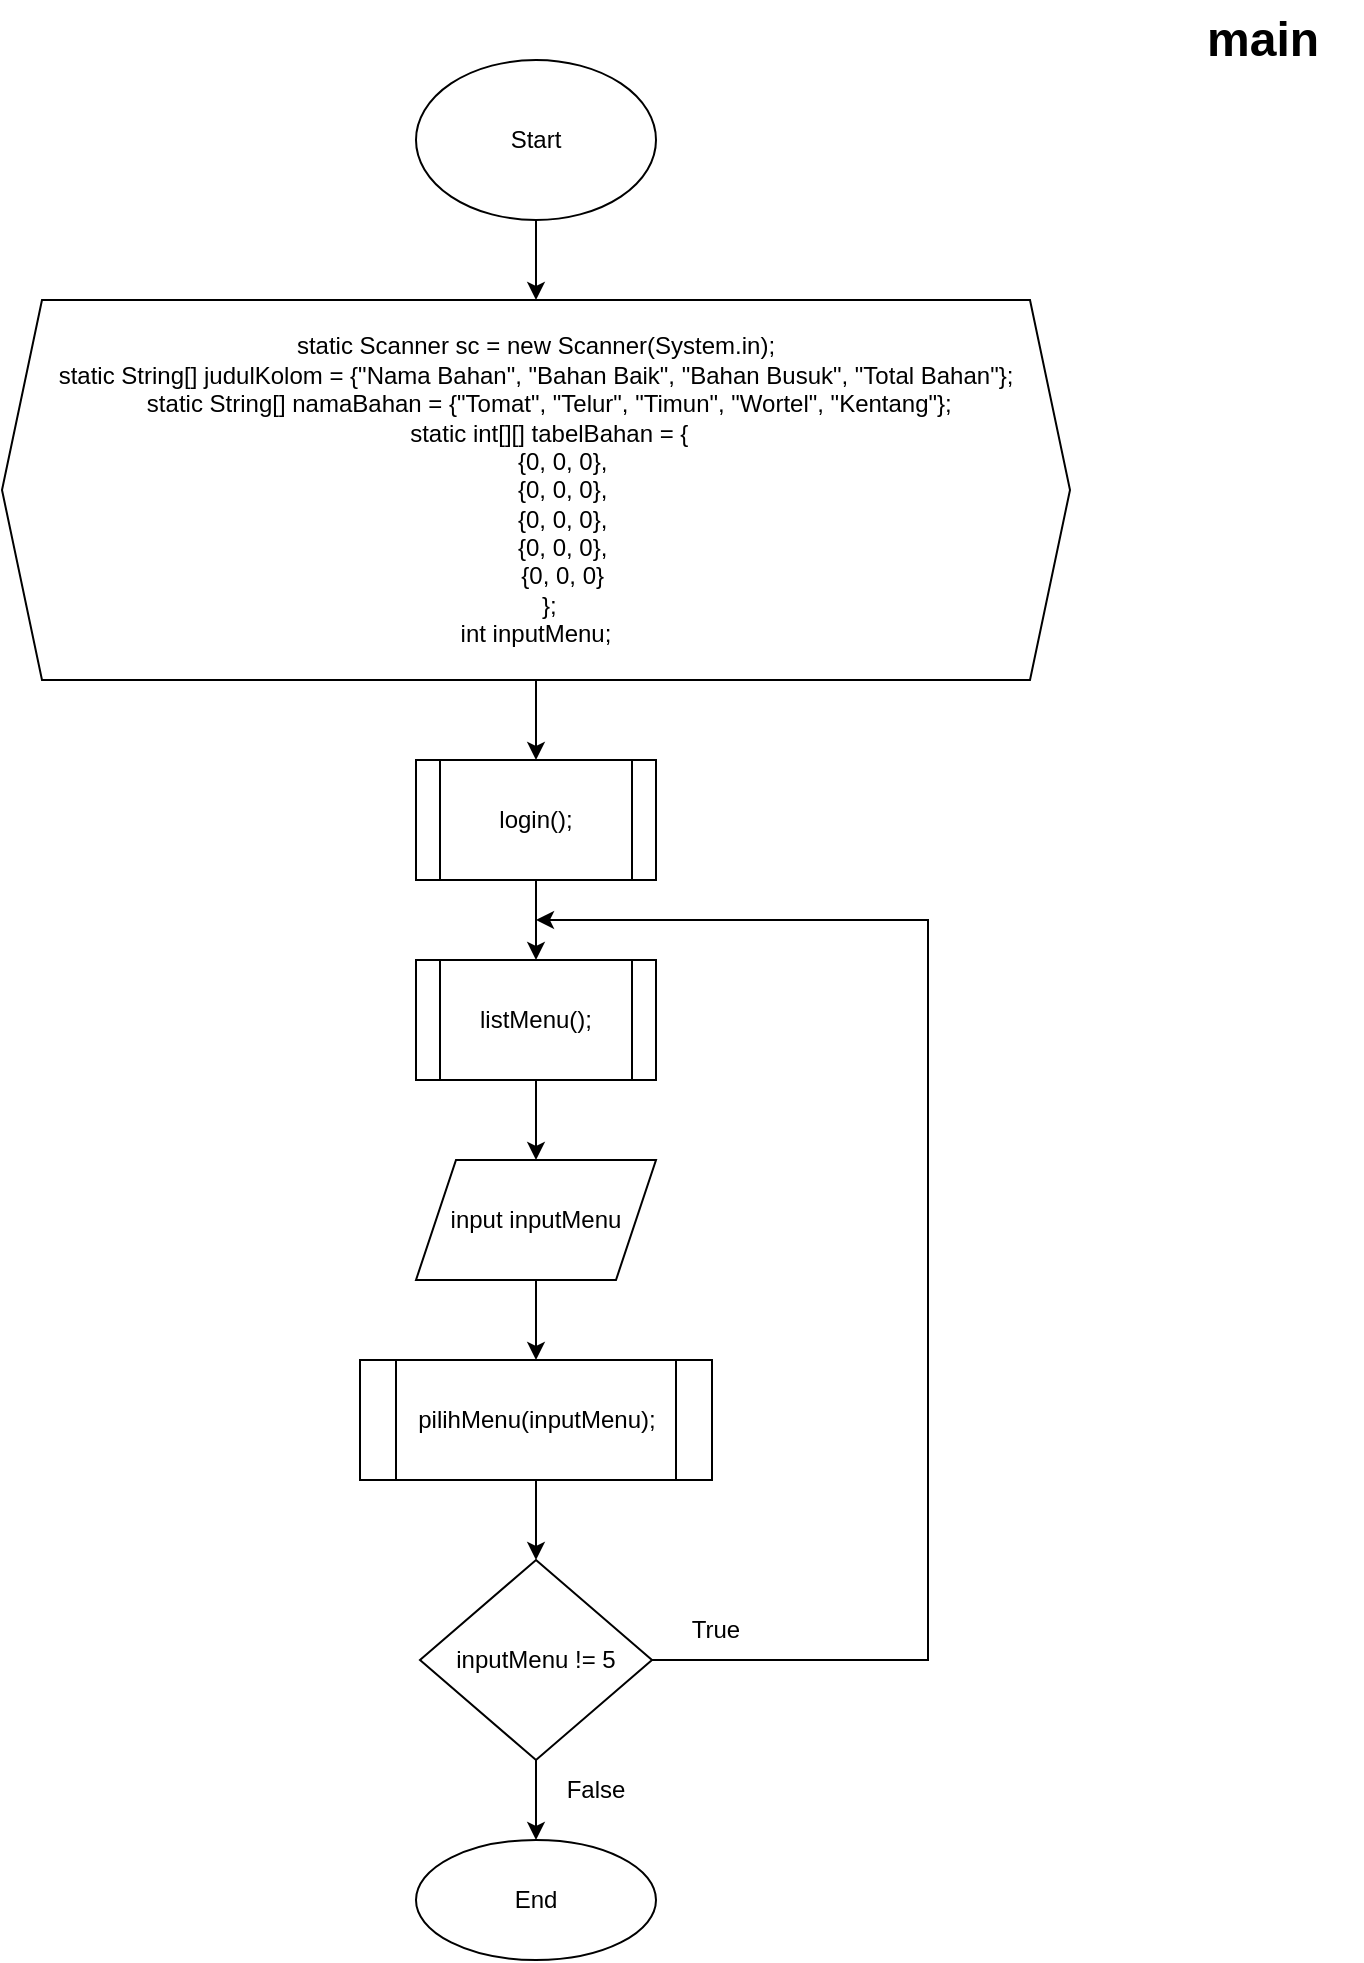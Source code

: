 <mxfile version="20.7.4" type="github" pages="9">
  <diagram id="Zhix4vkLkVhAdCfd1Lj_" name="main">
    <mxGraphModel dx="1050" dy="541" grid="1" gridSize="10" guides="1" tooltips="1" connect="1" arrows="1" fold="1" page="1" pageScale="1" pageWidth="827" pageHeight="1169" math="0" shadow="0">
      <root>
        <mxCell id="0" />
        <mxCell id="1" parent="0" />
        <mxCell id="e0lP8BvbpKI-FnSOR8ue-3" value="" style="edgeStyle=orthogonalEdgeStyle;rounded=0;orthogonalLoop=1;jettySize=auto;html=1;" parent="1" source="e0lP8BvbpKI-FnSOR8ue-1" target="e0lP8BvbpKI-FnSOR8ue-2" edge="1">
          <mxGeometry relative="1" as="geometry" />
        </mxCell>
        <mxCell id="e0lP8BvbpKI-FnSOR8ue-1" value="Start" style="ellipse;whiteSpace=wrap;html=1;" parent="1" vertex="1">
          <mxGeometry x="354" y="30" width="120" height="80" as="geometry" />
        </mxCell>
        <mxCell id="e0lP8BvbpKI-FnSOR8ue-8" value="" style="edgeStyle=orthogonalEdgeStyle;rounded=0;orthogonalLoop=1;jettySize=auto;html=1;" parent="1" source="e0lP8BvbpKI-FnSOR8ue-2" target="e0lP8BvbpKI-FnSOR8ue-7" edge="1">
          <mxGeometry relative="1" as="geometry" />
        </mxCell>
        <mxCell id="e0lP8BvbpKI-FnSOR8ue-2" value="static Scanner sc = new Scanner(System.in);&lt;br&gt;&lt;div&gt;&lt;span style=&quot;background-color: initial;&quot;&gt;static String[] judulKolom = {&quot;Nama Bahan&quot;, &quot;Bahan Baik&quot;, &quot;Bahan Busuk&quot;, &quot;Total Bahan&quot;};&lt;/span&gt;&lt;br&gt;&lt;/div&gt;&lt;div&gt;&amp;nbsp; &amp;nbsp; static String[] namaBahan = {&quot;Tomat&quot;, &quot;Telur&quot;, &quot;Timun&quot;, &quot;Wortel&quot;, &quot;Kentang&quot;};&lt;/div&gt;&lt;div&gt;&amp;nbsp; &amp;nbsp; static int[][] tabelBahan = {&lt;/div&gt;&lt;div&gt;&amp;nbsp; &amp;nbsp; &amp;nbsp; &amp;nbsp; {0, 0, 0},&lt;/div&gt;&lt;div&gt;&amp;nbsp; &amp;nbsp; &amp;nbsp; &amp;nbsp; {0, 0, 0},&lt;/div&gt;&lt;div&gt;&amp;nbsp; &amp;nbsp; &amp;nbsp; &amp;nbsp; {0, 0, 0},&lt;/div&gt;&lt;div&gt;&amp;nbsp; &amp;nbsp; &amp;nbsp; &amp;nbsp; {0, 0, 0},&lt;/div&gt;&lt;div&gt;&amp;nbsp; &amp;nbsp; &amp;nbsp; &amp;nbsp; {0, 0, 0}&lt;/div&gt;&lt;div&gt;&amp;nbsp; &amp;nbsp; };&lt;/div&gt;&lt;div&gt;int inputMenu;&lt;br&gt;&lt;/div&gt;" style="shape=hexagon;perimeter=hexagonPerimeter2;whiteSpace=wrap;html=1;fixedSize=1;" parent="1" vertex="1">
          <mxGeometry x="147" y="150" width="534" height="190" as="geometry" />
        </mxCell>
        <mxCell id="e0lP8BvbpKI-FnSOR8ue-10" value="" style="edgeStyle=orthogonalEdgeStyle;rounded=0;orthogonalLoop=1;jettySize=auto;html=1;" parent="1" source="e0lP8BvbpKI-FnSOR8ue-7" target="e0lP8BvbpKI-FnSOR8ue-9" edge="1">
          <mxGeometry relative="1" as="geometry" />
        </mxCell>
        <mxCell id="e0lP8BvbpKI-FnSOR8ue-7" value="login();" style="shape=process;whiteSpace=wrap;html=1;backgroundOutline=1;" parent="1" vertex="1">
          <mxGeometry x="354" y="380" width="120" height="60" as="geometry" />
        </mxCell>
        <mxCell id="e0lP8BvbpKI-FnSOR8ue-12" value="" style="edgeStyle=orthogonalEdgeStyle;rounded=0;orthogonalLoop=1;jettySize=auto;html=1;" parent="1" source="e0lP8BvbpKI-FnSOR8ue-9" target="e0lP8BvbpKI-FnSOR8ue-11" edge="1">
          <mxGeometry relative="1" as="geometry" />
        </mxCell>
        <mxCell id="e0lP8BvbpKI-FnSOR8ue-9" value="listMenu();" style="shape=process;whiteSpace=wrap;html=1;backgroundOutline=1;" parent="1" vertex="1">
          <mxGeometry x="354" y="480" width="120" height="60" as="geometry" />
        </mxCell>
        <mxCell id="e0lP8BvbpKI-FnSOR8ue-14" value="" style="edgeStyle=orthogonalEdgeStyle;rounded=0;orthogonalLoop=1;jettySize=auto;html=1;" parent="1" source="e0lP8BvbpKI-FnSOR8ue-11" target="e0lP8BvbpKI-FnSOR8ue-13" edge="1">
          <mxGeometry relative="1" as="geometry" />
        </mxCell>
        <mxCell id="e0lP8BvbpKI-FnSOR8ue-11" value="input inputMenu" style="shape=parallelogram;perimeter=parallelogramPerimeter;whiteSpace=wrap;html=1;fixedSize=1;" parent="1" vertex="1">
          <mxGeometry x="354" y="580" width="120" height="60" as="geometry" />
        </mxCell>
        <mxCell id="e0lP8BvbpKI-FnSOR8ue-16" value="" style="edgeStyle=orthogonalEdgeStyle;rounded=0;orthogonalLoop=1;jettySize=auto;html=1;" parent="1" source="e0lP8BvbpKI-FnSOR8ue-13" target="e0lP8BvbpKI-FnSOR8ue-15" edge="1">
          <mxGeometry relative="1" as="geometry" />
        </mxCell>
        <mxCell id="e0lP8BvbpKI-FnSOR8ue-13" value="pilihMenu(inputMenu);" style="shape=process;whiteSpace=wrap;html=1;backgroundOutline=1;" parent="1" vertex="1">
          <mxGeometry x="326" y="680" width="176" height="60" as="geometry" />
        </mxCell>
        <mxCell id="e0lP8BvbpKI-FnSOR8ue-18" value="" style="edgeStyle=orthogonalEdgeStyle;rounded=0;orthogonalLoop=1;jettySize=auto;html=1;" parent="1" source="e0lP8BvbpKI-FnSOR8ue-15" target="e0lP8BvbpKI-FnSOR8ue-17" edge="1">
          <mxGeometry relative="1" as="geometry" />
        </mxCell>
        <mxCell id="e0lP8BvbpKI-FnSOR8ue-19" style="edgeStyle=orthogonalEdgeStyle;rounded=0;orthogonalLoop=1;jettySize=auto;html=1;exitX=1;exitY=0.5;exitDx=0;exitDy=0;" parent="1" source="e0lP8BvbpKI-FnSOR8ue-15" edge="1">
          <mxGeometry relative="1" as="geometry">
            <mxPoint x="414" y="460" as="targetPoint" />
            <Array as="points">
              <mxPoint x="610" y="830" />
              <mxPoint x="610" y="460" />
              <mxPoint x="474" y="460" />
            </Array>
          </mxGeometry>
        </mxCell>
        <mxCell id="e0lP8BvbpKI-FnSOR8ue-15" value="inputMenu != 5" style="rhombus;whiteSpace=wrap;html=1;" parent="1" vertex="1">
          <mxGeometry x="356" y="780" width="116" height="100" as="geometry" />
        </mxCell>
        <mxCell id="e0lP8BvbpKI-FnSOR8ue-17" value="End" style="ellipse;whiteSpace=wrap;html=1;" parent="1" vertex="1">
          <mxGeometry x="354" y="920" width="120" height="60" as="geometry" />
        </mxCell>
        <mxCell id="e0lP8BvbpKI-FnSOR8ue-20" value="True" style="text;html=1;strokeColor=none;fillColor=none;align=center;verticalAlign=middle;whiteSpace=wrap;rounded=0;" parent="1" vertex="1">
          <mxGeometry x="474" y="800" width="60" height="30" as="geometry" />
        </mxCell>
        <mxCell id="e0lP8BvbpKI-FnSOR8ue-21" value="False" style="text;html=1;strokeColor=none;fillColor=none;align=center;verticalAlign=middle;whiteSpace=wrap;rounded=0;" parent="1" vertex="1">
          <mxGeometry x="414" y="880" width="60" height="30" as="geometry" />
        </mxCell>
        <mxCell id="AG4ATzRzrb04Jlk0GFh1-1" value="main" style="text;strokeColor=none;fillColor=none;html=1;fontSize=24;fontStyle=1;verticalAlign=middle;align=center;" parent="1" vertex="1">
          <mxGeometry x="727" width="100" height="40" as="geometry" />
        </mxCell>
      </root>
    </mxGraphModel>
  </diagram>
  <diagram id="_NDZXdFGFRYtInHmxb2F" name="time">
    <mxGraphModel dx="724" dy="373" grid="1" gridSize="10" guides="1" tooltips="1" connect="1" arrows="1" fold="1" page="1" pageScale="1" pageWidth="827" pageHeight="1169" math="0" shadow="0">
      <root>
        <mxCell id="0" />
        <mxCell id="1" parent="0" />
        <mxCell id="0OocWu03tkYAI7l0xfqw-3" value="" style="edgeStyle=orthogonalEdgeStyle;rounded=0;orthogonalLoop=1;jettySize=auto;html=1;" parent="1" source="0OocWu03tkYAI7l0xfqw-1" target="0OocWu03tkYAI7l0xfqw-2" edge="1">
          <mxGeometry relative="1" as="geometry" />
        </mxCell>
        <mxCell id="0OocWu03tkYAI7l0xfqw-1" value="time()" style="ellipse;whiteSpace=wrap;html=1;" parent="1" vertex="1">
          <mxGeometry x="350" y="40" width="120" height="70" as="geometry" />
        </mxCell>
        <mxCell id="0OocWu03tkYAI7l0xfqw-5" value="" style="edgeStyle=orthogonalEdgeStyle;rounded=0;orthogonalLoop=1;jettySize=auto;html=1;entryX=0.5;entryY=0;entryDx=0;entryDy=0;" parent="1" source="0OocWu03tkYAI7l0xfqw-2" target="4zr08NmSfgvKREN71lwo-1" edge="1">
          <mxGeometry relative="1" as="geometry">
            <mxPoint x="410" y="290" as="targetPoint" />
          </mxGeometry>
        </mxCell>
        <mxCell id="0OocWu03tkYAI7l0xfqw-2" value="&lt;div&gt;LocalDateTime realtime = LocalDateTime.now();&lt;/div&gt;&lt;div&gt;&amp;nbsp; &amp;nbsp; DateTimeFormatter formatted = DateTimeFormatter.ofPattern(&quot;EEEE, dd MMMM yyyy | HH:mm:ss&quot;);&lt;/div&gt;&lt;div&gt;&amp;nbsp; &amp;nbsp; String waktu = realtime.format(formatted);&lt;/div&gt;" style="shape=hexagon;perimeter=hexagonPerimeter2;whiteSpace=wrap;html=1;fixedSize=1;" parent="1" vertex="1">
          <mxGeometry x="120" y="150" width="580" height="90" as="geometry" />
        </mxCell>
        <mxCell id="0OocWu03tkYAI7l0xfqw-7" style="edgeStyle=orthogonalEdgeStyle;rounded=0;orthogonalLoop=1;jettySize=auto;html=1;exitX=0.5;exitY=1;exitDx=0;exitDy=0;entryX=0.5;entryY=0;entryDx=0;entryDy=0;" parent="1" source="4zr08NmSfgvKREN71lwo-1" target="0OocWu03tkYAI7l0xfqw-6" edge="1">
          <mxGeometry relative="1" as="geometry">
            <mxPoint x="410" y="350" as="sourcePoint" />
          </mxGeometry>
        </mxCell>
        <mxCell id="0OocWu03tkYAI7l0xfqw-6" value="return" style="ellipse;whiteSpace=wrap;html=1;" parent="1" vertex="1">
          <mxGeometry x="350" y="390" width="120" height="60" as="geometry" />
        </mxCell>
        <mxCell id="EiltM3ul00mC4iO-NnkM-1" value="time" style="text;strokeColor=none;fillColor=none;html=1;fontSize=24;fontStyle=1;verticalAlign=middle;align=center;" parent="1" vertex="1">
          <mxGeometry x="727" width="100" height="40" as="geometry" />
        </mxCell>
        <mxCell id="4zr08NmSfgvKREN71lwo-1" value="output waktu" style="shape=parallelogram;perimeter=parallelogramPerimeter;whiteSpace=wrap;html=1;fixedSize=1;" vertex="1" parent="1">
          <mxGeometry x="350" y="290" width="120" height="60" as="geometry" />
        </mxCell>
      </root>
    </mxGraphModel>
  </diagram>
  <diagram id="kxfaUF5rJcpw0Y5cp9gm" name="login">
    <mxGraphModel dx="1050" dy="541" grid="1" gridSize="10" guides="1" tooltips="1" connect="1" arrows="1" fold="1" page="1" pageScale="1" pageWidth="827" pageHeight="1169" math="0" shadow="0">
      <root>
        <mxCell id="0" />
        <mxCell id="1" parent="0" />
        <mxCell id="H6X9lI4uTNKZfQ2rzHoF-4" value="" style="edgeStyle=orthogonalEdgeStyle;rounded=0;orthogonalLoop=1;jettySize=auto;html=1;" parent="1" source="H6X9lI4uTNKZfQ2rzHoF-2" target="H6X9lI4uTNKZfQ2rzHoF-3" edge="1">
          <mxGeometry relative="1" as="geometry" />
        </mxCell>
        <mxCell id="H6X9lI4uTNKZfQ2rzHoF-2" value="login()" style="ellipse;whiteSpace=wrap;html=1;" parent="1" vertex="1">
          <mxGeometry x="354" y="50" width="120" height="80" as="geometry" />
        </mxCell>
        <mxCell id="DgRfjs2XJLAv0GOmimuZ-2" value="" style="edgeStyle=orthogonalEdgeStyle;rounded=0;orthogonalLoop=1;jettySize=auto;html=1;entryX=0.5;entryY=0;entryDx=0;entryDy=0;" parent="1" source="H6X9lI4uTNKZfQ2rzHoF-3" target="cNOEtJhqYKkTEVZPSIJg-1" edge="1">
          <mxGeometry relative="1" as="geometry">
            <mxPoint x="414" y="320" as="targetPoint" />
          </mxGeometry>
        </mxCell>
        <mxCell id="H6X9lI4uTNKZfQ2rzHoF-3" value="&lt;div&gt;String username = &quot;admin&quot;;&lt;/div&gt;&lt;div&gt;&lt;span style=&quot;background-color: initial;&quot;&gt;String password = &quot;admin&quot;;&lt;/span&gt;&lt;/div&gt;&lt;div&gt;&lt;span style=&quot;background-color: initial;&quot;&gt;String cekUsername, cekPassword;&lt;/span&gt;&lt;/div&gt;" style="shape=hexagon;perimeter=hexagonPerimeter2;whiteSpace=wrap;html=1;fixedSize=1;align=center;" parent="1" vertex="1">
          <mxGeometry x="286" y="170" width="256" height="100" as="geometry" />
        </mxCell>
        <mxCell id="DgRfjs2XJLAv0GOmimuZ-9" value="" style="edgeStyle=orthogonalEdgeStyle;rounded=0;orthogonalLoop=1;jettySize=auto;html=1;exitX=0.5;exitY=1;exitDx=0;exitDy=0;" parent="1" source="cNOEtJhqYKkTEVZPSIJg-1" target="DgRfjs2XJLAv0GOmimuZ-8" edge="1">
          <mxGeometry relative="1" as="geometry">
            <mxPoint x="414" y="380" as="sourcePoint" />
          </mxGeometry>
        </mxCell>
        <mxCell id="DgRfjs2XJLAv0GOmimuZ-11" style="edgeStyle=orthogonalEdgeStyle;rounded=0;orthogonalLoop=1;jettySize=auto;html=1;exitX=0.5;exitY=1;exitDx=0;exitDy=0;entryX=0.5;entryY=0;entryDx=0;entryDy=0;" parent="1" source="DgRfjs2XJLAv0GOmimuZ-8" target="DgRfjs2XJLAv0GOmimuZ-10" edge="1">
          <mxGeometry relative="1" as="geometry" />
        </mxCell>
        <mxCell id="DgRfjs2XJLAv0GOmimuZ-8" value="input cekUsername" style="shape=parallelogram;perimeter=parallelogramPerimeter;whiteSpace=wrap;html=1;fixedSize=1;" parent="1" vertex="1">
          <mxGeometry x="331" y="410" width="166" height="60" as="geometry" />
        </mxCell>
        <mxCell id="DgRfjs2XJLAv0GOmimuZ-13" value="" style="edgeStyle=orthogonalEdgeStyle;rounded=0;orthogonalLoop=1;jettySize=auto;html=1;" parent="1" source="DgRfjs2XJLAv0GOmimuZ-10" target="DgRfjs2XJLAv0GOmimuZ-12" edge="1">
          <mxGeometry relative="1" as="geometry" />
        </mxCell>
        <mxCell id="DgRfjs2XJLAv0GOmimuZ-15" value="" style="edgeStyle=orthogonalEdgeStyle;rounded=0;orthogonalLoop=1;jettySize=auto;html=1;entryX=0;entryY=0.5;entryDx=0;entryDy=0;" parent="1" source="DgRfjs2XJLAv0GOmimuZ-10" target="cNOEtJhqYKkTEVZPSIJg-2" edge="1">
          <mxGeometry relative="1" as="geometry">
            <mxPoint x="562.5" y="567.5" as="targetPoint" />
          </mxGeometry>
        </mxCell>
        <mxCell id="DgRfjs2XJLAv0GOmimuZ-10" value="cekUsername.&lt;br&gt;equals(username)" style="rhombus;whiteSpace=wrap;html=1;" parent="1" vertex="1">
          <mxGeometry x="349" y="505" width="129" height="125" as="geometry" />
        </mxCell>
        <mxCell id="DgRfjs2XJLAv0GOmimuZ-17" value="" style="edgeStyle=orthogonalEdgeStyle;rounded=0;orthogonalLoop=1;jettySize=auto;html=1;" parent="1" source="DgRfjs2XJLAv0GOmimuZ-12" target="DgRfjs2XJLAv0GOmimuZ-16" edge="1">
          <mxGeometry relative="1" as="geometry" />
        </mxCell>
        <mxCell id="DgRfjs2XJLAv0GOmimuZ-12" value="break" style="whiteSpace=wrap;html=1;" parent="1" vertex="1">
          <mxGeometry x="354" y="660" width="120" height="60" as="geometry" />
        </mxCell>
        <mxCell id="DgRfjs2XJLAv0GOmimuZ-18" style="edgeStyle=orthogonalEdgeStyle;rounded=0;orthogonalLoop=1;jettySize=auto;html=1;exitX=0.5;exitY=1;exitDx=0;exitDy=0;" parent="1" source="cNOEtJhqYKkTEVZPSIJg-2" edge="1">
          <mxGeometry relative="1" as="geometry">
            <mxPoint x="414" y="740" as="targetPoint" />
            <Array as="points">
              <mxPoint x="621" y="598" />
              <mxPoint x="621" y="740" />
            </Array>
            <mxPoint x="622.5" y="597.5" as="sourcePoint" />
          </mxGeometry>
        </mxCell>
        <mxCell id="DgRfjs2XJLAv0GOmimuZ-19" style="edgeStyle=orthogonalEdgeStyle;rounded=0;orthogonalLoop=1;jettySize=auto;html=1;exitX=0;exitY=0.5;exitDx=0;exitDy=0;" parent="1" source="DgRfjs2XJLAv0GOmimuZ-16" edge="1">
          <mxGeometry relative="1" as="geometry">
            <mxPoint x="414" y="290" as="targetPoint" />
            <Array as="points">
              <mxPoint x="240" y="815" />
              <mxPoint x="240" y="290" />
              <mxPoint x="346" y="290" />
            </Array>
          </mxGeometry>
        </mxCell>
        <mxCell id="J9vZ3K__6vgsT5VLbbw_-10" style="edgeStyle=orthogonalEdgeStyle;rounded=0;orthogonalLoop=1;jettySize=auto;html=1;exitX=0.5;exitY=1;exitDx=0;exitDy=0;entryX=0.5;entryY=0;entryDx=0;entryDy=0;fontSize=23;" parent="1" source="DgRfjs2XJLAv0GOmimuZ-16" target="J9vZ3K__6vgsT5VLbbw_-5" edge="1">
          <mxGeometry relative="1" as="geometry" />
        </mxCell>
        <mxCell id="DgRfjs2XJLAv0GOmimuZ-16" value="cekUsername != username" style="rhombus;whiteSpace=wrap;html=1;" parent="1" vertex="1">
          <mxGeometry x="351" y="760" width="126" height="110" as="geometry" />
        </mxCell>
        <mxCell id="DgRfjs2XJLAv0GOmimuZ-31" style="edgeStyle=orthogonalEdgeStyle;rounded=0;orthogonalLoop=1;jettySize=auto;html=1;exitX=0.5;exitY=1;exitDx=0;exitDy=0;entryX=0.5;entryY=0;entryDx=0;entryDy=0;" parent="1" source="cNOEtJhqYKkTEVZPSIJg-3" target="DgRfjs2XJLAv0GOmimuZ-23" edge="1">
          <mxGeometry relative="1" as="geometry">
            <mxPoint x="414" y="1420" as="sourcePoint" />
          </mxGeometry>
        </mxCell>
        <mxCell id="DgRfjs2XJLAv0GOmimuZ-22" style="edgeStyle=orthogonalEdgeStyle;rounded=0;orthogonalLoop=1;jettySize=auto;html=1;exitX=0.5;exitY=1;exitDx=0;exitDy=0;entryX=0.5;entryY=0;entryDx=0;entryDy=0;" parent="1" source="DgRfjs2XJLAv0GOmimuZ-23" target="DgRfjs2XJLAv0GOmimuZ-26" edge="1">
          <mxGeometry relative="1" as="geometry" />
        </mxCell>
        <mxCell id="DgRfjs2XJLAv0GOmimuZ-23" value="input cekPassword" style="shape=parallelogram;perimeter=parallelogramPerimeter;whiteSpace=wrap;html=1;fixedSize=1;" parent="1" vertex="1">
          <mxGeometry x="331" y="1460" width="166" height="60" as="geometry" />
        </mxCell>
        <mxCell id="DgRfjs2XJLAv0GOmimuZ-24" value="" style="edgeStyle=orthogonalEdgeStyle;rounded=0;orthogonalLoop=1;jettySize=auto;html=1;" parent="1" source="DgRfjs2XJLAv0GOmimuZ-26" target="DgRfjs2XJLAv0GOmimuZ-28" edge="1">
          <mxGeometry relative="1" as="geometry" />
        </mxCell>
        <mxCell id="DgRfjs2XJLAv0GOmimuZ-25" value="" style="edgeStyle=orthogonalEdgeStyle;rounded=0;orthogonalLoop=1;jettySize=auto;html=1;entryX=0;entryY=0.5;entryDx=0;entryDy=0;" parent="1" source="DgRfjs2XJLAv0GOmimuZ-26" target="cNOEtJhqYKkTEVZPSIJg-4" edge="1">
          <mxGeometry relative="1" as="geometry">
            <mxPoint x="562.5" y="1617.5" as="targetPoint" />
          </mxGeometry>
        </mxCell>
        <mxCell id="DgRfjs2XJLAv0GOmimuZ-26" value="cekPassword.&lt;br&gt;equals(password)" style="rhombus;whiteSpace=wrap;html=1;" parent="1" vertex="1">
          <mxGeometry x="349" y="1555" width="129" height="125" as="geometry" />
        </mxCell>
        <mxCell id="DgRfjs2XJLAv0GOmimuZ-27" value="" style="edgeStyle=orthogonalEdgeStyle;rounded=0;orthogonalLoop=1;jettySize=auto;html=1;" parent="1" source="DgRfjs2XJLAv0GOmimuZ-28" edge="1">
          <mxGeometry relative="1" as="geometry">
            <mxPoint x="414" y="1810" as="targetPoint" />
          </mxGeometry>
        </mxCell>
        <mxCell id="DgRfjs2XJLAv0GOmimuZ-28" value="break" style="whiteSpace=wrap;html=1;" parent="1" vertex="1">
          <mxGeometry x="354" y="1710" width="120" height="60" as="geometry" />
        </mxCell>
        <mxCell id="DgRfjs2XJLAv0GOmimuZ-29" style="edgeStyle=orthogonalEdgeStyle;rounded=0;orthogonalLoop=1;jettySize=auto;html=1;exitX=0.463;exitY=0.985;exitDx=0;exitDy=0;exitPerimeter=0;" parent="1" source="cNOEtJhqYKkTEVZPSIJg-4" edge="1">
          <mxGeometry relative="1" as="geometry">
            <mxPoint x="414" y="1790" as="targetPoint" />
            <Array as="points">
              <mxPoint x="620" y="1790" />
            </Array>
            <mxPoint x="622.5" y="1647.5" as="sourcePoint" />
          </mxGeometry>
        </mxCell>
        <mxCell id="DgRfjs2XJLAv0GOmimuZ-32" style="edgeStyle=orthogonalEdgeStyle;rounded=0;orthogonalLoop=1;jettySize=auto;html=1;exitX=0;exitY=0.5;exitDx=0;exitDy=0;" parent="1" source="DgRfjs2XJLAv0GOmimuZ-33" edge="1">
          <mxGeometry relative="1" as="geometry">
            <mxPoint x="414" y="1330" as="targetPoint" />
            <Array as="points">
              <mxPoint x="240" y="1865" />
              <mxPoint x="240" y="1330" />
            </Array>
          </mxGeometry>
        </mxCell>
        <mxCell id="DgRfjs2XJLAv0GOmimuZ-43" value="" style="edgeStyle=orthogonalEdgeStyle;rounded=0;orthogonalLoop=1;jettySize=auto;html=1;" parent="1" source="DgRfjs2XJLAv0GOmimuZ-33" target="DgRfjs2XJLAv0GOmimuZ-42" edge="1">
          <mxGeometry relative="1" as="geometry" />
        </mxCell>
        <mxCell id="DgRfjs2XJLAv0GOmimuZ-33" value="cekPassword != password" style="rhombus;whiteSpace=wrap;html=1;" parent="1" vertex="1">
          <mxGeometry x="351" y="1810" width="126" height="110" as="geometry" />
        </mxCell>
        <mxCell id="DgRfjs2XJLAv0GOmimuZ-34" value="False" style="text;html=1;strokeColor=none;fillColor=none;align=center;verticalAlign=middle;whiteSpace=wrap;rounded=0;" parent="1" vertex="1">
          <mxGeometry x="478" y="537.5" width="60" height="30" as="geometry" />
        </mxCell>
        <mxCell id="DgRfjs2XJLAv0GOmimuZ-35" value="True" style="text;html=1;strokeColor=none;fillColor=none;align=center;verticalAlign=middle;whiteSpace=wrap;rounded=0;" parent="1" vertex="1">
          <mxGeometry x="414" y="630" width="60" height="30" as="geometry" />
        </mxCell>
        <mxCell id="DgRfjs2XJLAv0GOmimuZ-36" value="False" style="text;html=1;strokeColor=none;fillColor=none;align=center;verticalAlign=middle;whiteSpace=wrap;rounded=0;" parent="1" vertex="1">
          <mxGeometry x="417" y="870" width="60" height="30" as="geometry" />
        </mxCell>
        <mxCell id="DgRfjs2XJLAv0GOmimuZ-37" value="True" style="text;html=1;strokeColor=none;fillColor=none;align=center;verticalAlign=middle;whiteSpace=wrap;rounded=0;" parent="1" vertex="1">
          <mxGeometry x="294" y="780" width="60" height="30" as="geometry" />
        </mxCell>
        <mxCell id="DgRfjs2XJLAv0GOmimuZ-38" value="False" style="text;html=1;strokeColor=none;fillColor=none;align=center;verticalAlign=middle;whiteSpace=wrap;rounded=0;" parent="1" vertex="1">
          <mxGeometry x="478" y="1587.5" width="60" height="30" as="geometry" />
        </mxCell>
        <mxCell id="DgRfjs2XJLAv0GOmimuZ-39" value="True" style="text;html=1;strokeColor=none;fillColor=none;align=center;verticalAlign=middle;whiteSpace=wrap;rounded=0;" parent="1" vertex="1">
          <mxGeometry x="414" y="1680" width="60" height="30" as="geometry" />
        </mxCell>
        <mxCell id="DgRfjs2XJLAv0GOmimuZ-40" value="False" style="text;html=1;strokeColor=none;fillColor=none;align=center;verticalAlign=middle;whiteSpace=wrap;rounded=0;" parent="1" vertex="1">
          <mxGeometry x="417" y="1920" width="60" height="30" as="geometry" />
        </mxCell>
        <mxCell id="DgRfjs2XJLAv0GOmimuZ-41" value="True" style="text;html=1;strokeColor=none;fillColor=none;align=center;verticalAlign=middle;whiteSpace=wrap;rounded=0;" parent="1" vertex="1">
          <mxGeometry x="294" y="1830" width="60" height="30" as="geometry" />
        </mxCell>
        <mxCell id="DgRfjs2XJLAv0GOmimuZ-42" value="return" style="ellipse;whiteSpace=wrap;html=1;" parent="1" vertex="1">
          <mxGeometry x="354" y="1960" width="120" height="60" as="geometry" />
        </mxCell>
        <mxCell id="J9vZ3K__6vgsT5VLbbw_-5" value="L" style="verticalLabelPosition=bottom;verticalAlign=top;html=1;shape=offPageConnector;rounded=0;size=0.5;spacingTop=-65;fontSize=23;" parent="1" vertex="1">
          <mxGeometry x="377" y="960" width="74" height="80" as="geometry" />
        </mxCell>
        <mxCell id="J9vZ3K__6vgsT5VLbbw_-12" style="edgeStyle=orthogonalEdgeStyle;rounded=0;orthogonalLoop=1;jettySize=auto;html=1;exitX=0.5;exitY=1;exitDx=0;exitDy=0;fontSize=23;entryX=0.5;entryY=0;entryDx=0;entryDy=0;" parent="1" source="J9vZ3K__6vgsT5VLbbw_-11" target="cNOEtJhqYKkTEVZPSIJg-3" edge="1">
          <mxGeometry relative="1" as="geometry">
            <mxPoint x="414" y="1360" as="targetPoint" />
          </mxGeometry>
        </mxCell>
        <mxCell id="J9vZ3K__6vgsT5VLbbw_-11" value="L" style="verticalLabelPosition=bottom;verticalAlign=top;html=1;shape=offPageConnector;rounded=0;size=0.5;spacingTop=-65;fontSize=23;" parent="1" vertex="1">
          <mxGeometry x="377" y="1230" width="74" height="80" as="geometry" />
        </mxCell>
        <mxCell id="JH58qxKwXe8s4STUPjnj-1" value="login 1" style="text;strokeColor=none;fillColor=none;html=1;fontSize=24;fontStyle=1;verticalAlign=middle;align=center;" parent="1" vertex="1">
          <mxGeometry x="727" width="100" height="40" as="geometry" />
        </mxCell>
        <mxCell id="JH58qxKwXe8s4STUPjnj-2" value="login 2" style="text;strokeColor=none;fillColor=none;html=1;fontSize=24;fontStyle=1;verticalAlign=middle;align=center;" parent="1" vertex="1">
          <mxGeometry x="727" y="1169" width="100" height="40" as="geometry" />
        </mxCell>
        <mxCell id="cNOEtJhqYKkTEVZPSIJg-1" value="output &lt;br&gt;&quot;Masukkan Username&quot;" style="shape=parallelogram;perimeter=parallelogramPerimeter;whiteSpace=wrap;html=1;fixedSize=1;" vertex="1" parent="1">
          <mxGeometry x="331" y="320" width="166" height="60" as="geometry" />
        </mxCell>
        <mxCell id="cNOEtJhqYKkTEVZPSIJg-2" value="output &quot;Username tidak ditemukan!&quot;" style="shape=parallelogram;perimeter=parallelogramPerimeter;whiteSpace=wrap;html=1;fixedSize=1;" vertex="1" parent="1">
          <mxGeometry x="540" y="537.5" width="160" height="60" as="geometry" />
        </mxCell>
        <mxCell id="cNOEtJhqYKkTEVZPSIJg-3" value="output &lt;br&gt;&quot;Masukkan Password&quot;" style="shape=parallelogram;perimeter=parallelogramPerimeter;whiteSpace=wrap;html=1;fixedSize=1;" vertex="1" parent="1">
          <mxGeometry x="329.5" y="1360" width="169" height="60" as="geometry" />
        </mxCell>
        <mxCell id="cNOEtJhqYKkTEVZPSIJg-4" value="output&lt;br&gt;&quot;Password salah!&quot;" style="shape=parallelogram;perimeter=parallelogramPerimeter;whiteSpace=wrap;html=1;fixedSize=1;" vertex="1" parent="1">
          <mxGeometry x="550" y="1587.5" width="150" height="60" as="geometry" />
        </mxCell>
      </root>
    </mxGraphModel>
  </diagram>
  <diagram id="7h1E0EZ18q7JcqgW6Prx" name="listMenu">
    <mxGraphModel dx="1050" dy="541" grid="1" gridSize="10" guides="1" tooltips="1" connect="1" arrows="1" fold="1" page="1" pageScale="1" pageWidth="827" pageHeight="1169" math="0" shadow="0">
      <root>
        <mxCell id="0" />
        <mxCell id="1" parent="0" />
        <mxCell id="lf-YmvhkCRjVcFSo1aFq-3" value="" style="edgeStyle=orthogonalEdgeStyle;rounded=0;orthogonalLoop=1;jettySize=auto;html=1;" parent="1" source="lf-YmvhkCRjVcFSo1aFq-1" target="9Nf3alirZ2PV1MaA48_r-1" edge="1">
          <mxGeometry relative="1" as="geometry">
            <mxPoint x="414" y="150" as="targetPoint" />
          </mxGeometry>
        </mxCell>
        <mxCell id="lf-YmvhkCRjVcFSo1aFq-1" value="listMenu()" style="ellipse;whiteSpace=wrap;html=1;" parent="1" vertex="1">
          <mxGeometry x="354" y="30" width="120" height="80" as="geometry" />
        </mxCell>
        <mxCell id="lf-YmvhkCRjVcFSo1aFq-5" value="" style="edgeStyle=orthogonalEdgeStyle;rounded=0;orthogonalLoop=1;jettySize=auto;html=1;" parent="1" target="lf-YmvhkCRjVcFSo1aFq-4" edge="1">
          <mxGeometry relative="1" as="geometry">
            <mxPoint x="414" y="370" as="sourcePoint" />
          </mxGeometry>
        </mxCell>
        <mxCell id="lf-YmvhkCRjVcFSo1aFq-4" value="return" style="ellipse;whiteSpace=wrap;html=1;align=center;" parent="1" vertex="1">
          <mxGeometry x="354" y="430" width="120" height="60" as="geometry" />
        </mxCell>
        <mxCell id="FDajb7FRTk2p0i7OkQUo-1" value="listMenu" style="text;strokeColor=none;fillColor=none;html=1;fontSize=24;fontStyle=1;verticalAlign=middle;align=center;" parent="1" vertex="1">
          <mxGeometry x="727" width="100" height="40" as="geometry" />
        </mxCell>
        <mxCell id="9Nf3alirZ2PV1MaA48_r-2" value="" style="edgeStyle=orthogonalEdgeStyle;rounded=0;orthogonalLoop=1;jettySize=auto;html=1;fontSize=11;exitX=0.5;exitY=1;exitDx=0;exitDy=0;" edge="1" parent="1" source="9Nf3alirZ2PV1MaA48_r-1" target="lf-YmvhkCRjVcFSo1aFq-4">
          <mxGeometry relative="1" as="geometry" />
        </mxCell>
        <mxCell id="9Nf3alirZ2PV1MaA48_r-1" value="&lt;div style=&quot;border-color: var(--border-color); font-size: 12px;&quot;&gt;&lt;span style=&quot;border-color: var(--border-color); background-color: initial;&quot;&gt;output&lt;/span&gt;&lt;/div&gt;&lt;div style=&quot;border-color: var(--border-color); font-size: 12px;&quot;&gt;&lt;span style=&quot;border-color: var(--border-color); background-color: initial;&quot;&gt;&lt;br style=&quot;border-color: var(--border-color);&quot;&gt;&lt;/span&gt;&lt;/div&gt;&lt;div style=&quot;border-color: var(--border-color); font-size: 12px; text-align: left;&quot;&gt;&quot;==========================================================================================&lt;/div&gt;&lt;div style=&quot;border-color: var(--border-color); font-size: 12px; text-align: left;&quot;&gt;&lt;span style=&quot;border-color: var(--border-color);&quot;&gt;&lt;/span&gt;&lt;span style=&quot;border-color: var(--border-color);&quot;&gt; &lt;/span&gt;&lt;span style=&quot;border-color: var(--border-color);&quot;&gt; &lt;/span&gt;&lt;span style=&quot;border-color: var(--border-color);&quot;&gt; &lt;span style=&quot;border-color: var(--border-color);&quot;&gt; &lt;/span&gt;&lt;span style=&quot;border-color: var(--border-color);&quot;&gt; &lt;/span&gt;&lt;/span&gt;Restoran [Mamdulugaksih?]&lt;/div&gt;&lt;div style=&quot;border-color: var(--border-color); font-size: 12px; text-align: left;&quot;&gt;&lt;span style=&quot;border-color: var(--border-color);&quot;&gt;&lt;/span&gt;&amp;nbsp; &amp;nbsp;&lt;span style=&quot;border-color: var(--border-color);&quot;&gt; &lt;/span&gt;&lt;span style=&quot;border-color: var(--border-color);&quot;&gt; &lt;/span&gt;&lt;span style=&quot;border-color: var(--border-color);&quot;&gt; &lt;span style=&quot;border-color: var(--border-color);&quot;&gt; &lt;/span&gt;&lt;span style=&quot;border-color: var(--border-color);&quot;&gt; &lt;/span&gt;&lt;/span&gt;Jl. Sumbersari Gg. 7 No. 44&lt;/div&gt;&lt;div style=&quot;border-color: var(--border-color); font-size: 12px; text-align: left;&quot;&gt;&lt;span style=&quot;border-color: var(--border-color);&quot;&gt;&lt;/span&gt;&lt;span style=&quot;border-color: var(--border-color);&quot;&gt; &lt;/span&gt;&lt;span style=&quot;border-color: var(--border-color);&quot;&gt; &lt;/span&gt;&lt;span style=&quot;border-color: var(--border-color);&quot;&gt; &lt;span style=&quot;border-color: var(--border-color);&quot;&gt; &lt;span style=&quot;border-color: var(--border-color);&quot;&gt; &lt;/span&gt;&lt;/span&gt;&lt;/span&gt;&lt;span style=&quot;border-color: var(--border-color);&quot;&gt; &lt;/span&gt;Lowokwaru, Malang&lt;/div&gt;&lt;div style=&quot;border-color: var(--border-color); font-size: 12px; text-align: left;&quot;&gt;==========================================================================================&lt;/div&gt;&lt;div style=&quot;border-color: var(--border-color); font-size: 12px; text-align: left;&quot;&gt;[1] Tambahkan Stok Bahan&lt;/div&gt;&lt;div style=&quot;border-color: var(--border-color); font-size: 12px; text-align: left;&quot;&gt;[2] Ambil Stok Bahan&lt;/div&gt;&lt;div style=&quot;border-color: var(--border-color); font-size: 12px; text-align: left;&quot;&gt;[3] Cari Bahan&lt;/div&gt;&lt;div style=&quot;border-color: var(--border-color); font-size: 12px; text-align: left;&quot;&gt;[4] Laporan Bahan&lt;/div&gt;&lt;div style=&quot;border-color: var(--border-color); font-size: 12px; text-align: left;&quot;&gt;[5] Keluar dari Program&lt;/div&gt;&lt;div style=&quot;border-color: var(--border-color); font-size: 12px; text-align: left;&quot;&gt;==========================================================================================&quot;&lt;/div&gt;" style="shape=parallelogram;perimeter=parallelogramPerimeter;whiteSpace=wrap;html=1;fixedSize=1;fontSize=11;" vertex="1" parent="1">
          <mxGeometry x="64" y="150" width="700" height="220" as="geometry" />
        </mxCell>
      </root>
    </mxGraphModel>
  </diagram>
  <diagram id="HuODC7ieoM_WbAsAb2Y9" name="pilihMenu">
    <mxGraphModel dx="1050" dy="541" grid="1" gridSize="10" guides="1" tooltips="1" connect="1" arrows="1" fold="1" page="1" pageScale="1" pageWidth="827" pageHeight="1169" math="0" shadow="0">
      <root>
        <mxCell id="0" />
        <mxCell id="1" parent="0" />
        <mxCell id="3oJlkydfAMUvoJ6aopdo-3" value="" style="edgeStyle=orthogonalEdgeStyle;rounded=0;orthogonalLoop=1;jettySize=auto;html=1;" parent="1" source="3oJlkydfAMUvoJ6aopdo-1" target="3oJlkydfAMUvoJ6aopdo-2" edge="1">
          <mxGeometry relative="1" as="geometry" />
        </mxCell>
        <mxCell id="3oJlkydfAMUvoJ6aopdo-1" value="pilihMenu(int inputMenu)" style="ellipse;whiteSpace=wrap;html=1;" parent="1" vertex="1">
          <mxGeometry x="11" y="40" width="150" height="80" as="geometry" />
        </mxCell>
        <mxCell id="3oJlkydfAMUvoJ6aopdo-5" value="" style="edgeStyle=orthogonalEdgeStyle;rounded=0;orthogonalLoop=1;jettySize=auto;html=1;" parent="1" source="3oJlkydfAMUvoJ6aopdo-2" target="3oJlkydfAMUvoJ6aopdo-4" edge="1">
          <mxGeometry relative="1" as="geometry" />
        </mxCell>
        <mxCell id="3oJlkydfAMUvoJ6aopdo-2" value="switch(inputMenu)" style="whiteSpace=wrap;html=1;" parent="1" vertex="1">
          <mxGeometry x="26" y="160" width="120" height="60" as="geometry" />
        </mxCell>
        <mxCell id="3oJlkydfAMUvoJ6aopdo-7" value="" style="edgeStyle=orthogonalEdgeStyle;rounded=0;orthogonalLoop=1;jettySize=auto;html=1;" parent="1" source="3oJlkydfAMUvoJ6aopdo-4" target="3oJlkydfAMUvoJ6aopdo-6" edge="1">
          <mxGeometry relative="1" as="geometry" />
        </mxCell>
        <mxCell id="3oJlkydfAMUvoJ6aopdo-17" value="" style="edgeStyle=orthogonalEdgeStyle;rounded=0;orthogonalLoop=1;jettySize=auto;html=1;" parent="1" source="3oJlkydfAMUvoJ6aopdo-4" target="3oJlkydfAMUvoJ6aopdo-16" edge="1">
          <mxGeometry relative="1" as="geometry" />
        </mxCell>
        <mxCell id="3oJlkydfAMUvoJ6aopdo-4" value="case 1" style="rhombus;whiteSpace=wrap;html=1;" parent="1" vertex="1">
          <mxGeometry x="46" y="290" width="80" height="80" as="geometry" />
        </mxCell>
        <mxCell id="3oJlkydfAMUvoJ6aopdo-9" value="" style="edgeStyle=orthogonalEdgeStyle;rounded=0;orthogonalLoop=1;jettySize=auto;html=1;" parent="1" source="3oJlkydfAMUvoJ6aopdo-6" target="3oJlkydfAMUvoJ6aopdo-8" edge="1">
          <mxGeometry relative="1" as="geometry" />
        </mxCell>
        <mxCell id="T15uMredQ0apFSyGa_Oy-2" value="" style="edgeStyle=orthogonalEdgeStyle;rounded=0;orthogonalLoop=1;jettySize=auto;html=1;" parent="1" source="3oJlkydfAMUvoJ6aopdo-6" target="T15uMredQ0apFSyGa_Oy-1" edge="1">
          <mxGeometry relative="1" as="geometry" />
        </mxCell>
        <mxCell id="3oJlkydfAMUvoJ6aopdo-6" value="case 2" style="rhombus;whiteSpace=wrap;html=1;" parent="1" vertex="1">
          <mxGeometry x="187" y="290" width="80" height="80" as="geometry" />
        </mxCell>
        <mxCell id="3oJlkydfAMUvoJ6aopdo-11" value="" style="edgeStyle=orthogonalEdgeStyle;rounded=0;orthogonalLoop=1;jettySize=auto;html=1;" parent="1" source="3oJlkydfAMUvoJ6aopdo-8" target="3oJlkydfAMUvoJ6aopdo-10" edge="1">
          <mxGeometry relative="1" as="geometry" />
        </mxCell>
        <mxCell id="T15uMredQ0apFSyGa_Oy-4" value="" style="edgeStyle=orthogonalEdgeStyle;rounded=0;orthogonalLoop=1;jettySize=auto;html=1;" parent="1" source="3oJlkydfAMUvoJ6aopdo-8" target="T15uMredQ0apFSyGa_Oy-3" edge="1">
          <mxGeometry relative="1" as="geometry" />
        </mxCell>
        <mxCell id="3oJlkydfAMUvoJ6aopdo-8" value="case 3" style="rhombus;whiteSpace=wrap;html=1;" parent="1" vertex="1">
          <mxGeometry x="327" y="290" width="80" height="80" as="geometry" />
        </mxCell>
        <mxCell id="3oJlkydfAMUvoJ6aopdo-13" value="" style="edgeStyle=orthogonalEdgeStyle;rounded=0;orthogonalLoop=1;jettySize=auto;html=1;" parent="1" source="3oJlkydfAMUvoJ6aopdo-10" target="3oJlkydfAMUvoJ6aopdo-12" edge="1">
          <mxGeometry relative="1" as="geometry" />
        </mxCell>
        <mxCell id="T15uMredQ0apFSyGa_Oy-6" value="" style="edgeStyle=orthogonalEdgeStyle;rounded=0;orthogonalLoop=1;jettySize=auto;html=1;" parent="1" source="3oJlkydfAMUvoJ6aopdo-10" target="T15uMredQ0apFSyGa_Oy-5" edge="1">
          <mxGeometry relative="1" as="geometry" />
        </mxCell>
        <mxCell id="3oJlkydfAMUvoJ6aopdo-10" value="case 4" style="rhombus;whiteSpace=wrap;html=1;" parent="1" vertex="1">
          <mxGeometry x="467" y="290" width="80" height="80" as="geometry" />
        </mxCell>
        <mxCell id="3oJlkydfAMUvoJ6aopdo-15" value="" style="edgeStyle=orthogonalEdgeStyle;rounded=0;orthogonalLoop=1;jettySize=auto;html=1;entryX=0;entryY=0.5;entryDx=0;entryDy=0;" parent="1" source="3oJlkydfAMUvoJ6aopdo-12" target="saPtVLUMuwO-ghvbrC6j-1" edge="1">
          <mxGeometry relative="1" as="geometry">
            <mxPoint x="707" y="330" as="targetPoint" />
          </mxGeometry>
        </mxCell>
        <mxCell id="T15uMredQ0apFSyGa_Oy-15" style="edgeStyle=orthogonalEdgeStyle;rounded=0;orthogonalLoop=1;jettySize=auto;html=1;exitX=0.5;exitY=1;exitDx=0;exitDy=0;entryX=1;entryY=0.5;entryDx=0;entryDy=0;" parent="1" source="3oJlkydfAMUvoJ6aopdo-12" target="T15uMredQ0apFSyGa_Oy-7" edge="1">
          <mxGeometry relative="1" as="geometry" />
        </mxCell>
        <mxCell id="3oJlkydfAMUvoJ6aopdo-12" value="case 5" style="rhombus;whiteSpace=wrap;html=1;" parent="1" vertex="1">
          <mxGeometry x="587" y="290" width="80" height="80" as="geometry" />
        </mxCell>
        <mxCell id="T15uMredQ0apFSyGa_Oy-17" style="edgeStyle=orthogonalEdgeStyle;rounded=0;orthogonalLoop=1;jettySize=auto;html=1;exitX=0.5;exitY=1;exitDx=0;exitDy=0;" parent="1" source="saPtVLUMuwO-ghvbrC6j-1" edge="1">
          <mxGeometry relative="1" as="geometry">
            <mxPoint x="627" y="450" as="targetPoint" />
            <Array as="points">
              <mxPoint x="762" y="360" />
              <mxPoint x="762" y="450" />
            </Array>
            <mxPoint x="762" y="360" as="sourcePoint" />
          </mxGeometry>
        </mxCell>
        <mxCell id="T15uMredQ0apFSyGa_Oy-8" style="edgeStyle=orthogonalEdgeStyle;rounded=0;orthogonalLoop=1;jettySize=auto;html=1;exitX=0.5;exitY=1;exitDx=0;exitDy=0;entryX=0;entryY=0.5;entryDx=0;entryDy=0;" parent="1" source="3oJlkydfAMUvoJ6aopdo-16" target="T15uMredQ0apFSyGa_Oy-7" edge="1">
          <mxGeometry relative="1" as="geometry" />
        </mxCell>
        <mxCell id="3oJlkydfAMUvoJ6aopdo-16" value="tambahStok();" style="shape=process;whiteSpace=wrap;html=1;backgroundOutline=1;" parent="1" vertex="1">
          <mxGeometry x="26" y="410" width="120" height="60" as="geometry" />
        </mxCell>
        <mxCell id="T15uMredQ0apFSyGa_Oy-14" style="edgeStyle=orthogonalEdgeStyle;rounded=0;orthogonalLoop=1;jettySize=auto;html=1;exitX=0.5;exitY=1;exitDx=0;exitDy=0;" parent="1" source="T15uMredQ0apFSyGa_Oy-1" edge="1">
          <mxGeometry relative="1" as="geometry">
            <mxPoint x="227" y="550" as="targetPoint" />
            <Array as="points">
              <mxPoint x="227" y="550" />
            </Array>
          </mxGeometry>
        </mxCell>
        <mxCell id="T15uMredQ0apFSyGa_Oy-1" value="ambilStok();" style="shape=process;whiteSpace=wrap;html=1;backgroundOutline=1;" parent="1" vertex="1">
          <mxGeometry x="167" y="410" width="120" height="60" as="geometry" />
        </mxCell>
        <mxCell id="T15uMredQ0apFSyGa_Oy-19" style="edgeStyle=orthogonalEdgeStyle;rounded=0;orthogonalLoop=1;jettySize=auto;html=1;exitX=0.5;exitY=1;exitDx=0;exitDy=0;entryX=0.5;entryY=0;entryDx=0;entryDy=0;" parent="1" source="T15uMredQ0apFSyGa_Oy-3" target="T15uMredQ0apFSyGa_Oy-7" edge="1">
          <mxGeometry relative="1" as="geometry" />
        </mxCell>
        <mxCell id="T15uMredQ0apFSyGa_Oy-3" value="cariBahan();" style="shape=process;whiteSpace=wrap;html=1;backgroundOutline=1;" parent="1" vertex="1">
          <mxGeometry x="307" y="410" width="120" height="60" as="geometry" />
        </mxCell>
        <mxCell id="T15uMredQ0apFSyGa_Oy-21" style="edgeStyle=orthogonalEdgeStyle;rounded=0;orthogonalLoop=1;jettySize=auto;html=1;exitX=0.5;exitY=1;exitDx=0;exitDy=0;" parent="1" source="T15uMredQ0apFSyGa_Oy-5" edge="1">
          <mxGeometry relative="1" as="geometry">
            <mxPoint x="507" y="550" as="targetPoint" />
            <Array as="points">
              <mxPoint x="507" y="550" />
            </Array>
          </mxGeometry>
        </mxCell>
        <mxCell id="T15uMredQ0apFSyGa_Oy-5" value="laporanBahan();" style="shape=process;whiteSpace=wrap;html=1;backgroundOutline=1;" parent="1" vertex="1">
          <mxGeometry x="447" y="410" width="120" height="60" as="geometry" />
        </mxCell>
        <mxCell id="T15uMredQ0apFSyGa_Oy-35" style="edgeStyle=orthogonalEdgeStyle;rounded=0;orthogonalLoop=1;jettySize=auto;html=1;exitX=0.5;exitY=1;exitDx=0;exitDy=0;entryX=0.5;entryY=0;entryDx=0;entryDy=0;" parent="1" source="T15uMredQ0apFSyGa_Oy-7" target="T15uMredQ0apFSyGa_Oy-34" edge="1">
          <mxGeometry relative="1" as="geometry" />
        </mxCell>
        <mxCell id="T15uMredQ0apFSyGa_Oy-7" value="break" style="rounded=0;whiteSpace=wrap;html=1;" parent="1" vertex="1">
          <mxGeometry x="307" y="520" width="120" height="60" as="geometry" />
        </mxCell>
        <mxCell id="T15uMredQ0apFSyGa_Oy-22" value="True" style="text;html=1;strokeColor=none;fillColor=none;align=center;verticalAlign=middle;whiteSpace=wrap;rounded=0;" parent="1" vertex="1">
          <mxGeometry x="86" y="370" width="60" height="30" as="geometry" />
        </mxCell>
        <mxCell id="T15uMredQ0apFSyGa_Oy-24" value="True" style="text;html=1;strokeColor=none;fillColor=none;align=center;verticalAlign=middle;whiteSpace=wrap;rounded=0;" parent="1" vertex="1">
          <mxGeometry x="227" y="370" width="60" height="30" as="geometry" />
        </mxCell>
        <mxCell id="T15uMredQ0apFSyGa_Oy-25" value="True" style="text;html=1;strokeColor=none;fillColor=none;align=center;verticalAlign=middle;whiteSpace=wrap;rounded=0;" parent="1" vertex="1">
          <mxGeometry x="366" y="370" width="60" height="30" as="geometry" />
        </mxCell>
        <mxCell id="T15uMredQ0apFSyGa_Oy-26" value="True" style="text;html=1;strokeColor=none;fillColor=none;align=center;verticalAlign=middle;whiteSpace=wrap;rounded=0;" parent="1" vertex="1">
          <mxGeometry x="507" y="370" width="60" height="30" as="geometry" />
        </mxCell>
        <mxCell id="T15uMredQ0apFSyGa_Oy-27" value="True" style="text;html=1;strokeColor=none;fillColor=none;align=center;verticalAlign=middle;whiteSpace=wrap;rounded=0;" parent="1" vertex="1">
          <mxGeometry x="627" y="370" width="60" height="30" as="geometry" />
        </mxCell>
        <mxCell id="T15uMredQ0apFSyGa_Oy-29" value="False" style="text;html=1;strokeColor=none;fillColor=none;align=center;verticalAlign=middle;whiteSpace=wrap;rounded=0;" parent="1" vertex="1">
          <mxGeometry x="126" y="300" width="60" height="30" as="geometry" />
        </mxCell>
        <mxCell id="T15uMredQ0apFSyGa_Oy-30" value="False" style="text;html=1;strokeColor=none;fillColor=none;align=center;verticalAlign=middle;whiteSpace=wrap;rounded=0;" parent="1" vertex="1">
          <mxGeometry x="267" y="300" width="60" height="30" as="geometry" />
        </mxCell>
        <mxCell id="T15uMredQ0apFSyGa_Oy-31" value="False" style="text;html=1;strokeColor=none;fillColor=none;align=center;verticalAlign=middle;whiteSpace=wrap;rounded=0;" parent="1" vertex="1">
          <mxGeometry x="537" y="300" width="60" height="30" as="geometry" />
        </mxCell>
        <mxCell id="T15uMredQ0apFSyGa_Oy-32" value="False" style="text;html=1;strokeColor=none;fillColor=none;align=center;verticalAlign=middle;whiteSpace=wrap;rounded=0;" parent="1" vertex="1">
          <mxGeometry x="406.5" y="300" width="60" height="30" as="geometry" />
        </mxCell>
        <mxCell id="T15uMredQ0apFSyGa_Oy-33" value="False" style="text;html=1;strokeColor=none;fillColor=none;align=center;verticalAlign=middle;whiteSpace=wrap;rounded=0;" parent="1" vertex="1">
          <mxGeometry x="657" y="300" width="60" height="30" as="geometry" />
        </mxCell>
        <mxCell id="T15uMredQ0apFSyGa_Oy-34" value="return" style="ellipse;whiteSpace=wrap;html=1;rounded=0;" parent="1" vertex="1">
          <mxGeometry x="307" y="620" width="120" height="60" as="geometry" />
        </mxCell>
        <mxCell id="1jHDLQRPHxZiSkHhTPm5-1" value="pilihMenu" style="text;strokeColor=none;fillColor=none;html=1;fontSize=24;fontStyle=1;verticalAlign=middle;align=center;" parent="1" vertex="1">
          <mxGeometry x="717" width="100" height="40" as="geometry" />
        </mxCell>
        <mxCell id="saPtVLUMuwO-ghvbrC6j-1" value="&lt;font style=&quot;font-size: 11px;&quot;&gt;output&lt;br&gt;&quot;Menu yang Anda masukkan salah!&quot;&lt;/font&gt;" style="shape=parallelogram;perimeter=parallelogramPerimeter;whiteSpace=wrap;html=1;fixedSize=1;" vertex="1" parent="1">
          <mxGeometry x="697" y="300" width="120" height="60" as="geometry" />
        </mxCell>
      </root>
    </mxGraphModel>
  </diagram>
  <diagram id="S9EPx9aQOLR2kBYOdEWE" name="tambahStok">
    <mxGraphModel dx="1909" dy="984" grid="1" gridSize="10" guides="1" tooltips="1" connect="1" arrows="1" fold="1" page="1" pageScale="1" pageWidth="827" pageHeight="1169" math="0" shadow="0">
      <root>
        <mxCell id="0" />
        <mxCell id="1" parent="0" />
        <mxCell id="DXmxxmxViYwNDwBrxg6c-2" value="" style="edgeStyle=orthogonalEdgeStyle;rounded=0;orthogonalLoop=1;jettySize=auto;html=1;" parent="1" source="M7Ti9Cqlic7CMh0Zk2a8-1" target="DXmxxmxViYwNDwBrxg6c-1" edge="1">
          <mxGeometry relative="1" as="geometry" />
        </mxCell>
        <mxCell id="M7Ti9Cqlic7CMh0Zk2a8-1" value="tambahStok()" style="ellipse;whiteSpace=wrap;html=1;" parent="1" vertex="1">
          <mxGeometry x="140" y="30" width="120" height="80" as="geometry" />
        </mxCell>
        <mxCell id="DXmxxmxViYwNDwBrxg6c-4" value="" style="edgeStyle=orthogonalEdgeStyle;rounded=0;orthogonalLoop=1;jettySize=auto;html=1;" parent="1" source="DXmxxmxViYwNDwBrxg6c-1" target="DXmxxmxViYwNDwBrxg6c-3" edge="1">
          <mxGeometry relative="1" as="geometry" />
        </mxCell>
        <mxCell id="DXmxxmxViYwNDwBrxg6c-1" value="int tambahBahan;" style="shape=hexagon;perimeter=hexagonPerimeter2;whiteSpace=wrap;html=1;fixedSize=1;" parent="1" vertex="1">
          <mxGeometry x="135" y="140" width="130" height="60" as="geometry" />
        </mxCell>
        <mxCell id="DXmxxmxViYwNDwBrxg6c-6" value="" style="edgeStyle=orthogonalEdgeStyle;rounded=0;orthogonalLoop=1;jettySize=auto;html=1;" parent="1" source="DXmxxmxViYwNDwBrxg6c-3" target="DXmxxmxViYwNDwBrxg6c-5" edge="1">
          <mxGeometry relative="1" as="geometry" />
        </mxCell>
        <mxCell id="DXmxxmxViYwNDwBrxg6c-3" value="int i = 0" style="whiteSpace=wrap;html=1;" parent="1" vertex="1">
          <mxGeometry x="140" y="240" width="120" height="60" as="geometry" />
        </mxCell>
        <mxCell id="DXmxxmxViYwNDwBrxg6c-8" value="" style="edgeStyle=orthogonalEdgeStyle;rounded=0;orthogonalLoop=1;jettySize=auto;html=1;" parent="1" source="DXmxxmxViYwNDwBrxg6c-5" target="vBdIXI0lIVsBQASLH6ny-1" edge="1">
          <mxGeometry relative="1" as="geometry">
            <mxPoint x="360" y="425" as="targetPoint" />
          </mxGeometry>
        </mxCell>
        <mxCell id="DXmxxmxViYwNDwBrxg6c-10" value="" style="edgeStyle=orthogonalEdgeStyle;rounded=0;orthogonalLoop=1;jettySize=auto;html=1;" parent="1" source="DXmxxmxViYwNDwBrxg6c-5" target="vBdIXI0lIVsBQASLH6ny-2" edge="1">
          <mxGeometry relative="1" as="geometry">
            <mxPoint x="200" y="510" as="targetPoint" />
          </mxGeometry>
        </mxCell>
        <mxCell id="DXmxxmxViYwNDwBrxg6c-5" value="i &amp;lt; namaBahan.length" style="rhombus;whiteSpace=wrap;html=1;" parent="1" vertex="1">
          <mxGeometry x="145" y="370" width="110" height="110" as="geometry" />
        </mxCell>
        <mxCell id="DXmxxmxViYwNDwBrxg6c-12" value="" style="edgeStyle=orthogonalEdgeStyle;rounded=0;orthogonalLoop=1;jettySize=auto;html=1;exitX=0.5;exitY=0;exitDx=0;exitDy=0;" parent="1" source="vBdIXI0lIVsBQASLH6ny-1" target="DXmxxmxViYwNDwBrxg6c-11" edge="1">
          <mxGeometry relative="1" as="geometry">
            <mxPoint x="420" y="390" as="sourcePoint" />
          </mxGeometry>
        </mxCell>
        <mxCell id="DXmxxmxViYwNDwBrxg6c-16" value="" style="edgeStyle=orthogonalEdgeStyle;rounded=0;orthogonalLoop=1;jettySize=auto;html=1;" parent="1" target="DXmxxmxViYwNDwBrxg6c-15" edge="1">
          <mxGeometry relative="1" as="geometry">
            <mxPoint x="200" y="580" as="sourcePoint" />
          </mxGeometry>
        </mxCell>
        <mxCell id="DXmxxmxViYwNDwBrxg6c-14" style="edgeStyle=orthogonalEdgeStyle;rounded=0;orthogonalLoop=1;jettySize=auto;html=1;" parent="1" source="DXmxxmxViYwNDwBrxg6c-11" edge="1">
          <mxGeometry relative="1" as="geometry">
            <mxPoint x="200" y="335" as="targetPoint" />
          </mxGeometry>
        </mxCell>
        <mxCell id="DXmxxmxViYwNDwBrxg6c-11" value="i++" style="whiteSpace=wrap;html=1;" parent="1" vertex="1">
          <mxGeometry x="370" y="310" width="100" height="50" as="geometry" />
        </mxCell>
        <mxCell id="DXmxxmxViYwNDwBrxg6c-20" value="" style="edgeStyle=orthogonalEdgeStyle;rounded=0;orthogonalLoop=1;jettySize=auto;html=1;" parent="1" source="DXmxxmxViYwNDwBrxg6c-15" target="DXmxxmxViYwNDwBrxg6c-19" edge="1">
          <mxGeometry relative="1" as="geometry" />
        </mxCell>
        <mxCell id="DXmxxmxViYwNDwBrxg6c-15" value="input tambahBahan" style="shape=parallelogram;perimeter=parallelogramPerimeter;whiteSpace=wrap;html=1;fixedSize=1;" parent="1" vertex="1">
          <mxGeometry x="130" y="610" width="140" height="60" as="geometry" />
        </mxCell>
        <mxCell id="DXmxxmxViYwNDwBrxg6c-17" value="" style="shape=curlyBracket;whiteSpace=wrap;html=1;rounded=1;labelPosition=left;verticalLabelPosition=middle;align=right;verticalAlign=middle;" parent="1" vertex="1">
          <mxGeometry x="80" y="270" width="20" height="280" as="geometry" />
        </mxCell>
        <mxCell id="DXmxxmxViYwNDwBrxg6c-18" value="Perulangan untuk menampilkan List Menu Bahan" style="text;html=1;strokeColor=none;fillColor=none;align=center;verticalAlign=middle;whiteSpace=wrap;rounded=0;" parent="1" vertex="1">
          <mxGeometry y="380" width="80" height="60" as="geometry" />
        </mxCell>
        <mxCell id="DXmxxmxViYwNDwBrxg6c-22" value="" style="edgeStyle=orthogonalEdgeStyle;rounded=0;orthogonalLoop=1;jettySize=auto;html=1;" parent="1" target="DXmxxmxViYwNDwBrxg6c-21" edge="1">
          <mxGeometry relative="1" as="geometry">
            <mxPoint x="200" y="740" as="sourcePoint" />
          </mxGeometry>
        </mxCell>
        <mxCell id="DXmxxmxViYwNDwBrxg6c-19" value="switch(tambahBahan)" style="whiteSpace=wrap;html=1;" parent="1" vertex="1">
          <mxGeometry x="130" y="700" width="140" height="60" as="geometry" />
        </mxCell>
        <mxCell id="DXmxxmxViYwNDwBrxg6c-24" value="" style="edgeStyle=orthogonalEdgeStyle;rounded=0;orthogonalLoop=1;jettySize=auto;html=1;" parent="1" source="DXmxxmxViYwNDwBrxg6c-21" target="DXmxxmxViYwNDwBrxg6c-23" edge="1">
          <mxGeometry relative="1" as="geometry" />
        </mxCell>
        <mxCell id="U23kMpA0_39BZsh_tN8W-18" value="" style="edgeStyle=orthogonalEdgeStyle;rounded=0;orthogonalLoop=1;jettySize=auto;html=1;" parent="1" source="DXmxxmxViYwNDwBrxg6c-21" target="U23kMpA0_39BZsh_tN8W-17" edge="1">
          <mxGeometry relative="1" as="geometry" />
        </mxCell>
        <mxCell id="DXmxxmxViYwNDwBrxg6c-21" value="case 1" style="rhombus;whiteSpace=wrap;html=1;" parent="1" vertex="1">
          <mxGeometry x="160" y="790" width="80" height="80" as="geometry" />
        </mxCell>
        <mxCell id="DXmxxmxViYwNDwBrxg6c-26" value="" style="edgeStyle=orthogonalEdgeStyle;rounded=0;orthogonalLoop=1;jettySize=auto;html=1;" parent="1" source="DXmxxmxViYwNDwBrxg6c-23" target="DXmxxmxViYwNDwBrxg6c-25" edge="1">
          <mxGeometry relative="1" as="geometry" />
        </mxCell>
        <mxCell id="8fNgH2JuiqXlGOEfrlxy-34" style="edgeStyle=orthogonalEdgeStyle;rounded=0;orthogonalLoop=1;jettySize=auto;html=1;exitX=0.5;exitY=1;exitDx=0;exitDy=0;entryX=0.5;entryY=0;entryDx=0;entryDy=0;" parent="1" source="DXmxxmxViYwNDwBrxg6c-23" target="8fNgH2JuiqXlGOEfrlxy-13" edge="1">
          <mxGeometry relative="1" as="geometry" />
        </mxCell>
        <mxCell id="DXmxxmxViYwNDwBrxg6c-23" value="case 2" style="rhombus;whiteSpace=wrap;html=1;" parent="1" vertex="1">
          <mxGeometry x="370" y="790" width="80" height="80" as="geometry" />
        </mxCell>
        <mxCell id="8fNgH2JuiqXlGOEfrlxy-35" style="edgeStyle=orthogonalEdgeStyle;rounded=0;orthogonalLoop=1;jettySize=auto;html=1;exitX=0.5;exitY=1;exitDx=0;exitDy=0;entryX=0.5;entryY=0;entryDx=0;entryDy=0;" parent="1" source="DXmxxmxViYwNDwBrxg6c-25" target="8fNgH2JuiqXlGOEfrlxy-24" edge="1">
          <mxGeometry relative="1" as="geometry" />
        </mxCell>
        <mxCell id="DXmxxmxViYwNDwBrxg6c-25" value="case 3" style="rhombus;whiteSpace=wrap;html=1;" parent="1" vertex="1">
          <mxGeometry x="580" y="790" width="80" height="80" as="geometry" />
        </mxCell>
        <mxCell id="DXmxxmxViYwNDwBrxg6c-30" value="" style="edgeStyle=orthogonalEdgeStyle;rounded=0;orthogonalLoop=1;jettySize=auto;html=1;" parent="1" source="DXmxxmxViYwNDwBrxg6c-27" target="DXmxxmxViYwNDwBrxg6c-29" edge="1">
          <mxGeometry relative="1" as="geometry" />
        </mxCell>
        <mxCell id="8fNgH2JuiqXlGOEfrlxy-47" style="edgeStyle=orthogonalEdgeStyle;rounded=0;orthogonalLoop=1;jettySize=auto;html=1;exitX=0.5;exitY=1;exitDx=0;exitDy=0;entryX=0.5;entryY=0;entryDx=0;entryDy=0;" parent="1" source="DXmxxmxViYwNDwBrxg6c-27" target="8fNgH2JuiqXlGOEfrlxy-37" edge="1">
          <mxGeometry relative="1" as="geometry" />
        </mxCell>
        <mxCell id="DXmxxmxViYwNDwBrxg6c-27" value="case 4" style="rhombus;whiteSpace=wrap;html=1;" parent="1" vertex="1">
          <mxGeometry x="960" y="30" width="80" height="80" as="geometry" />
        </mxCell>
        <mxCell id="DXmxxmxViYwNDwBrxg6c-32" value="" style="edgeStyle=orthogonalEdgeStyle;rounded=0;orthogonalLoop=1;jettySize=auto;html=1;" parent="1" source="DXmxxmxViYwNDwBrxg6c-29" target="DXmxxmxViYwNDwBrxg6c-31" edge="1">
          <mxGeometry relative="1" as="geometry" />
        </mxCell>
        <mxCell id="8fNgH2JuiqXlGOEfrlxy-59" style="edgeStyle=orthogonalEdgeStyle;rounded=0;orthogonalLoop=1;jettySize=auto;html=1;exitX=0.5;exitY=1;exitDx=0;exitDy=0;entryX=0.5;entryY=0;entryDx=0;entryDy=0;" parent="1" source="DXmxxmxViYwNDwBrxg6c-29" target="8fNgH2JuiqXlGOEfrlxy-49" edge="1">
          <mxGeometry relative="1" as="geometry" />
        </mxCell>
        <mxCell id="DXmxxmxViYwNDwBrxg6c-29" value="case 5" style="rhombus;whiteSpace=wrap;html=1;" parent="1" vertex="1">
          <mxGeometry x="1170" y="30" width="80" height="80" as="geometry" />
        </mxCell>
        <mxCell id="DXmxxmxViYwNDwBrxg6c-34" value="" style="edgeStyle=orthogonalEdgeStyle;rounded=0;orthogonalLoop=1;jettySize=auto;html=1;" parent="1" source="DXmxxmxViYwNDwBrxg6c-31" target="3YO24zm7dw9bH-VzxK7t-2" edge="1">
          <mxGeometry relative="1" as="geometry">
            <mxPoint x="1520" y="70" as="targetPoint" />
          </mxGeometry>
        </mxCell>
        <mxCell id="P_IL1GBbs7yUZOjmRHOS-25" style="edgeStyle=orthogonalEdgeStyle;rounded=0;orthogonalLoop=1;jettySize=auto;html=1;exitX=0.5;exitY=1;exitDx=0;exitDy=0;entryX=0.5;entryY=0;entryDx=0;entryDy=0;fontSize=12;" parent="1" source="DXmxxmxViYwNDwBrxg6c-31" target="3YO24zm7dw9bH-VzxK7t-1" edge="1">
          <mxGeometry relative="1" as="geometry">
            <mxPoint x="1420" y="381" as="targetPoint" />
          </mxGeometry>
        </mxCell>
        <mxCell id="DXmxxmxViYwNDwBrxg6c-31" value="case 6" style="rhombus;whiteSpace=wrap;html=1;" parent="1" vertex="1">
          <mxGeometry x="1380" y="30" width="80" height="80" as="geometry" />
        </mxCell>
        <mxCell id="P_IL1GBbs7yUZOjmRHOS-26" style="edgeStyle=orthogonalEdgeStyle;rounded=0;orthogonalLoop=1;jettySize=auto;html=1;exitX=0.5;exitY=1;exitDx=0;exitDy=0;entryX=0.5;entryY=0;entryDx=0;entryDy=0;fontSize=12;" parent="1" source="3YO24zm7dw9bH-VzxK7t-2" target="U23kMpA0_39BZsh_tN8W-3" edge="1">
          <mxGeometry relative="1" as="geometry">
            <mxPoint x="1580" y="100" as="sourcePoint" />
          </mxGeometry>
        </mxCell>
        <mxCell id="P_IL1GBbs7yUZOjmRHOS-33" style="edgeStyle=orthogonalEdgeStyle;rounded=0;orthogonalLoop=1;jettySize=auto;html=1;exitX=0.5;exitY=1;exitDx=0;exitDy=0;fontSize=12;" parent="1" source="U23kMpA0_39BZsh_tN8W-3" edge="1">
          <mxGeometry relative="1" as="geometry">
            <mxPoint x="1420" y="730" as="targetPoint" />
            <Array as="points">
              <mxPoint x="1580" y="730" />
              <mxPoint x="1420" y="730" />
            </Array>
          </mxGeometry>
        </mxCell>
        <mxCell id="U23kMpA0_39BZsh_tN8W-3" value="tambahStok()" style="shape=process;whiteSpace=wrap;html=1;backgroundOutline=1;" parent="1" vertex="1">
          <mxGeometry x="1520" y="381" width="120" height="60" as="geometry" />
        </mxCell>
        <mxCell id="U23kMpA0_39BZsh_tN8W-20" value="" style="edgeStyle=orthogonalEdgeStyle;rounded=0;orthogonalLoop=1;jettySize=auto;html=1;" parent="1" source="U23kMpA0_39BZsh_tN8W-17" target="U23kMpA0_39BZsh_tN8W-19" edge="1">
          <mxGeometry relative="1" as="geometry" />
        </mxCell>
        <mxCell id="U23kMpA0_39BZsh_tN8W-17" value="input&lt;br&gt;data bahan baik" style="shape=parallelogram;perimeter=parallelogramPerimeter;whiteSpace=wrap;html=1;fixedSize=1;" parent="1" vertex="1">
          <mxGeometry x="140" y="900" width="120" height="60" as="geometry" />
        </mxCell>
        <mxCell id="P_IL1GBbs7yUZOjmRHOS-38" style="edgeStyle=orthogonalEdgeStyle;rounded=0;orthogonalLoop=1;jettySize=auto;html=1;exitX=0.5;exitY=1;exitDx=0;exitDy=0;entryX=0.5;entryY=0;entryDx=0;entryDy=0;fontSize=12;" parent="1" source="U23kMpA0_39BZsh_tN8W-19" target="HHqnDA0zmmWQGcJyzSaW-1" edge="1">
          <mxGeometry relative="1" as="geometry" />
        </mxCell>
        <mxCell id="U23kMpA0_39BZsh_tN8W-19" value="tabelBahan[tambahBahan-1][0] &lt;br&gt;+= sc.nextInt();" style="whiteSpace=wrap;html=1;" parent="1" vertex="1">
          <mxGeometry x="110" y="990" width="180" height="60" as="geometry" />
        </mxCell>
        <mxCell id="U23kMpA0_39BZsh_tN8W-21" value="" style="edgeStyle=orthogonalEdgeStyle;rounded=0;orthogonalLoop=1;jettySize=auto;html=1;" parent="1" target="U23kMpA0_39BZsh_tN8W-23" edge="1">
          <mxGeometry relative="1" as="geometry">
            <mxPoint x="168" y="1377.0" as="sourcePoint" />
          </mxGeometry>
        </mxCell>
        <mxCell id="U23kMpA0_39BZsh_tN8W-22" value="input&lt;br&gt;data bahan busuk" style="shape=parallelogram;perimeter=parallelogramPerimeter;whiteSpace=wrap;html=1;fixedSize=1;" parent="1" vertex="1">
          <mxGeometry x="103" y="1316" width="130" height="60" as="geometry" />
        </mxCell>
        <mxCell id="U23kMpA0_39BZsh_tN8W-26" value="" style="edgeStyle=orthogonalEdgeStyle;rounded=0;orthogonalLoop=1;jettySize=auto;html=1;" parent="1" source="U23kMpA0_39BZsh_tN8W-23" target="U23kMpA0_39BZsh_tN8W-25" edge="1">
          <mxGeometry relative="1" as="geometry" />
        </mxCell>
        <mxCell id="U23kMpA0_39BZsh_tN8W-23" value="tabelBahan[tambahBahan-1][1] &lt;br&gt;+= sc.nextInt();" style="whiteSpace=wrap;html=1;" parent="1" vertex="1">
          <mxGeometry x="78" y="1407" width="180" height="60" as="geometry" />
        </mxCell>
        <mxCell id="3YO24zm7dw9bH-VzxK7t-4" value="" style="edgeStyle=orthogonalEdgeStyle;rounded=0;orthogonalLoop=1;jettySize=auto;html=1;fontSize=11;" edge="1" parent="1" source="U23kMpA0_39BZsh_tN8W-25" target="3YO24zm7dw9bH-VzxK7t-3">
          <mxGeometry relative="1" as="geometry" />
        </mxCell>
        <mxCell id="U23kMpA0_39BZsh_tN8W-25" value="tabelBahan[tambahBahan-1][2] &lt;br&gt;= tabelBahan[tambahBahan-1][0] &lt;br&gt;+ tabelBahan[tambahBahan-1][1];" style="whiteSpace=wrap;html=1;" parent="1" vertex="1">
          <mxGeometry x="68" y="1497" width="200" height="90" as="geometry" />
        </mxCell>
        <mxCell id="P_IL1GBbs7yUZOjmRHOS-18" style="edgeStyle=orthogonalEdgeStyle;rounded=0;orthogonalLoop=1;jettySize=auto;html=1;exitX=0.5;exitY=1;exitDx=0;exitDy=0;entryX=0;entryY=0.5;entryDx=0;entryDy=0;fontSize=12;" parent="1" source="U23kMpA0_39BZsh_tN8W-27" target="P_IL1GBbs7yUZOjmRHOS-16" edge="1">
          <mxGeometry relative="1" as="geometry" />
        </mxCell>
        <mxCell id="U23kMpA0_39BZsh_tN8W-27" value="tambahStok()" style="shape=process;whiteSpace=wrap;html=1;backgroundOutline=1;" parent="1" vertex="1">
          <mxGeometry x="108" y="1710" width="120" height="60" as="geometry" />
        </mxCell>
        <mxCell id="8fNgH2JuiqXlGOEfrlxy-12" value="" style="edgeStyle=orthogonalEdgeStyle;rounded=0;orthogonalLoop=1;jettySize=auto;html=1;" parent="1" source="8fNgH2JuiqXlGOEfrlxy-13" target="8fNgH2JuiqXlGOEfrlxy-15" edge="1">
          <mxGeometry relative="1" as="geometry" />
        </mxCell>
        <mxCell id="8fNgH2JuiqXlGOEfrlxy-13" value="input&lt;br&gt;data bahan baik" style="shape=parallelogram;perimeter=parallelogramPerimeter;whiteSpace=wrap;html=1;fixedSize=1;" parent="1" vertex="1">
          <mxGeometry x="350" y="900" width="120" height="60" as="geometry" />
        </mxCell>
        <mxCell id="P_IL1GBbs7yUZOjmRHOS-37" style="edgeStyle=orthogonalEdgeStyle;rounded=0;orthogonalLoop=1;jettySize=auto;html=1;exitX=0.5;exitY=1;exitDx=0;exitDy=0;entryX=0.5;entryY=0;entryDx=0;entryDy=0;fontSize=12;" parent="1" source="8fNgH2JuiqXlGOEfrlxy-15" target="HHqnDA0zmmWQGcJyzSaW-2" edge="1">
          <mxGeometry relative="1" as="geometry" />
        </mxCell>
        <mxCell id="8fNgH2JuiqXlGOEfrlxy-15" value="tabelBahan[tambahBahan-1][0] &lt;br&gt;+= sc.nextInt();" style="whiteSpace=wrap;html=1;" parent="1" vertex="1">
          <mxGeometry x="320" y="990" width="180" height="60" as="geometry" />
        </mxCell>
        <mxCell id="8fNgH2JuiqXlGOEfrlxy-16" value="" style="edgeStyle=orthogonalEdgeStyle;rounded=0;orthogonalLoop=1;jettySize=auto;html=1;" parent="1" target="8fNgH2JuiqXlGOEfrlxy-19" edge="1">
          <mxGeometry relative="1" as="geometry">
            <mxPoint x="378" y="1377.0" as="sourcePoint" />
          </mxGeometry>
        </mxCell>
        <mxCell id="8fNgH2JuiqXlGOEfrlxy-17" value="input&lt;br&gt;data bahan busuk" style="shape=parallelogram;perimeter=parallelogramPerimeter;whiteSpace=wrap;html=1;fixedSize=1;" parent="1" vertex="1">
          <mxGeometry x="313" y="1316" width="130" height="60" as="geometry" />
        </mxCell>
        <mxCell id="8fNgH2JuiqXlGOEfrlxy-18" value="" style="edgeStyle=orthogonalEdgeStyle;rounded=0;orthogonalLoop=1;jettySize=auto;html=1;" parent="1" source="8fNgH2JuiqXlGOEfrlxy-19" target="8fNgH2JuiqXlGOEfrlxy-21" edge="1">
          <mxGeometry relative="1" as="geometry" />
        </mxCell>
        <mxCell id="8fNgH2JuiqXlGOEfrlxy-19" value="tabelBahan[tambahBahan-1][1] &lt;br&gt;+= sc.nextInt();" style="whiteSpace=wrap;html=1;" parent="1" vertex="1">
          <mxGeometry x="288" y="1407" width="180" height="60" as="geometry" />
        </mxCell>
        <mxCell id="8fNgH2JuiqXlGOEfrlxy-21" value="tabelBahan[tambahBahan-1][2] &lt;br&gt;= tabelBahan[tambahBahan-1][0] &lt;br&gt;+ tabelBahan[tambahBahan-1][1];" style="whiteSpace=wrap;html=1;" parent="1" vertex="1">
          <mxGeometry x="278" y="1497" width="200" height="90" as="geometry" />
        </mxCell>
        <mxCell id="P_IL1GBbs7yUZOjmRHOS-19" style="edgeStyle=orthogonalEdgeStyle;rounded=0;orthogonalLoop=1;jettySize=auto;html=1;exitX=0.5;exitY=1;exitDx=0;exitDy=0;entryX=0.5;entryY=0;entryDx=0;entryDy=0;fontSize=12;" parent="1" source="8fNgH2JuiqXlGOEfrlxy-22" target="P_IL1GBbs7yUZOjmRHOS-16" edge="1">
          <mxGeometry relative="1" as="geometry" />
        </mxCell>
        <mxCell id="8fNgH2JuiqXlGOEfrlxy-22" value="tambahStok()" style="shape=process;whiteSpace=wrap;html=1;backgroundOutline=1;" parent="1" vertex="1">
          <mxGeometry x="318" y="1710" width="120" height="60" as="geometry" />
        </mxCell>
        <mxCell id="8fNgH2JuiqXlGOEfrlxy-23" value="" style="edgeStyle=orthogonalEdgeStyle;rounded=0;orthogonalLoop=1;jettySize=auto;html=1;" parent="1" source="8fNgH2JuiqXlGOEfrlxy-24" target="8fNgH2JuiqXlGOEfrlxy-26" edge="1">
          <mxGeometry relative="1" as="geometry" />
        </mxCell>
        <mxCell id="8fNgH2JuiqXlGOEfrlxy-24" value="input&lt;br&gt;data bahan baik" style="shape=parallelogram;perimeter=parallelogramPerimeter;whiteSpace=wrap;html=1;fixedSize=1;" parent="1" vertex="1">
          <mxGeometry x="560" y="900" width="120" height="60" as="geometry" />
        </mxCell>
        <mxCell id="P_IL1GBbs7yUZOjmRHOS-36" style="edgeStyle=orthogonalEdgeStyle;rounded=0;orthogonalLoop=1;jettySize=auto;html=1;exitX=0.5;exitY=1;exitDx=0;exitDy=0;entryX=0.5;entryY=0;entryDx=0;entryDy=0;fontSize=12;" parent="1" source="8fNgH2JuiqXlGOEfrlxy-26" target="HHqnDA0zmmWQGcJyzSaW-3" edge="1">
          <mxGeometry relative="1" as="geometry" />
        </mxCell>
        <mxCell id="8fNgH2JuiqXlGOEfrlxy-26" value="tabelBahan[tambahBahan-1][0] &lt;br&gt;+= sc.nextInt();" style="whiteSpace=wrap;html=1;" parent="1" vertex="1">
          <mxGeometry x="530" y="990" width="180" height="60" as="geometry" />
        </mxCell>
        <mxCell id="8fNgH2JuiqXlGOEfrlxy-27" value="" style="edgeStyle=orthogonalEdgeStyle;rounded=0;orthogonalLoop=1;jettySize=auto;html=1;" parent="1" target="8fNgH2JuiqXlGOEfrlxy-30" edge="1">
          <mxGeometry relative="1" as="geometry">
            <mxPoint x="588" y="1377.0" as="sourcePoint" />
          </mxGeometry>
        </mxCell>
        <mxCell id="8fNgH2JuiqXlGOEfrlxy-28" value="input&lt;br&gt;data bahan busuk" style="shape=parallelogram;perimeter=parallelogramPerimeter;whiteSpace=wrap;html=1;fixedSize=1;" parent="1" vertex="1">
          <mxGeometry x="523" y="1316" width="130" height="60" as="geometry" />
        </mxCell>
        <mxCell id="8fNgH2JuiqXlGOEfrlxy-29" value="" style="edgeStyle=orthogonalEdgeStyle;rounded=0;orthogonalLoop=1;jettySize=auto;html=1;" parent="1" source="8fNgH2JuiqXlGOEfrlxy-30" target="8fNgH2JuiqXlGOEfrlxy-32" edge="1">
          <mxGeometry relative="1" as="geometry" />
        </mxCell>
        <mxCell id="8fNgH2JuiqXlGOEfrlxy-30" value="tabelBahan[tambahBahan-1][1] &lt;br&gt;+= sc.nextInt();" style="whiteSpace=wrap;html=1;" parent="1" vertex="1">
          <mxGeometry x="498" y="1407" width="180" height="60" as="geometry" />
        </mxCell>
        <mxCell id="8fNgH2JuiqXlGOEfrlxy-32" value="tabelBahan[tambahBahan-1][2] &lt;br&gt;= tabelBahan[tambahBahan-1][0] &lt;br&gt;+ tabelBahan[tambahBahan-1][1];" style="whiteSpace=wrap;html=1;" parent="1" vertex="1">
          <mxGeometry x="488" y="1497" width="200" height="90" as="geometry" />
        </mxCell>
        <mxCell id="P_IL1GBbs7yUZOjmRHOS-20" style="edgeStyle=orthogonalEdgeStyle;rounded=0;orthogonalLoop=1;jettySize=auto;html=1;exitX=0.5;exitY=1;exitDx=0;exitDy=0;entryX=1;entryY=0.5;entryDx=0;entryDy=0;fontSize=12;" parent="1" source="8fNgH2JuiqXlGOEfrlxy-33" target="P_IL1GBbs7yUZOjmRHOS-16" edge="1">
          <mxGeometry relative="1" as="geometry" />
        </mxCell>
        <mxCell id="8fNgH2JuiqXlGOEfrlxy-33" value="tambahStok()" style="shape=process;whiteSpace=wrap;html=1;backgroundOutline=1;" parent="1" vertex="1">
          <mxGeometry x="528" y="1710" width="120" height="60" as="geometry" />
        </mxCell>
        <mxCell id="8fNgH2JuiqXlGOEfrlxy-36" value="" style="edgeStyle=orthogonalEdgeStyle;rounded=0;orthogonalLoop=1;jettySize=auto;html=1;" parent="1" source="8fNgH2JuiqXlGOEfrlxy-37" target="8fNgH2JuiqXlGOEfrlxy-39" edge="1">
          <mxGeometry relative="1" as="geometry" />
        </mxCell>
        <mxCell id="8fNgH2JuiqXlGOEfrlxy-37" value="input&lt;br&gt;data bahan baik" style="shape=parallelogram;perimeter=parallelogramPerimeter;whiteSpace=wrap;html=1;fixedSize=1;" parent="1" vertex="1">
          <mxGeometry x="940" y="140" width="120" height="60" as="geometry" />
        </mxCell>
        <mxCell id="vBdIXI0lIVsBQASLH6ny-3" style="edgeStyle=orthogonalEdgeStyle;rounded=0;orthogonalLoop=1;jettySize=auto;html=1;exitX=0.5;exitY=1;exitDx=0;exitDy=0;entryX=0.5;entryY=0;entryDx=0;entryDy=0;fontSize=11;" edge="1" parent="1" source="8fNgH2JuiqXlGOEfrlxy-39" target="8fNgH2JuiqXlGOEfrlxy-41">
          <mxGeometry relative="1" as="geometry" />
        </mxCell>
        <mxCell id="8fNgH2JuiqXlGOEfrlxy-39" value="tabelBahan[tambahBahan-1][0] &lt;br&gt;+= sc.nextInt();" style="whiteSpace=wrap;html=1;" parent="1" vertex="1">
          <mxGeometry x="910" y="230" width="180" height="60" as="geometry" />
        </mxCell>
        <mxCell id="8fNgH2JuiqXlGOEfrlxy-40" value="" style="edgeStyle=orthogonalEdgeStyle;rounded=0;orthogonalLoop=1;jettySize=auto;html=1;" parent="1" target="8fNgH2JuiqXlGOEfrlxy-43" edge="1">
          <mxGeometry relative="1" as="geometry">
            <mxPoint x="1000" y="371.0" as="sourcePoint" />
          </mxGeometry>
        </mxCell>
        <mxCell id="8fNgH2JuiqXlGOEfrlxy-41" value="input&lt;br&gt;data bahan busuk" style="shape=parallelogram;perimeter=parallelogramPerimeter;whiteSpace=wrap;html=1;fixedSize=1;" parent="1" vertex="1">
          <mxGeometry x="935" y="310" width="130" height="60" as="geometry" />
        </mxCell>
        <mxCell id="8fNgH2JuiqXlGOEfrlxy-42" value="" style="edgeStyle=orthogonalEdgeStyle;rounded=0;orthogonalLoop=1;jettySize=auto;html=1;" parent="1" source="8fNgH2JuiqXlGOEfrlxy-43" target="8fNgH2JuiqXlGOEfrlxy-45" edge="1">
          <mxGeometry relative="1" as="geometry" />
        </mxCell>
        <mxCell id="8fNgH2JuiqXlGOEfrlxy-43" value="tabelBahan[tambahBahan-1][1] &lt;br&gt;+= sc.nextInt();" style="whiteSpace=wrap;html=1;" parent="1" vertex="1">
          <mxGeometry x="910" y="401" width="180" height="60" as="geometry" />
        </mxCell>
        <mxCell id="8fNgH2JuiqXlGOEfrlxy-45" value="tabelBahan[tambahBahan-1][2] &lt;br&gt;= tabelBahan[tambahBahan-1][0] &lt;br&gt;+ tabelBahan[tambahBahan-1][1];" style="whiteSpace=wrap;html=1;" parent="1" vertex="1">
          <mxGeometry x="900" y="491" width="200" height="90" as="geometry" />
        </mxCell>
        <mxCell id="P_IL1GBbs7yUZOjmRHOS-28" style="edgeStyle=orthogonalEdgeStyle;rounded=0;orthogonalLoop=1;jettySize=auto;html=1;exitX=0.5;exitY=1;exitDx=0;exitDy=0;entryX=0.5;entryY=0;entryDx=0;entryDy=0;fontSize=12;" parent="1" source="8fNgH2JuiqXlGOEfrlxy-46" target="P_IL1GBbs7yUZOjmRHOS-27" edge="1">
          <mxGeometry relative="1" as="geometry" />
        </mxCell>
        <mxCell id="8fNgH2JuiqXlGOEfrlxy-46" value="tambahStok()" style="shape=process;whiteSpace=wrap;html=1;backgroundOutline=1;" parent="1" vertex="1">
          <mxGeometry x="940" y="711" width="120" height="60" as="geometry" />
        </mxCell>
        <mxCell id="8fNgH2JuiqXlGOEfrlxy-48" value="" style="edgeStyle=orthogonalEdgeStyle;rounded=0;orthogonalLoop=1;jettySize=auto;html=1;" parent="1" source="8fNgH2JuiqXlGOEfrlxy-49" target="8fNgH2JuiqXlGOEfrlxy-51" edge="1">
          <mxGeometry relative="1" as="geometry" />
        </mxCell>
        <mxCell id="8fNgH2JuiqXlGOEfrlxy-49" value="input&lt;br&gt;data bahan baik" style="shape=parallelogram;perimeter=parallelogramPerimeter;whiteSpace=wrap;html=1;fixedSize=1;" parent="1" vertex="1">
          <mxGeometry x="1150" y="140" width="120" height="60" as="geometry" />
        </mxCell>
        <mxCell id="vBdIXI0lIVsBQASLH6ny-4" style="edgeStyle=orthogonalEdgeStyle;rounded=0;orthogonalLoop=1;jettySize=auto;html=1;exitX=0.5;exitY=1;exitDx=0;exitDy=0;entryX=0.5;entryY=0;entryDx=0;entryDy=0;fontSize=11;" edge="1" parent="1" source="8fNgH2JuiqXlGOEfrlxy-51" target="8fNgH2JuiqXlGOEfrlxy-53">
          <mxGeometry relative="1" as="geometry" />
        </mxCell>
        <mxCell id="8fNgH2JuiqXlGOEfrlxy-51" value="tabelBahan[tambahBahan-1][0] &lt;br&gt;+= sc.nextInt();" style="whiteSpace=wrap;html=1;" parent="1" vertex="1">
          <mxGeometry x="1120" y="230" width="180" height="60" as="geometry" />
        </mxCell>
        <mxCell id="8fNgH2JuiqXlGOEfrlxy-52" value="" style="edgeStyle=orthogonalEdgeStyle;rounded=0;orthogonalLoop=1;jettySize=auto;html=1;" parent="1" target="8fNgH2JuiqXlGOEfrlxy-55" edge="1">
          <mxGeometry relative="1" as="geometry">
            <mxPoint x="1210" y="371.0" as="sourcePoint" />
          </mxGeometry>
        </mxCell>
        <mxCell id="8fNgH2JuiqXlGOEfrlxy-53" value="input&lt;br&gt;data bahan busuk" style="shape=parallelogram;perimeter=parallelogramPerimeter;whiteSpace=wrap;html=1;fixedSize=1;" parent="1" vertex="1">
          <mxGeometry x="1145" y="310" width="130" height="60" as="geometry" />
        </mxCell>
        <mxCell id="8fNgH2JuiqXlGOEfrlxy-54" value="" style="edgeStyle=orthogonalEdgeStyle;rounded=0;orthogonalLoop=1;jettySize=auto;html=1;" parent="1" source="8fNgH2JuiqXlGOEfrlxy-55" target="8fNgH2JuiqXlGOEfrlxy-57" edge="1">
          <mxGeometry relative="1" as="geometry" />
        </mxCell>
        <mxCell id="8fNgH2JuiqXlGOEfrlxy-55" value="tabelBahan[tambahBahan-1][1] &lt;br&gt;+= sc.nextInt();" style="whiteSpace=wrap;html=1;" parent="1" vertex="1">
          <mxGeometry x="1120" y="401" width="180" height="60" as="geometry" />
        </mxCell>
        <mxCell id="3YO24zm7dw9bH-VzxK7t-21" style="edgeStyle=orthogonalEdgeStyle;rounded=0;orthogonalLoop=1;jettySize=auto;html=1;exitX=0.5;exitY=1;exitDx=0;exitDy=0;entryX=0.5;entryY=0;entryDx=0;entryDy=0;fontSize=11;" edge="1" parent="1" source="8fNgH2JuiqXlGOEfrlxy-57" target="3YO24zm7dw9bH-VzxK7t-17">
          <mxGeometry relative="1" as="geometry" />
        </mxCell>
        <mxCell id="8fNgH2JuiqXlGOEfrlxy-57" value="tabelBahan[tambahBahan-1][2] &lt;br&gt;= tabelBahan[tambahBahan-1][0] &lt;br&gt;+ tabelBahan[tambahBahan-1][1];" style="whiteSpace=wrap;html=1;" parent="1" vertex="1">
          <mxGeometry x="1110" y="491" width="200" height="90" as="geometry" />
        </mxCell>
        <mxCell id="P_IL1GBbs7yUZOjmRHOS-29" style="edgeStyle=orthogonalEdgeStyle;rounded=0;orthogonalLoop=1;jettySize=auto;html=1;exitX=0.5;exitY=1;exitDx=0;exitDy=0;entryX=1;entryY=0.5;entryDx=0;entryDy=0;fontSize=12;" parent="1" source="8fNgH2JuiqXlGOEfrlxy-58" target="P_IL1GBbs7yUZOjmRHOS-27" edge="1">
          <mxGeometry relative="1" as="geometry" />
        </mxCell>
        <mxCell id="8fNgH2JuiqXlGOEfrlxy-58" value="tambahStok()" style="shape=process;whiteSpace=wrap;html=1;backgroundOutline=1;" parent="1" vertex="1">
          <mxGeometry x="1150" y="711" width="120" height="60" as="geometry" />
        </mxCell>
        <mxCell id="8fNgH2JuiqXlGOEfrlxy-60" value="" style="edgeStyle=orthogonalEdgeStyle;rounded=0;orthogonalLoop=1;jettySize=auto;html=1;" parent="1" edge="1">
          <mxGeometry relative="1" as="geometry">
            <mxPoint x="1410" y="990" as="targetPoint" />
          </mxGeometry>
        </mxCell>
        <mxCell id="8fNgH2JuiqXlGOEfrlxy-62" style="edgeStyle=orthogonalEdgeStyle;rounded=0;orthogonalLoop=1;jettySize=auto;html=1;exitX=0.5;exitY=1;exitDx=0;exitDy=0;entryX=0.5;entryY=0;entryDx=0;entryDy=0;" parent="1" edge="1">
          <mxGeometry relative="1" as="geometry">
            <mxPoint x="1410" y="1080.0" as="targetPoint" />
          </mxGeometry>
        </mxCell>
        <mxCell id="8fNgH2JuiqXlGOEfrlxy-64" value="" style="edgeStyle=orthogonalEdgeStyle;rounded=0;orthogonalLoop=1;jettySize=auto;html=1;" parent="1" edge="1">
          <mxGeometry relative="1" as="geometry">
            <mxPoint x="1410" y="1170.0" as="targetPoint" />
          </mxGeometry>
        </mxCell>
        <mxCell id="8fNgH2JuiqXlGOEfrlxy-66" value="" style="edgeStyle=orthogonalEdgeStyle;rounded=0;orthogonalLoop=1;jettySize=auto;html=1;" parent="1" edge="1">
          <mxGeometry relative="1" as="geometry">
            <mxPoint x="1410" y="1260.0" as="targetPoint" />
          </mxGeometry>
        </mxCell>
        <mxCell id="8fNgH2JuiqXlGOEfrlxy-68" style="edgeStyle=orthogonalEdgeStyle;rounded=0;orthogonalLoop=1;jettySize=auto;html=1;exitX=0.5;exitY=1;exitDx=0;exitDy=0;entryX=0.5;entryY=0;entryDx=0;entryDy=0;" parent="1" edge="1">
          <mxGeometry relative="1" as="geometry">
            <mxPoint x="1410" y="1380" as="targetPoint" />
          </mxGeometry>
        </mxCell>
        <mxCell id="P_IL1GBbs7yUZOjmRHOS-32" style="edgeStyle=orthogonalEdgeStyle;rounded=0;orthogonalLoop=1;jettySize=auto;html=1;exitX=0.5;exitY=1;exitDx=0;exitDy=0;fontSize=12;" parent="1" source="3YO24zm7dw9bH-VzxK7t-1" edge="1">
          <mxGeometry relative="1" as="geometry">
            <mxPoint x="1210" y="870" as="targetPoint" />
            <Array as="points">
              <mxPoint x="1420" y="870" />
            </Array>
            <mxPoint x="1420" y="441.0" as="sourcePoint" />
          </mxGeometry>
        </mxCell>
        <mxCell id="8fNgH2JuiqXlGOEfrlxy-88" value="return tambahBahan" style="ellipse;whiteSpace=wrap;html=1;" parent="1" vertex="1">
          <mxGeometry x="308" y="1939" width="140" height="60" as="geometry" />
        </mxCell>
        <mxCell id="_eKjVrTMzCBWvz8TAD9U-1" value="True" style="text;html=1;strokeColor=none;fillColor=none;align=center;verticalAlign=middle;whiteSpace=wrap;rounded=0;" parent="1" vertex="1">
          <mxGeometry x="255" y="395" width="60" height="30" as="geometry" />
        </mxCell>
        <mxCell id="_eKjVrTMzCBWvz8TAD9U-2" value="False" style="text;html=1;strokeColor=none;fillColor=none;align=center;verticalAlign=middle;whiteSpace=wrap;rounded=0;" parent="1" vertex="1">
          <mxGeometry x="200" y="480" width="60" height="30" as="geometry" />
        </mxCell>
        <mxCell id="_eKjVrTMzCBWvz8TAD9U-3" value="True" style="text;html=1;strokeColor=none;fillColor=none;align=center;verticalAlign=middle;whiteSpace=wrap;rounded=0;" parent="1" vertex="1">
          <mxGeometry x="200" y="870" width="60" height="30" as="geometry" />
        </mxCell>
        <mxCell id="_eKjVrTMzCBWvz8TAD9U-4" value="False" style="text;html=1;strokeColor=none;fillColor=none;align=center;verticalAlign=middle;whiteSpace=wrap;rounded=0;" parent="1" vertex="1">
          <mxGeometry x="240" y="800" width="60" height="30" as="geometry" />
        </mxCell>
        <mxCell id="_eKjVrTMzCBWvz8TAD9U-5" value="True" style="text;html=1;strokeColor=none;fillColor=none;align=center;verticalAlign=middle;whiteSpace=wrap;rounded=0;" parent="1" vertex="1">
          <mxGeometry x="410" y="870" width="60" height="30" as="geometry" />
        </mxCell>
        <mxCell id="_eKjVrTMzCBWvz8TAD9U-6" value="False" style="text;html=1;strokeColor=none;fillColor=none;align=center;verticalAlign=middle;whiteSpace=wrap;rounded=0;" parent="1" vertex="1">
          <mxGeometry x="450" y="800" width="60" height="30" as="geometry" />
        </mxCell>
        <mxCell id="_eKjVrTMzCBWvz8TAD9U-7" value="True" style="text;html=1;strokeColor=none;fillColor=none;align=center;verticalAlign=middle;whiteSpace=wrap;rounded=0;" parent="1" vertex="1">
          <mxGeometry x="620" y="870" width="60" height="30" as="geometry" />
        </mxCell>
        <mxCell id="eanAd6g7_c8zHD5ZtpcI-6" style="edgeStyle=orthogonalEdgeStyle;rounded=0;orthogonalLoop=1;jettySize=auto;html=1;exitX=0;exitY=1;exitDx=0;exitDy=0;entryX=0;entryY=0.5;entryDx=0;entryDy=0;fontSize=23;" parent="1" source="_eKjVrTMzCBWvz8TAD9U-8" target="eanAd6g7_c8zHD5ZtpcI-1" edge="1">
          <mxGeometry relative="1" as="geometry">
            <Array as="points">
              <mxPoint x="695" y="830" />
              <mxPoint x="695" y="830" />
            </Array>
          </mxGeometry>
        </mxCell>
        <mxCell id="_eKjVrTMzCBWvz8TAD9U-8" value="False" style="text;html=1;strokeColor=none;fillColor=none;align=center;verticalAlign=middle;whiteSpace=wrap;rounded=0;" parent="1" vertex="1">
          <mxGeometry x="660" y="800" width="60" height="30" as="geometry" />
        </mxCell>
        <mxCell id="_eKjVrTMzCBWvz8TAD9U-9" value="True" style="text;html=1;strokeColor=none;fillColor=none;align=center;verticalAlign=middle;whiteSpace=wrap;rounded=0;" parent="1" vertex="1">
          <mxGeometry x="1000" y="110" width="60" height="30" as="geometry" />
        </mxCell>
        <mxCell id="_eKjVrTMzCBWvz8TAD9U-10" value="False" style="text;html=1;strokeColor=none;fillColor=none;align=center;verticalAlign=middle;whiteSpace=wrap;rounded=0;" parent="1" vertex="1">
          <mxGeometry x="1040" y="40" width="60" height="30" as="geometry" />
        </mxCell>
        <mxCell id="_eKjVrTMzCBWvz8TAD9U-11" value="True" style="text;html=1;strokeColor=none;fillColor=none;align=center;verticalAlign=middle;whiteSpace=wrap;rounded=0;" parent="1" vertex="1">
          <mxGeometry x="1211" y="110" width="60" height="30" as="geometry" />
        </mxCell>
        <mxCell id="_eKjVrTMzCBWvz8TAD9U-12" value="False" style="text;html=1;strokeColor=none;fillColor=none;align=center;verticalAlign=middle;whiteSpace=wrap;rounded=0;" parent="1" vertex="1">
          <mxGeometry x="1251" y="40" width="60" height="30" as="geometry" />
        </mxCell>
        <mxCell id="_eKjVrTMzCBWvz8TAD9U-13" value="True" style="text;html=1;strokeColor=none;fillColor=none;align=center;verticalAlign=middle;whiteSpace=wrap;rounded=0;" parent="1" vertex="1">
          <mxGeometry x="1425" y="110" width="60" height="30" as="geometry" />
        </mxCell>
        <mxCell id="_eKjVrTMzCBWvz8TAD9U-14" value="False" style="text;html=1;strokeColor=none;fillColor=none;align=center;verticalAlign=middle;whiteSpace=wrap;rounded=0;" parent="1" vertex="1">
          <mxGeometry x="1460" y="40" width="60" height="30" as="geometry" />
        </mxCell>
        <mxCell id="eanAd6g7_c8zHD5ZtpcI-1" value="TC" style="verticalLabelPosition=bottom;verticalAlign=top;html=1;shape=offPageConnector;rounded=0;size=0.5;spacingTop=-65;fontSize=23;" parent="1" vertex="1">
          <mxGeometry x="740" y="790" width="74" height="80" as="geometry" />
        </mxCell>
        <mxCell id="eanAd6g7_c8zHD5ZtpcI-9" style="edgeStyle=orthogonalEdgeStyle;rounded=0;orthogonalLoop=1;jettySize=auto;html=1;exitX=1;exitY=0.5;exitDx=0;exitDy=0;entryX=0;entryY=0.5;entryDx=0;entryDy=0;fontSize=23;" parent="1" source="eanAd6g7_c8zHD5ZtpcI-8" target="DXmxxmxViYwNDwBrxg6c-27" edge="1">
          <mxGeometry relative="1" as="geometry" />
        </mxCell>
        <mxCell id="eanAd6g7_c8zHD5ZtpcI-8" value="TC" style="verticalLabelPosition=bottom;verticalAlign=top;html=1;shape=offPageConnector;rounded=0;size=0.5;spacingTop=-65;fontSize=23;" parent="1" vertex="1">
          <mxGeometry x="850" y="30" width="74" height="80" as="geometry" />
        </mxCell>
        <mxCell id="HHqnDA0zmmWQGcJyzSaW-1" value="TC1" style="verticalLabelPosition=bottom;verticalAlign=top;html=1;shape=offPageConnector;rounded=0;size=0.429;spacingTop=-65;fontSize=23;" parent="1" vertex="1">
          <mxGeometry x="168" y="1090" width="64" height="70" as="geometry" />
        </mxCell>
        <mxCell id="HHqnDA0zmmWQGcJyzSaW-2" value="TC2" style="verticalLabelPosition=bottom;verticalAlign=top;html=1;shape=offPageConnector;rounded=0;size=0.429;spacingTop=-65;fontSize=23;" parent="1" vertex="1">
          <mxGeometry x="378" y="1090" width="64" height="70" as="geometry" />
        </mxCell>
        <mxCell id="HHqnDA0zmmWQGcJyzSaW-3" value="TC3" style="verticalLabelPosition=bottom;verticalAlign=top;html=1;shape=offPageConnector;rounded=0;size=0.429;spacingTop=-65;fontSize=23;" parent="1" vertex="1">
          <mxGeometry x="588" y="1090" width="64" height="70" as="geometry" />
        </mxCell>
        <mxCell id="P_IL1GBbs7yUZOjmRHOS-39" style="edgeStyle=orthogonalEdgeStyle;rounded=0;orthogonalLoop=1;jettySize=auto;html=1;exitX=0.5;exitY=1;exitDx=0;exitDy=0;entryX=0.5;entryY=0;entryDx=0;entryDy=0;fontSize=12;" parent="1" source="P_IL1GBbs7yUZOjmRHOS-1" target="U23kMpA0_39BZsh_tN8W-22" edge="1">
          <mxGeometry relative="1" as="geometry" />
        </mxCell>
        <mxCell id="P_IL1GBbs7yUZOjmRHOS-1" value="TC1" style="verticalLabelPosition=bottom;verticalAlign=top;html=1;shape=offPageConnector;rounded=0;size=0.429;spacingTop=-65;fontSize=23;" parent="1" vertex="1">
          <mxGeometry x="136" y="1200" width="64" height="70" as="geometry" />
        </mxCell>
        <mxCell id="P_IL1GBbs7yUZOjmRHOS-40" style="edgeStyle=orthogonalEdgeStyle;rounded=0;orthogonalLoop=1;jettySize=auto;html=1;exitX=0.5;exitY=1;exitDx=0;exitDy=0;entryX=0.5;entryY=0;entryDx=0;entryDy=0;fontSize=12;" parent="1" source="P_IL1GBbs7yUZOjmRHOS-2" target="8fNgH2JuiqXlGOEfrlxy-17" edge="1">
          <mxGeometry relative="1" as="geometry" />
        </mxCell>
        <mxCell id="P_IL1GBbs7yUZOjmRHOS-2" value="TC2" style="verticalLabelPosition=bottom;verticalAlign=top;html=1;shape=offPageConnector;rounded=0;size=0.429;spacingTop=-65;fontSize=23;" parent="1" vertex="1">
          <mxGeometry x="346" y="1200" width="64" height="70" as="geometry" />
        </mxCell>
        <mxCell id="P_IL1GBbs7yUZOjmRHOS-41" style="edgeStyle=orthogonalEdgeStyle;rounded=0;orthogonalLoop=1;jettySize=auto;html=1;exitX=0.5;exitY=1;exitDx=0;exitDy=0;entryX=0.5;entryY=0;entryDx=0;entryDy=0;fontSize=12;" parent="1" source="P_IL1GBbs7yUZOjmRHOS-3" target="8fNgH2JuiqXlGOEfrlxy-28" edge="1">
          <mxGeometry relative="1" as="geometry" />
        </mxCell>
        <mxCell id="P_IL1GBbs7yUZOjmRHOS-3" value="TC3" style="verticalLabelPosition=bottom;verticalAlign=top;html=1;shape=offPageConnector;rounded=0;size=0.429;spacingTop=-65;fontSize=23;" parent="1" vertex="1">
          <mxGeometry x="556" y="1200" width="64" height="70" as="geometry" />
        </mxCell>
        <mxCell id="P_IL1GBbs7yUZOjmRHOS-17" style="edgeStyle=orthogonalEdgeStyle;rounded=0;orthogonalLoop=1;jettySize=auto;html=1;exitX=0.5;exitY=1;exitDx=0;exitDy=0;entryX=0.5;entryY=0;entryDx=0;entryDy=0;fontSize=12;" parent="1" source="P_IL1GBbs7yUZOjmRHOS-16" target="8fNgH2JuiqXlGOEfrlxy-88" edge="1">
          <mxGeometry relative="1" as="geometry" />
        </mxCell>
        <mxCell id="P_IL1GBbs7yUZOjmRHOS-16" value="&lt;font style=&quot;font-size: 12px;&quot;&gt;break&lt;/font&gt;" style="rounded=0;whiteSpace=wrap;html=1;fontSize=23;spacing=2;spacingTop=-6;" parent="1" vertex="1">
          <mxGeometry x="330" y="1829" width="96" height="50" as="geometry" />
        </mxCell>
        <mxCell id="P_IL1GBbs7yUZOjmRHOS-27" value="TB" style="verticalLabelPosition=bottom;verticalAlign=top;html=1;shape=offPageConnector;rounded=0;size=0.5;spacingTop=-65;fontSize=23;" parent="1" vertex="1">
          <mxGeometry x="963" y="910" width="74" height="80" as="geometry" />
        </mxCell>
        <mxCell id="P_IL1GBbs7yUZOjmRHOS-35" style="edgeStyle=orthogonalEdgeStyle;rounded=0;orthogonalLoop=1;jettySize=auto;html=1;exitX=0;exitY=0.5;exitDx=0;exitDy=0;fontSize=12;" parent="1" source="P_IL1GBbs7yUZOjmRHOS-34" edge="1">
          <mxGeometry relative="1" as="geometry">
            <mxPoint x="588" y="1819" as="targetPoint" />
          </mxGeometry>
        </mxCell>
        <mxCell id="P_IL1GBbs7yUZOjmRHOS-34" value="TB" style="verticalLabelPosition=bottom;verticalAlign=top;html=1;shape=offPageConnector;rounded=0;size=0.5;spacingTop=-65;fontSize=23;" parent="1" vertex="1">
          <mxGeometry x="698" y="1779" width="74" height="80" as="geometry" />
        </mxCell>
        <mxCell id="ZRJdp6JQwGsVY75gzkQ4-1" value="tambahStok 1" style="text;strokeColor=none;fillColor=none;html=1;fontSize=24;fontStyle=1;verticalAlign=middle;align=center;" parent="1" vertex="1">
          <mxGeometry x="685" width="100" height="40" as="geometry" />
        </mxCell>
        <mxCell id="ZRJdp6JQwGsVY75gzkQ4-2" value="tambahStok 2" style="text;strokeColor=none;fillColor=none;html=1;fontSize=24;fontStyle=1;verticalAlign=middle;align=center;" parent="1" vertex="1">
          <mxGeometry x="1520" y="1120" width="100" height="40" as="geometry" />
        </mxCell>
        <mxCell id="ZRJdp6JQwGsVY75gzkQ4-4" value="tambahStok 3" style="text;strokeColor=none;fillColor=none;html=1;fontSize=24;fontStyle=1;verticalAlign=middle;align=center;" parent="1" vertex="1">
          <mxGeometry x="685" y="1169" width="100" height="40" as="geometry" />
        </mxCell>
        <mxCell id="ChkDtkMrrrgFgfbcHSsH-1" value="tambahStok 1" style="text;strokeColor=none;fillColor=none;html=1;fontSize=24;fontStyle=1;verticalAlign=middle;align=center;" parent="1" vertex="1">
          <mxGeometry x="685" width="100" height="40" as="geometry" />
        </mxCell>
        <mxCell id="ChkDtkMrrrgFgfbcHSsH-2" value="tambahStok 3" style="text;strokeColor=none;fillColor=none;html=1;fontSize=24;fontStyle=1;verticalAlign=middle;align=center;" parent="1" vertex="1">
          <mxGeometry x="685" y="1169" width="100" height="40" as="geometry" />
        </mxCell>
        <mxCell id="vBdIXI0lIVsBQASLH6ny-1" value="&lt;span style=&quot;font-size: 12px;&quot;&gt;output&lt;/span&gt;&lt;br style=&quot;border-color: var(--border-color); font-size: 12px;&quot;&gt;&lt;span style=&quot;font-size: 12px;&quot;&gt;[ + (i+1) + ]&lt;/span&gt;&lt;br style=&quot;border-color: var(--border-color); font-size: 12px;&quot;&gt;&lt;span style=&quot;font-size: 12px;&quot;&gt;namaBahan[i]&lt;/span&gt;" style="shape=parallelogram;perimeter=parallelogramPerimeter;whiteSpace=wrap;html=1;fixedSize=1;fontSize=11;" vertex="1" parent="1">
          <mxGeometry x="350" y="395" width="140" height="60" as="geometry" />
        </mxCell>
        <mxCell id="vBdIXI0lIVsBQASLH6ny-2" value="&lt;font style=&quot;font-size: 11px;&quot;&gt;output&lt;br style=&quot;border-color: var(--border-color);&quot;&gt;[ + (namaBahan.length+1) + ]&amp;nbsp;&lt;br style=&quot;border-color: var(--border-color);&quot;&gt;Kembali ke Menu Utama&lt;/font&gt;" style="shape=parallelogram;perimeter=parallelogramPerimeter;whiteSpace=wrap;html=1;fixedSize=1;fontSize=11;" vertex="1" parent="1">
          <mxGeometry x="110" y="521" width="180" height="60" as="geometry" />
        </mxCell>
        <mxCell id="3YO24zm7dw9bH-VzxK7t-1" value="&lt;font style=&quot;font-size: 11px;&quot;&gt;output &lt;br&gt;&quot;Berhasil kembali ke menu utama!&quot;&lt;/font&gt;" style="shape=parallelogram;perimeter=parallelogramPerimeter;whiteSpace=wrap;html=1;fixedSize=1;fontSize=11;" vertex="1" parent="1">
          <mxGeometry x="1340" y="381" width="160" height="60" as="geometry" />
        </mxCell>
        <mxCell id="3YO24zm7dw9bH-VzxK7t-2" value="&lt;span style=&quot;font-size: 12px;&quot;&gt;output&lt;br&gt;&quot;Menu yang Anda masukkan salah!&lt;/span&gt;" style="shape=parallelogram;perimeter=parallelogramPerimeter;whiteSpace=wrap;html=1;fixedSize=1;fontSize=11;" vertex="1" parent="1">
          <mxGeometry x="1510" y="40" width="140" height="60" as="geometry" />
        </mxCell>
        <mxCell id="3YO24zm7dw9bH-VzxK7t-5" style="edgeStyle=orthogonalEdgeStyle;rounded=0;orthogonalLoop=1;jettySize=auto;html=1;exitX=0.5;exitY=1;exitDx=0;exitDy=0;entryX=0.5;entryY=0;entryDx=0;entryDy=0;fontSize=11;" edge="1" parent="1" source="3YO24zm7dw9bH-VzxK7t-3" target="U23kMpA0_39BZsh_tN8W-27">
          <mxGeometry relative="1" as="geometry" />
        </mxCell>
        <mxCell id="3YO24zm7dw9bH-VzxK7t-3" value="output&lt;br&gt;&quot;Data berhasil diupdate!&quot;" style="shape=parallelogram;perimeter=parallelogramPerimeter;whiteSpace=wrap;html=1;fixedSize=1;" vertex="1" parent="1">
          <mxGeometry x="108" y="1620" width="120" height="60" as="geometry" />
        </mxCell>
        <mxCell id="3YO24zm7dw9bH-VzxK7t-6" value="" style="edgeStyle=orthogonalEdgeStyle;rounded=0;orthogonalLoop=1;jettySize=auto;html=1;fontSize=11;exitX=0.5;exitY=1;exitDx=0;exitDy=0;entryX=0.5;entryY=0;entryDx=0;entryDy=0;" edge="1" target="3YO24zm7dw9bH-VzxK7t-7" parent="1" source="8fNgH2JuiqXlGOEfrlxy-21">
          <mxGeometry relative="1" as="geometry">
            <mxPoint x="378.0" y="1587" as="sourcePoint" />
          </mxGeometry>
        </mxCell>
        <mxCell id="3YO24zm7dw9bH-VzxK7t-12" value="" style="edgeStyle=orthogonalEdgeStyle;rounded=0;orthogonalLoop=1;jettySize=auto;html=1;fontSize=11;" edge="1" parent="1" source="3YO24zm7dw9bH-VzxK7t-7" target="8fNgH2JuiqXlGOEfrlxy-22">
          <mxGeometry relative="1" as="geometry" />
        </mxCell>
        <mxCell id="3YO24zm7dw9bH-VzxK7t-7" value="output&lt;br&gt;&quot;Data berhasil diupdate!&quot;" style="shape=parallelogram;perimeter=parallelogramPerimeter;whiteSpace=wrap;html=1;fixedSize=1;" vertex="1" parent="1">
          <mxGeometry x="318" y="1620" width="120" height="60" as="geometry" />
        </mxCell>
        <mxCell id="3YO24zm7dw9bH-VzxK7t-8" style="edgeStyle=orthogonalEdgeStyle;rounded=0;orthogonalLoop=1;jettySize=auto;html=1;exitX=0.5;exitY=1;exitDx=0;exitDy=0;entryX=0.5;entryY=0;entryDx=0;entryDy=0;fontSize=11;" edge="1" source="3YO24zm7dw9bH-VzxK7t-7" parent="1" target="8fNgH2JuiqXlGOEfrlxy-22">
          <mxGeometry relative="1" as="geometry">
            <mxPoint x="378.0" y="1710" as="targetPoint" />
          </mxGeometry>
        </mxCell>
        <mxCell id="3YO24zm7dw9bH-VzxK7t-9" value="" style="edgeStyle=orthogonalEdgeStyle;rounded=0;orthogonalLoop=1;jettySize=auto;html=1;fontSize=11;exitX=0.5;exitY=1;exitDx=0;exitDy=0;entryX=0.5;entryY=0;entryDx=0;entryDy=0;" edge="1" target="3YO24zm7dw9bH-VzxK7t-10" parent="1" source="8fNgH2JuiqXlGOEfrlxy-32">
          <mxGeometry relative="1" as="geometry">
            <mxPoint x="588.0" y="1587" as="sourcePoint" />
          </mxGeometry>
        </mxCell>
        <mxCell id="3YO24zm7dw9bH-VzxK7t-10" value="output&lt;br&gt;&quot;Data berhasil diupdate!&quot;" style="shape=parallelogram;perimeter=parallelogramPerimeter;whiteSpace=wrap;html=1;fixedSize=1;" vertex="1" parent="1">
          <mxGeometry x="528" y="1620" width="120" height="60" as="geometry" />
        </mxCell>
        <mxCell id="3YO24zm7dw9bH-VzxK7t-11" style="edgeStyle=orthogonalEdgeStyle;rounded=0;orthogonalLoop=1;jettySize=auto;html=1;exitX=0.5;exitY=1;exitDx=0;exitDy=0;entryX=0.5;entryY=0;entryDx=0;entryDy=0;fontSize=11;" edge="1" source="3YO24zm7dw9bH-VzxK7t-10" parent="1" target="8fNgH2JuiqXlGOEfrlxy-33">
          <mxGeometry relative="1" as="geometry">
            <mxPoint x="588.0" y="1710" as="targetPoint" />
          </mxGeometry>
        </mxCell>
        <mxCell id="3YO24zm7dw9bH-VzxK7t-13" value="" style="edgeStyle=orthogonalEdgeStyle;rounded=0;orthogonalLoop=1;jettySize=auto;html=1;fontSize=11;exitX=0.5;exitY=1;exitDx=0;exitDy=0;entryX=0.5;entryY=0;entryDx=0;entryDy=0;" edge="1" target="3YO24zm7dw9bH-VzxK7t-14" parent="1" source="8fNgH2JuiqXlGOEfrlxy-45">
          <mxGeometry relative="1" as="geometry">
            <mxPoint x="1000" y="584" as="sourcePoint" />
          </mxGeometry>
        </mxCell>
        <mxCell id="3YO24zm7dw9bH-VzxK7t-19" style="edgeStyle=orthogonalEdgeStyle;rounded=0;orthogonalLoop=1;jettySize=auto;html=1;exitX=0.5;exitY=1;exitDx=0;exitDy=0;entryX=0.5;entryY=0;entryDx=0;entryDy=0;fontSize=11;" edge="1" parent="1" source="3YO24zm7dw9bH-VzxK7t-14" target="8fNgH2JuiqXlGOEfrlxy-46">
          <mxGeometry relative="1" as="geometry" />
        </mxCell>
        <mxCell id="3YO24zm7dw9bH-VzxK7t-14" value="output&lt;br&gt;&quot;Data berhasil diupdate!&quot;" style="shape=parallelogram;perimeter=parallelogramPerimeter;whiteSpace=wrap;html=1;fixedSize=1;" vertex="1" parent="1">
          <mxGeometry x="940" y="617" width="120" height="60" as="geometry" />
        </mxCell>
        <mxCell id="3YO24zm7dw9bH-VzxK7t-20" style="edgeStyle=orthogonalEdgeStyle;rounded=0;orthogonalLoop=1;jettySize=auto;html=1;exitX=0.5;exitY=1;exitDx=0;exitDy=0;entryX=0.5;entryY=0;entryDx=0;entryDy=0;fontSize=11;" edge="1" parent="1" source="3YO24zm7dw9bH-VzxK7t-17" target="8fNgH2JuiqXlGOEfrlxy-58">
          <mxGeometry relative="1" as="geometry" />
        </mxCell>
        <mxCell id="3YO24zm7dw9bH-VzxK7t-17" value="output&lt;br&gt;&quot;Data berhasil diupdate!&quot;" style="shape=parallelogram;perimeter=parallelogramPerimeter;whiteSpace=wrap;html=1;fixedSize=1;" vertex="1" parent="1">
          <mxGeometry x="1150" y="614" width="120" height="60" as="geometry" />
        </mxCell>
      </root>
    </mxGraphModel>
  </diagram>
  <diagram name="ambilStok" id="Jf4brIpHKlSaC2DNWhx5">
    <mxGraphModel dx="1500" dy="773" grid="1" gridSize="10" guides="1" tooltips="1" connect="1" arrows="1" fold="1" page="1" pageScale="1" pageWidth="827" pageHeight="1169" math="0" shadow="0">
      <root>
        <mxCell id="dPXZvLzGdgedvcL7h2E--0" />
        <mxCell id="dPXZvLzGdgedvcL7h2E--1" parent="dPXZvLzGdgedvcL7h2E--0" />
        <mxCell id="dPXZvLzGdgedvcL7h2E--2" value="" style="edgeStyle=orthogonalEdgeStyle;rounded=0;orthogonalLoop=1;jettySize=auto;html=1;" parent="dPXZvLzGdgedvcL7h2E--1" source="dPXZvLzGdgedvcL7h2E--3" target="dPXZvLzGdgedvcL7h2E--5" edge="1">
          <mxGeometry relative="1" as="geometry" />
        </mxCell>
        <mxCell id="dPXZvLzGdgedvcL7h2E--3" value="ambilStok()" style="ellipse;whiteSpace=wrap;html=1;" parent="dPXZvLzGdgedvcL7h2E--1" vertex="1">
          <mxGeometry x="140" y="30" width="120" height="80" as="geometry" />
        </mxCell>
        <mxCell id="dPXZvLzGdgedvcL7h2E--4" value="" style="edgeStyle=orthogonalEdgeStyle;rounded=0;orthogonalLoop=1;jettySize=auto;html=1;" parent="dPXZvLzGdgedvcL7h2E--1" source="dPXZvLzGdgedvcL7h2E--5" target="dPXZvLzGdgedvcL7h2E--7" edge="1">
          <mxGeometry relative="1" as="geometry" />
        </mxCell>
        <mxCell id="dPXZvLzGdgedvcL7h2E--5" value="int kurangiBahan;" style="shape=hexagon;perimeter=hexagonPerimeter2;whiteSpace=wrap;html=1;fixedSize=1;" parent="dPXZvLzGdgedvcL7h2E--1" vertex="1">
          <mxGeometry x="135" y="140" width="130" height="60" as="geometry" />
        </mxCell>
        <mxCell id="dPXZvLzGdgedvcL7h2E--6" value="" style="edgeStyle=orthogonalEdgeStyle;rounded=0;orthogonalLoop=1;jettySize=auto;html=1;" parent="dPXZvLzGdgedvcL7h2E--1" source="dPXZvLzGdgedvcL7h2E--7" target="dPXZvLzGdgedvcL7h2E--10" edge="1">
          <mxGeometry relative="1" as="geometry" />
        </mxCell>
        <mxCell id="dPXZvLzGdgedvcL7h2E--7" value="int i = 0" style="whiteSpace=wrap;html=1;" parent="dPXZvLzGdgedvcL7h2E--1" vertex="1">
          <mxGeometry x="140" y="240" width="120" height="60" as="geometry" />
        </mxCell>
        <mxCell id="dPXZvLzGdgedvcL7h2E--8" value="" style="edgeStyle=orthogonalEdgeStyle;rounded=0;orthogonalLoop=1;jettySize=auto;html=1;" parent="dPXZvLzGdgedvcL7h2E--1" source="dPXZvLzGdgedvcL7h2E--10" target="fqB-fndf4x2Bh03UJAQJ-0" edge="1">
          <mxGeometry relative="1" as="geometry">
            <mxPoint x="360" y="425" as="targetPoint" />
          </mxGeometry>
        </mxCell>
        <mxCell id="dPXZvLzGdgedvcL7h2E--9" value="" style="edgeStyle=orthogonalEdgeStyle;rounded=0;orthogonalLoop=1;jettySize=auto;html=1;" parent="dPXZvLzGdgedvcL7h2E--1" source="dPXZvLzGdgedvcL7h2E--10" target="fqB-fndf4x2Bh03UJAQJ-2" edge="1">
          <mxGeometry relative="1" as="geometry">
            <mxPoint x="200.059" y="510" as="targetPoint" />
          </mxGeometry>
        </mxCell>
        <mxCell id="dPXZvLzGdgedvcL7h2E--10" value="i &amp;lt; namaBahan.length" style="rhombus;whiteSpace=wrap;html=1;" parent="dPXZvLzGdgedvcL7h2E--1" vertex="1">
          <mxGeometry x="145" y="370" width="110" height="110" as="geometry" />
        </mxCell>
        <mxCell id="dPXZvLzGdgedvcL7h2E--11" value="" style="edgeStyle=orthogonalEdgeStyle;rounded=0;orthogonalLoop=1;jettySize=auto;html=1;exitX=0.543;exitY=0.013;exitDx=0;exitDy=0;exitPerimeter=0;" parent="dPXZvLzGdgedvcL7h2E--1" source="fqB-fndf4x2Bh03UJAQJ-0" target="dPXZvLzGdgedvcL7h2E--16" edge="1">
          <mxGeometry relative="1" as="geometry">
            <mxPoint x="420" y="390" as="sourcePoint" />
          </mxGeometry>
        </mxCell>
        <mxCell id="dPXZvLzGdgedvcL7h2E--13" value="" style="edgeStyle=orthogonalEdgeStyle;rounded=0;orthogonalLoop=1;jettySize=auto;html=1;exitX=0.5;exitY=1;exitDx=0;exitDy=0;" parent="dPXZvLzGdgedvcL7h2E--1" source="fqB-fndf4x2Bh03UJAQJ-2" target="dPXZvLzGdgedvcL7h2E--18" edge="1">
          <mxGeometry relative="1" as="geometry">
            <mxPoint x="200.059" y="580" as="sourcePoint" />
          </mxGeometry>
        </mxCell>
        <mxCell id="dPXZvLzGdgedvcL7h2E--15" style="edgeStyle=orthogonalEdgeStyle;rounded=0;orthogonalLoop=1;jettySize=auto;html=1;" parent="dPXZvLzGdgedvcL7h2E--1" source="dPXZvLzGdgedvcL7h2E--16" edge="1">
          <mxGeometry relative="1" as="geometry">
            <mxPoint x="200" y="335" as="targetPoint" />
          </mxGeometry>
        </mxCell>
        <mxCell id="dPXZvLzGdgedvcL7h2E--16" value="i++" style="whiteSpace=wrap;html=1;" parent="dPXZvLzGdgedvcL7h2E--1" vertex="1">
          <mxGeometry x="370" y="310" width="100" height="50" as="geometry" />
        </mxCell>
        <mxCell id="dPXZvLzGdgedvcL7h2E--17" value="" style="edgeStyle=orthogonalEdgeStyle;rounded=0;orthogonalLoop=1;jettySize=auto;html=1;" parent="dPXZvLzGdgedvcL7h2E--1" source="dPXZvLzGdgedvcL7h2E--18" target="dPXZvLzGdgedvcL7h2E--22" edge="1">
          <mxGeometry relative="1" as="geometry" />
        </mxCell>
        <mxCell id="dPXZvLzGdgedvcL7h2E--18" value="input kurangiBahan" style="shape=parallelogram;perimeter=parallelogramPerimeter;whiteSpace=wrap;html=1;fixedSize=1;" parent="dPXZvLzGdgedvcL7h2E--1" vertex="1">
          <mxGeometry x="130" y="610" width="140" height="60" as="geometry" />
        </mxCell>
        <mxCell id="dPXZvLzGdgedvcL7h2E--19" value="" style="shape=curlyBracket;whiteSpace=wrap;html=1;rounded=1;labelPosition=left;verticalLabelPosition=middle;align=right;verticalAlign=middle;" parent="dPXZvLzGdgedvcL7h2E--1" vertex="1">
          <mxGeometry x="80" y="270" width="20" height="280" as="geometry" />
        </mxCell>
        <mxCell id="dPXZvLzGdgedvcL7h2E--20" value="Perulangan untuk menampilkan List Menu Bahan" style="text;html=1;strokeColor=none;fillColor=none;align=center;verticalAlign=middle;whiteSpace=wrap;rounded=0;" parent="dPXZvLzGdgedvcL7h2E--1" vertex="1">
          <mxGeometry y="380" width="80" height="60" as="geometry" />
        </mxCell>
        <mxCell id="dPXZvLzGdgedvcL7h2E--21" value="" style="edgeStyle=orthogonalEdgeStyle;rounded=0;orthogonalLoop=1;jettySize=auto;html=1;" parent="dPXZvLzGdgedvcL7h2E--1" target="dPXZvLzGdgedvcL7h2E--25" edge="1">
          <mxGeometry relative="1" as="geometry">
            <mxPoint x="200" y="740" as="sourcePoint" />
          </mxGeometry>
        </mxCell>
        <mxCell id="dPXZvLzGdgedvcL7h2E--22" value="switch(kurangiBahan)" style="whiteSpace=wrap;html=1;" parent="dPXZvLzGdgedvcL7h2E--1" vertex="1">
          <mxGeometry x="130" y="700" width="140" height="60" as="geometry" />
        </mxCell>
        <mxCell id="dPXZvLzGdgedvcL7h2E--23" value="" style="edgeStyle=orthogonalEdgeStyle;rounded=0;orthogonalLoop=1;jettySize=auto;html=1;" parent="dPXZvLzGdgedvcL7h2E--1" source="dPXZvLzGdgedvcL7h2E--25" target="dPXZvLzGdgedvcL7h2E--28" edge="1">
          <mxGeometry relative="1" as="geometry" />
        </mxCell>
        <mxCell id="dPXZvLzGdgedvcL7h2E--24" value="" style="edgeStyle=orthogonalEdgeStyle;rounded=0;orthogonalLoop=1;jettySize=auto;html=1;" parent="dPXZvLzGdgedvcL7h2E--1" source="dPXZvLzGdgedvcL7h2E--25" target="dPXZvLzGdgedvcL7h2E--45" edge="1">
          <mxGeometry relative="1" as="geometry" />
        </mxCell>
        <mxCell id="dPXZvLzGdgedvcL7h2E--25" value="case 1" style="rhombus;whiteSpace=wrap;html=1;" parent="dPXZvLzGdgedvcL7h2E--1" vertex="1">
          <mxGeometry x="160" y="790" width="80" height="80" as="geometry" />
        </mxCell>
        <mxCell id="dPXZvLzGdgedvcL7h2E--26" value="" style="edgeStyle=orthogonalEdgeStyle;rounded=0;orthogonalLoop=1;jettySize=auto;html=1;" parent="dPXZvLzGdgedvcL7h2E--1" source="dPXZvLzGdgedvcL7h2E--28" target="dPXZvLzGdgedvcL7h2E--30" edge="1">
          <mxGeometry relative="1" as="geometry" />
        </mxCell>
        <mxCell id="dPXZvLzGdgedvcL7h2E--27" style="edgeStyle=orthogonalEdgeStyle;rounded=0;orthogonalLoop=1;jettySize=auto;html=1;exitX=0.5;exitY=1;exitDx=0;exitDy=0;entryX=0.5;entryY=0;entryDx=0;entryDy=0;" parent="dPXZvLzGdgedvcL7h2E--1" source="dPXZvLzGdgedvcL7h2E--28" target="dPXZvLzGdgedvcL7h2E--57" edge="1">
          <mxGeometry relative="1" as="geometry" />
        </mxCell>
        <mxCell id="dPXZvLzGdgedvcL7h2E--28" value="case 2" style="rhombus;whiteSpace=wrap;html=1;" parent="dPXZvLzGdgedvcL7h2E--1" vertex="1">
          <mxGeometry x="370" y="790" width="80" height="80" as="geometry" />
        </mxCell>
        <mxCell id="dPXZvLzGdgedvcL7h2E--29" style="edgeStyle=orthogonalEdgeStyle;rounded=0;orthogonalLoop=1;jettySize=auto;html=1;exitX=0.5;exitY=1;exitDx=0;exitDy=0;entryX=0.5;entryY=0;entryDx=0;entryDy=0;" parent="dPXZvLzGdgedvcL7h2E--1" source="dPXZvLzGdgedvcL7h2E--30" target="dPXZvLzGdgedvcL7h2E--69" edge="1">
          <mxGeometry relative="1" as="geometry" />
        </mxCell>
        <mxCell id="dPXZvLzGdgedvcL7h2E--30" value="case 3" style="rhombus;whiteSpace=wrap;html=1;" parent="dPXZvLzGdgedvcL7h2E--1" vertex="1">
          <mxGeometry x="580" y="790" width="80" height="80" as="geometry" />
        </mxCell>
        <mxCell id="dPXZvLzGdgedvcL7h2E--31" value="" style="edgeStyle=orthogonalEdgeStyle;rounded=0;orthogonalLoop=1;jettySize=auto;html=1;" parent="dPXZvLzGdgedvcL7h2E--1" source="dPXZvLzGdgedvcL7h2E--33" target="dPXZvLzGdgedvcL7h2E--36" edge="1">
          <mxGeometry relative="1" as="geometry" />
        </mxCell>
        <mxCell id="dPXZvLzGdgedvcL7h2E--32" style="edgeStyle=orthogonalEdgeStyle;rounded=0;orthogonalLoop=1;jettySize=auto;html=1;exitX=0.5;exitY=1;exitDx=0;exitDy=0;entryX=0.5;entryY=0;entryDx=0;entryDy=0;" parent="dPXZvLzGdgedvcL7h2E--1" source="dPXZvLzGdgedvcL7h2E--33" target="dPXZvLzGdgedvcL7h2E--81" edge="1">
          <mxGeometry relative="1" as="geometry" />
        </mxCell>
        <mxCell id="dPXZvLzGdgedvcL7h2E--33" value="case 4" style="rhombus;whiteSpace=wrap;html=1;" parent="dPXZvLzGdgedvcL7h2E--1" vertex="1">
          <mxGeometry x="960" y="30" width="80" height="80" as="geometry" />
        </mxCell>
        <mxCell id="dPXZvLzGdgedvcL7h2E--34" value="" style="edgeStyle=orthogonalEdgeStyle;rounded=0;orthogonalLoop=1;jettySize=auto;html=1;" parent="dPXZvLzGdgedvcL7h2E--1" source="dPXZvLzGdgedvcL7h2E--36" target="dPXZvLzGdgedvcL7h2E--39" edge="1">
          <mxGeometry relative="1" as="geometry" />
        </mxCell>
        <mxCell id="dPXZvLzGdgedvcL7h2E--35" style="edgeStyle=orthogonalEdgeStyle;rounded=0;orthogonalLoop=1;jettySize=auto;html=1;exitX=0.5;exitY=1;exitDx=0;exitDy=0;entryX=0.5;entryY=0;entryDx=0;entryDy=0;" parent="dPXZvLzGdgedvcL7h2E--1" source="dPXZvLzGdgedvcL7h2E--36" target="dPXZvLzGdgedvcL7h2E--92" edge="1">
          <mxGeometry relative="1" as="geometry" />
        </mxCell>
        <mxCell id="dPXZvLzGdgedvcL7h2E--36" value="case 5" style="rhombus;whiteSpace=wrap;html=1;" parent="dPXZvLzGdgedvcL7h2E--1" vertex="1">
          <mxGeometry x="1170" y="30" width="80" height="80" as="geometry" />
        </mxCell>
        <mxCell id="dPXZvLzGdgedvcL7h2E--37" value="" style="edgeStyle=orthogonalEdgeStyle;rounded=0;orthogonalLoop=1;jettySize=auto;html=1;" parent="dPXZvLzGdgedvcL7h2E--1" source="dPXZvLzGdgedvcL7h2E--39" target="fqB-fndf4x2Bh03UJAQJ-4" edge="1">
          <mxGeometry relative="1" as="geometry">
            <mxPoint x="1520" y="70.0" as="targetPoint" />
          </mxGeometry>
        </mxCell>
        <mxCell id="dPXZvLzGdgedvcL7h2E--38" style="edgeStyle=orthogonalEdgeStyle;rounded=0;orthogonalLoop=1;jettySize=auto;html=1;exitX=0.5;exitY=1;exitDx=0;exitDy=0;entryX=0.5;entryY=0;entryDx=0;entryDy=0;fontSize=12;" parent="dPXZvLzGdgedvcL7h2E--1" source="dPXZvLzGdgedvcL7h2E--39" target="fqB-fndf4x2Bh03UJAQJ-3" edge="1">
          <mxGeometry relative="1" as="geometry">
            <mxPoint x="1420" y="381" as="targetPoint" />
          </mxGeometry>
        </mxCell>
        <mxCell id="dPXZvLzGdgedvcL7h2E--39" value="case 6" style="rhombus;whiteSpace=wrap;html=1;" parent="dPXZvLzGdgedvcL7h2E--1" vertex="1">
          <mxGeometry x="1380" y="30" width="80" height="80" as="geometry" />
        </mxCell>
        <mxCell id="dPXZvLzGdgedvcL7h2E--40" style="edgeStyle=orthogonalEdgeStyle;rounded=0;orthogonalLoop=1;jettySize=auto;html=1;exitX=0.5;exitY=1;exitDx=0;exitDy=0;entryX=0.5;entryY=0;entryDx=0;entryDy=0;fontSize=12;" parent="dPXZvLzGdgedvcL7h2E--1" source="fqB-fndf4x2Bh03UJAQJ-4" target="dPXZvLzGdgedvcL7h2E--43" edge="1">
          <mxGeometry relative="1" as="geometry">
            <mxPoint x="1580" y="100.0" as="sourcePoint" />
          </mxGeometry>
        </mxCell>
        <mxCell id="dPXZvLzGdgedvcL7h2E--42" style="edgeStyle=orthogonalEdgeStyle;rounded=0;orthogonalLoop=1;jettySize=auto;html=1;exitX=0.5;exitY=1;exitDx=0;exitDy=0;fontSize=12;" parent="dPXZvLzGdgedvcL7h2E--1" source="dPXZvLzGdgedvcL7h2E--43" edge="1">
          <mxGeometry relative="1" as="geometry">
            <mxPoint x="1420" y="730" as="targetPoint" />
            <Array as="points">
              <mxPoint x="1580" y="730" />
              <mxPoint x="1420" y="730" />
            </Array>
          </mxGeometry>
        </mxCell>
        <mxCell id="dPXZvLzGdgedvcL7h2E--43" value="ambilStok()" style="shape=process;whiteSpace=wrap;html=1;backgroundOutline=1;" parent="dPXZvLzGdgedvcL7h2E--1" vertex="1">
          <mxGeometry x="1520" y="381" width="120" height="60" as="geometry" />
        </mxCell>
        <mxCell id="dPXZvLzGdgedvcL7h2E--44" value="" style="edgeStyle=orthogonalEdgeStyle;rounded=0;orthogonalLoop=1;jettySize=auto;html=1;" parent="dPXZvLzGdgedvcL7h2E--1" source="dPXZvLzGdgedvcL7h2E--45" target="dPXZvLzGdgedvcL7h2E--47" edge="1">
          <mxGeometry relative="1" as="geometry" />
        </mxCell>
        <mxCell id="dPXZvLzGdgedvcL7h2E--45" value="input&lt;br&gt;data bahan baik" style="shape=parallelogram;perimeter=parallelogramPerimeter;whiteSpace=wrap;html=1;fixedSize=1;" parent="dPXZvLzGdgedvcL7h2E--1" vertex="1">
          <mxGeometry x="140" y="900" width="120" height="60" as="geometry" />
        </mxCell>
        <mxCell id="dPXZvLzGdgedvcL7h2E--46" style="edgeStyle=orthogonalEdgeStyle;rounded=0;orthogonalLoop=1;jettySize=auto;html=1;exitX=0.5;exitY=1;exitDx=0;exitDy=0;entryX=0.5;entryY=0;entryDx=0;entryDy=0;fontSize=12;" parent="dPXZvLzGdgedvcL7h2E--1" source="dPXZvLzGdgedvcL7h2E--47" target="dPXZvLzGdgedvcL7h2E--128" edge="1">
          <mxGeometry relative="1" as="geometry" />
        </mxCell>
        <mxCell id="dPXZvLzGdgedvcL7h2E--47" value="tabelBahan[kurangiBahan-1][0]&lt;br style=&quot;border-color: var(--border-color);&quot;&gt;-= sc.nextInt();" style="whiteSpace=wrap;html=1;" parent="dPXZvLzGdgedvcL7h2E--1" vertex="1">
          <mxGeometry x="110" y="990" width="180" height="60" as="geometry" />
        </mxCell>
        <mxCell id="dPXZvLzGdgedvcL7h2E--48" value="" style="edgeStyle=orthogonalEdgeStyle;rounded=0;orthogonalLoop=1;jettySize=auto;html=1;" parent="dPXZvLzGdgedvcL7h2E--1" target="dPXZvLzGdgedvcL7h2E--51" edge="1">
          <mxGeometry relative="1" as="geometry">
            <mxPoint x="158" y="1377.0" as="sourcePoint" />
          </mxGeometry>
        </mxCell>
        <mxCell id="dPXZvLzGdgedvcL7h2E--49" value="input&lt;br&gt;data bahan busuk" style="shape=parallelogram;perimeter=parallelogramPerimeter;whiteSpace=wrap;html=1;fixedSize=1;" parent="dPXZvLzGdgedvcL7h2E--1" vertex="1">
          <mxGeometry x="93" y="1316" width="130" height="60" as="geometry" />
        </mxCell>
        <mxCell id="dPXZvLzGdgedvcL7h2E--50" value="" style="edgeStyle=orthogonalEdgeStyle;rounded=0;orthogonalLoop=1;jettySize=auto;html=1;" parent="dPXZvLzGdgedvcL7h2E--1" source="dPXZvLzGdgedvcL7h2E--51" target="dPXZvLzGdgedvcL7h2E--53" edge="1">
          <mxGeometry relative="1" as="geometry" />
        </mxCell>
        <mxCell id="dPXZvLzGdgedvcL7h2E--51" value="tabelBahan[kurangiBahan-1][1]&lt;br style=&quot;border-color: var(--border-color);&quot;&gt;-= sc.nextInt();" style="whiteSpace=wrap;html=1;" parent="dPXZvLzGdgedvcL7h2E--1" vertex="1">
          <mxGeometry x="68" y="1407" width="180" height="60" as="geometry" />
        </mxCell>
        <mxCell id="dPXZvLzGdgedvcL7h2E--53" value="tabelBahan[kurangiBahan-1][2]&lt;br style=&quot;border-color: var(--border-color);&quot;&gt;= tabelBahan[kurangiBahan-1][0]&lt;br style=&quot;border-color: var(--border-color);&quot;&gt;+ tabelBahan[kurangiBahan-1][1];" style="whiteSpace=wrap;html=1;" parent="dPXZvLzGdgedvcL7h2E--1" vertex="1">
          <mxGeometry x="58" y="1497" width="200" height="90" as="geometry" />
        </mxCell>
        <mxCell id="dPXZvLzGdgedvcL7h2E--54" style="edgeStyle=orthogonalEdgeStyle;rounded=0;orthogonalLoop=1;jettySize=auto;html=1;exitX=0.5;exitY=1;exitDx=0;exitDy=0;entryX=0;entryY=0.5;entryDx=0;entryDy=0;fontSize=12;" parent="dPXZvLzGdgedvcL7h2E--1" source="dPXZvLzGdgedvcL7h2E--55" target="dPXZvLzGdgedvcL7h2E--138" edge="1">
          <mxGeometry relative="1" as="geometry" />
        </mxCell>
        <mxCell id="dPXZvLzGdgedvcL7h2E--55" value="ambilStok()" style="shape=process;whiteSpace=wrap;html=1;backgroundOutline=1;" parent="dPXZvLzGdgedvcL7h2E--1" vertex="1">
          <mxGeometry x="98" y="1710" width="120" height="60" as="geometry" />
        </mxCell>
        <mxCell id="dPXZvLzGdgedvcL7h2E--56" value="" style="edgeStyle=orthogonalEdgeStyle;rounded=0;orthogonalLoop=1;jettySize=auto;html=1;" parent="dPXZvLzGdgedvcL7h2E--1" source="dPXZvLzGdgedvcL7h2E--57" target="dPXZvLzGdgedvcL7h2E--59" edge="1">
          <mxGeometry relative="1" as="geometry" />
        </mxCell>
        <mxCell id="dPXZvLzGdgedvcL7h2E--57" value="input&lt;br&gt;data bahan baik" style="shape=parallelogram;perimeter=parallelogramPerimeter;whiteSpace=wrap;html=1;fixedSize=1;" parent="dPXZvLzGdgedvcL7h2E--1" vertex="1">
          <mxGeometry x="350" y="900" width="120" height="60" as="geometry" />
        </mxCell>
        <mxCell id="dPXZvLzGdgedvcL7h2E--58" style="edgeStyle=orthogonalEdgeStyle;rounded=0;orthogonalLoop=1;jettySize=auto;html=1;exitX=0.5;exitY=1;exitDx=0;exitDy=0;entryX=0.5;entryY=0;entryDx=0;entryDy=0;fontSize=12;" parent="dPXZvLzGdgedvcL7h2E--1" source="dPXZvLzGdgedvcL7h2E--59" target="dPXZvLzGdgedvcL7h2E--129" edge="1">
          <mxGeometry relative="1" as="geometry" />
        </mxCell>
        <mxCell id="dPXZvLzGdgedvcL7h2E--59" value="tabelBahan[kurangiBahan-1][0]&lt;br style=&quot;border-color: var(--border-color);&quot;&gt;-= sc.nextInt();" style="whiteSpace=wrap;html=1;" parent="dPXZvLzGdgedvcL7h2E--1" vertex="1">
          <mxGeometry x="320" y="990" width="180" height="60" as="geometry" />
        </mxCell>
        <mxCell id="dPXZvLzGdgedvcL7h2E--60" value="" style="edgeStyle=orthogonalEdgeStyle;rounded=0;orthogonalLoop=1;jettySize=auto;html=1;" parent="dPXZvLzGdgedvcL7h2E--1" target="dPXZvLzGdgedvcL7h2E--63" edge="1">
          <mxGeometry relative="1" as="geometry">
            <mxPoint x="368" y="1377.0" as="sourcePoint" />
          </mxGeometry>
        </mxCell>
        <mxCell id="dPXZvLzGdgedvcL7h2E--61" value="input&lt;br&gt;data bahan busuk" style="shape=parallelogram;perimeter=parallelogramPerimeter;whiteSpace=wrap;html=1;fixedSize=1;" parent="dPXZvLzGdgedvcL7h2E--1" vertex="1">
          <mxGeometry x="303" y="1316" width="130" height="60" as="geometry" />
        </mxCell>
        <mxCell id="dPXZvLzGdgedvcL7h2E--62" value="" style="edgeStyle=orthogonalEdgeStyle;rounded=0;orthogonalLoop=1;jettySize=auto;html=1;" parent="dPXZvLzGdgedvcL7h2E--1" source="dPXZvLzGdgedvcL7h2E--63" target="dPXZvLzGdgedvcL7h2E--65" edge="1">
          <mxGeometry relative="1" as="geometry" />
        </mxCell>
        <mxCell id="dPXZvLzGdgedvcL7h2E--63" value="tabelBahan[kurangiBahan-1][1]&lt;br style=&quot;border-color: var(--border-color);&quot;&gt;-= sc.nextInt();" style="whiteSpace=wrap;html=1;" parent="dPXZvLzGdgedvcL7h2E--1" vertex="1">
          <mxGeometry x="278" y="1407" width="180" height="60" as="geometry" />
        </mxCell>
        <mxCell id="dPXZvLzGdgedvcL7h2E--65" value="tabelBahan[kurangiBahan-1][2]&lt;br style=&quot;border-color: var(--border-color);&quot;&gt;= tabelBahan[kurangiBahan-1][0]&lt;br style=&quot;border-color: var(--border-color);&quot;&gt;+ tabelBahan[kurangiBahan-1][1];" style="whiteSpace=wrap;html=1;" parent="dPXZvLzGdgedvcL7h2E--1" vertex="1">
          <mxGeometry x="268" y="1497" width="200" height="90" as="geometry" />
        </mxCell>
        <mxCell id="dPXZvLzGdgedvcL7h2E--66" style="edgeStyle=orthogonalEdgeStyle;rounded=0;orthogonalLoop=1;jettySize=auto;html=1;exitX=0.5;exitY=1;exitDx=0;exitDy=0;entryX=0.5;entryY=0;entryDx=0;entryDy=0;fontSize=12;" parent="dPXZvLzGdgedvcL7h2E--1" source="dPXZvLzGdgedvcL7h2E--67" target="dPXZvLzGdgedvcL7h2E--138" edge="1">
          <mxGeometry relative="1" as="geometry" />
        </mxCell>
        <mxCell id="dPXZvLzGdgedvcL7h2E--67" value="ambilStok()" style="shape=process;whiteSpace=wrap;html=1;backgroundOutline=1;" parent="dPXZvLzGdgedvcL7h2E--1" vertex="1">
          <mxGeometry x="308" y="1710" width="120" height="60" as="geometry" />
        </mxCell>
        <mxCell id="dPXZvLzGdgedvcL7h2E--68" value="" style="edgeStyle=orthogonalEdgeStyle;rounded=0;orthogonalLoop=1;jettySize=auto;html=1;" parent="dPXZvLzGdgedvcL7h2E--1" source="dPXZvLzGdgedvcL7h2E--69" target="dPXZvLzGdgedvcL7h2E--71" edge="1">
          <mxGeometry relative="1" as="geometry" />
        </mxCell>
        <mxCell id="dPXZvLzGdgedvcL7h2E--69" value="input&lt;br&gt;data bahan baik" style="shape=parallelogram;perimeter=parallelogramPerimeter;whiteSpace=wrap;html=1;fixedSize=1;" parent="dPXZvLzGdgedvcL7h2E--1" vertex="1">
          <mxGeometry x="560" y="900" width="120" height="60" as="geometry" />
        </mxCell>
        <mxCell id="dPXZvLzGdgedvcL7h2E--70" style="edgeStyle=orthogonalEdgeStyle;rounded=0;orthogonalLoop=1;jettySize=auto;html=1;exitX=0.5;exitY=1;exitDx=0;exitDy=0;entryX=0.5;entryY=0;entryDx=0;entryDy=0;fontSize=12;" parent="dPXZvLzGdgedvcL7h2E--1" source="dPXZvLzGdgedvcL7h2E--71" target="dPXZvLzGdgedvcL7h2E--130" edge="1">
          <mxGeometry relative="1" as="geometry" />
        </mxCell>
        <mxCell id="dPXZvLzGdgedvcL7h2E--71" value="tabelBahan[kurangiBahan-1][0]&lt;br style=&quot;border-color: var(--border-color);&quot;&gt;-= sc.nextInt();" style="whiteSpace=wrap;html=1;" parent="dPXZvLzGdgedvcL7h2E--1" vertex="1">
          <mxGeometry x="530" y="990" width="180" height="60" as="geometry" />
        </mxCell>
        <mxCell id="dPXZvLzGdgedvcL7h2E--72" value="" style="edgeStyle=orthogonalEdgeStyle;rounded=0;orthogonalLoop=1;jettySize=auto;html=1;" parent="dPXZvLzGdgedvcL7h2E--1" target="dPXZvLzGdgedvcL7h2E--75" edge="1">
          <mxGeometry relative="1" as="geometry">
            <mxPoint x="578" y="1377.0" as="sourcePoint" />
          </mxGeometry>
        </mxCell>
        <mxCell id="dPXZvLzGdgedvcL7h2E--73" value="input&lt;br&gt;data bahan busuk" style="shape=parallelogram;perimeter=parallelogramPerimeter;whiteSpace=wrap;html=1;fixedSize=1;" parent="dPXZvLzGdgedvcL7h2E--1" vertex="1">
          <mxGeometry x="513" y="1316" width="130" height="60" as="geometry" />
        </mxCell>
        <mxCell id="dPXZvLzGdgedvcL7h2E--74" value="" style="edgeStyle=orthogonalEdgeStyle;rounded=0;orthogonalLoop=1;jettySize=auto;html=1;" parent="dPXZvLzGdgedvcL7h2E--1" source="dPXZvLzGdgedvcL7h2E--75" target="dPXZvLzGdgedvcL7h2E--77" edge="1">
          <mxGeometry relative="1" as="geometry" />
        </mxCell>
        <mxCell id="dPXZvLzGdgedvcL7h2E--75" value="tabelBahan[kurangiBahan-1][1]&lt;br style=&quot;border-color: var(--border-color);&quot;&gt;-= sc.nextInt();" style="whiteSpace=wrap;html=1;" parent="dPXZvLzGdgedvcL7h2E--1" vertex="1">
          <mxGeometry x="488" y="1407" width="180" height="60" as="geometry" />
        </mxCell>
        <mxCell id="dPXZvLzGdgedvcL7h2E--77" value="tabelBahan[kurangiBahan-1][2]&lt;br style=&quot;border-color: var(--border-color);&quot;&gt;= tabelBahan[kurangiBahan-1][0]&lt;br style=&quot;border-color: var(--border-color);&quot;&gt;+ tabelBahan[kurangiBahan-1][1];" style="whiteSpace=wrap;html=1;" parent="dPXZvLzGdgedvcL7h2E--1" vertex="1">
          <mxGeometry x="478" y="1497" width="200" height="90" as="geometry" />
        </mxCell>
        <mxCell id="dPXZvLzGdgedvcL7h2E--78" style="edgeStyle=orthogonalEdgeStyle;rounded=0;orthogonalLoop=1;jettySize=auto;html=1;exitX=0.5;exitY=1;exitDx=0;exitDy=0;entryX=1;entryY=0.5;entryDx=0;entryDy=0;fontSize=12;" parent="dPXZvLzGdgedvcL7h2E--1" source="dPXZvLzGdgedvcL7h2E--79" target="dPXZvLzGdgedvcL7h2E--138" edge="1">
          <mxGeometry relative="1" as="geometry" />
        </mxCell>
        <mxCell id="dPXZvLzGdgedvcL7h2E--79" value="ambilStok()" style="shape=process;whiteSpace=wrap;html=1;backgroundOutline=1;" parent="dPXZvLzGdgedvcL7h2E--1" vertex="1">
          <mxGeometry x="518" y="1710" width="120" height="60" as="geometry" />
        </mxCell>
        <mxCell id="dPXZvLzGdgedvcL7h2E--80" value="" style="edgeStyle=orthogonalEdgeStyle;rounded=0;orthogonalLoop=1;jettySize=auto;html=1;" parent="dPXZvLzGdgedvcL7h2E--1" source="dPXZvLzGdgedvcL7h2E--81" target="dPXZvLzGdgedvcL7h2E--82" edge="1">
          <mxGeometry relative="1" as="geometry" />
        </mxCell>
        <mxCell id="dPXZvLzGdgedvcL7h2E--81" value="input&lt;br&gt;data bahan baik" style="shape=parallelogram;perimeter=parallelogramPerimeter;whiteSpace=wrap;html=1;fixedSize=1;" parent="dPXZvLzGdgedvcL7h2E--1" vertex="1">
          <mxGeometry x="940" y="140" width="120" height="60" as="geometry" />
        </mxCell>
        <mxCell id="fqB-fndf4x2Bh03UJAQJ-5" style="edgeStyle=orthogonalEdgeStyle;rounded=0;orthogonalLoop=1;jettySize=auto;html=1;exitX=0.5;exitY=1;exitDx=0;exitDy=0;entryX=0.5;entryY=0;entryDx=0;entryDy=0;fontSize=11;" edge="1" parent="dPXZvLzGdgedvcL7h2E--1" source="dPXZvLzGdgedvcL7h2E--82" target="dPXZvLzGdgedvcL7h2E--84">
          <mxGeometry relative="1" as="geometry" />
        </mxCell>
        <mxCell id="dPXZvLzGdgedvcL7h2E--82" value="tabelBahan[kurangiBahan-1][0]&lt;br style=&quot;border-color: var(--border-color);&quot;&gt;-= sc.nextInt();" style="whiteSpace=wrap;html=1;" parent="dPXZvLzGdgedvcL7h2E--1" vertex="1">
          <mxGeometry x="910" y="230" width="180" height="60" as="geometry" />
        </mxCell>
        <mxCell id="dPXZvLzGdgedvcL7h2E--83" value="" style="edgeStyle=orthogonalEdgeStyle;rounded=0;orthogonalLoop=1;jettySize=auto;html=1;" parent="dPXZvLzGdgedvcL7h2E--1" target="dPXZvLzGdgedvcL7h2E--86" edge="1">
          <mxGeometry relative="1" as="geometry">
            <mxPoint x="1000" y="371.0" as="sourcePoint" />
          </mxGeometry>
        </mxCell>
        <mxCell id="dPXZvLzGdgedvcL7h2E--84" value="input&lt;br&gt;data bahan busuk" style="shape=parallelogram;perimeter=parallelogramPerimeter;whiteSpace=wrap;html=1;fixedSize=1;" parent="dPXZvLzGdgedvcL7h2E--1" vertex="1">
          <mxGeometry x="935" y="310" width="130" height="60" as="geometry" />
        </mxCell>
        <mxCell id="dPXZvLzGdgedvcL7h2E--85" value="" style="edgeStyle=orthogonalEdgeStyle;rounded=0;orthogonalLoop=1;jettySize=auto;html=1;" parent="dPXZvLzGdgedvcL7h2E--1" source="dPXZvLzGdgedvcL7h2E--86" target="dPXZvLzGdgedvcL7h2E--88" edge="1">
          <mxGeometry relative="1" as="geometry" />
        </mxCell>
        <mxCell id="dPXZvLzGdgedvcL7h2E--86" value="tabelBahan[kurangiBahan-1][1]&lt;br style=&quot;border-color: var(--border-color);&quot;&gt;-= sc.nextInt();" style="whiteSpace=wrap;html=1;" parent="dPXZvLzGdgedvcL7h2E--1" vertex="1">
          <mxGeometry x="910" y="401" width="180" height="60" as="geometry" />
        </mxCell>
        <mxCell id="dPXZvLzGdgedvcL7h2E--88" value="tabelBahan[kurangiBahan-1][2]&lt;br style=&quot;border-color: var(--border-color);&quot;&gt;= tabelBahan[kurangiBahan-1][0]&lt;br style=&quot;border-color: var(--border-color);&quot;&gt;+ tabelBahan[kurangiBahan-1][1];" style="whiteSpace=wrap;html=1;" parent="dPXZvLzGdgedvcL7h2E--1" vertex="1">
          <mxGeometry x="900" y="491" width="200" height="90" as="geometry" />
        </mxCell>
        <mxCell id="dPXZvLzGdgedvcL7h2E--89" style="edgeStyle=orthogonalEdgeStyle;rounded=0;orthogonalLoop=1;jettySize=auto;html=1;exitX=0.5;exitY=1;exitDx=0;exitDy=0;entryX=0.5;entryY=0;entryDx=0;entryDy=0;fontSize=12;" parent="dPXZvLzGdgedvcL7h2E--1" source="dPXZvLzGdgedvcL7h2E--90" target="dPXZvLzGdgedvcL7h2E--139" edge="1">
          <mxGeometry relative="1" as="geometry" />
        </mxCell>
        <mxCell id="dPXZvLzGdgedvcL7h2E--90" value="ambilStok()" style="shape=process;whiteSpace=wrap;html=1;backgroundOutline=1;" parent="dPXZvLzGdgedvcL7h2E--1" vertex="1">
          <mxGeometry x="940" y="711" width="120" height="60" as="geometry" />
        </mxCell>
        <mxCell id="dPXZvLzGdgedvcL7h2E--91" value="" style="edgeStyle=orthogonalEdgeStyle;rounded=0;orthogonalLoop=1;jettySize=auto;html=1;" parent="dPXZvLzGdgedvcL7h2E--1" source="dPXZvLzGdgedvcL7h2E--92" target="dPXZvLzGdgedvcL7h2E--93" edge="1">
          <mxGeometry relative="1" as="geometry" />
        </mxCell>
        <mxCell id="dPXZvLzGdgedvcL7h2E--92" value="input&lt;br&gt;data bahan baik" style="shape=parallelogram;perimeter=parallelogramPerimeter;whiteSpace=wrap;html=1;fixedSize=1;" parent="dPXZvLzGdgedvcL7h2E--1" vertex="1">
          <mxGeometry x="1150" y="140" width="120" height="60" as="geometry" />
        </mxCell>
        <mxCell id="fqB-fndf4x2Bh03UJAQJ-6" style="edgeStyle=orthogonalEdgeStyle;rounded=0;orthogonalLoop=1;jettySize=auto;html=1;exitX=0.5;exitY=1;exitDx=0;exitDy=0;entryX=0.5;entryY=0;entryDx=0;entryDy=0;fontSize=11;" edge="1" parent="dPXZvLzGdgedvcL7h2E--1" source="dPXZvLzGdgedvcL7h2E--93" target="dPXZvLzGdgedvcL7h2E--95">
          <mxGeometry relative="1" as="geometry" />
        </mxCell>
        <mxCell id="dPXZvLzGdgedvcL7h2E--93" value="tabelBahan[kurangiBahan-1][0]&lt;br style=&quot;border-color: var(--border-color);&quot;&gt;-= sc.nextInt();" style="whiteSpace=wrap;html=1;" parent="dPXZvLzGdgedvcL7h2E--1" vertex="1">
          <mxGeometry x="1120" y="230" width="180" height="60" as="geometry" />
        </mxCell>
        <mxCell id="dPXZvLzGdgedvcL7h2E--94" value="" style="edgeStyle=orthogonalEdgeStyle;rounded=0;orthogonalLoop=1;jettySize=auto;html=1;" parent="dPXZvLzGdgedvcL7h2E--1" target="dPXZvLzGdgedvcL7h2E--97" edge="1">
          <mxGeometry relative="1" as="geometry">
            <mxPoint x="1210" y="371.0" as="sourcePoint" />
          </mxGeometry>
        </mxCell>
        <mxCell id="dPXZvLzGdgedvcL7h2E--95" value="input&lt;br&gt;data bahan busuk" style="shape=parallelogram;perimeter=parallelogramPerimeter;whiteSpace=wrap;html=1;fixedSize=1;" parent="dPXZvLzGdgedvcL7h2E--1" vertex="1">
          <mxGeometry x="1145" y="310" width="130" height="60" as="geometry" />
        </mxCell>
        <mxCell id="dPXZvLzGdgedvcL7h2E--96" value="" style="edgeStyle=orthogonalEdgeStyle;rounded=0;orthogonalLoop=1;jettySize=auto;html=1;" parent="dPXZvLzGdgedvcL7h2E--1" source="dPXZvLzGdgedvcL7h2E--97" target="dPXZvLzGdgedvcL7h2E--99" edge="1">
          <mxGeometry relative="1" as="geometry" />
        </mxCell>
        <mxCell id="dPXZvLzGdgedvcL7h2E--97" value="tabelBahan[kurangiBahan-1][1]&lt;br style=&quot;border-color: var(--border-color);&quot;&gt;-= sc.nextInt();" style="whiteSpace=wrap;html=1;" parent="dPXZvLzGdgedvcL7h2E--1" vertex="1">
          <mxGeometry x="1120" y="401" width="180" height="60" as="geometry" />
        </mxCell>
        <mxCell id="dPXZvLzGdgedvcL7h2E--99" value="tabelBahan[kurangiBahan-1][2]&lt;br style=&quot;border-color: var(--border-color);&quot;&gt;= tabelBahan[kurangiBahan-1][0]&lt;br style=&quot;border-color: var(--border-color);&quot;&gt;+ tabelBahan[kurangiBahan-1][1];" style="whiteSpace=wrap;html=1;" parent="dPXZvLzGdgedvcL7h2E--1" vertex="1">
          <mxGeometry x="1110" y="491" width="200" height="90" as="geometry" />
        </mxCell>
        <mxCell id="dPXZvLzGdgedvcL7h2E--100" style="edgeStyle=orthogonalEdgeStyle;rounded=0;orthogonalLoop=1;jettySize=auto;html=1;exitX=0.5;exitY=1;exitDx=0;exitDy=0;entryX=1;entryY=0.5;entryDx=0;entryDy=0;fontSize=12;" parent="dPXZvLzGdgedvcL7h2E--1" source="dPXZvLzGdgedvcL7h2E--101" target="dPXZvLzGdgedvcL7h2E--139" edge="1">
          <mxGeometry relative="1" as="geometry" />
        </mxCell>
        <mxCell id="dPXZvLzGdgedvcL7h2E--101" value="ambilStok()" style="shape=process;whiteSpace=wrap;html=1;backgroundOutline=1;" parent="dPXZvLzGdgedvcL7h2E--1" vertex="1">
          <mxGeometry x="1150" y="711" width="120" height="60" as="geometry" />
        </mxCell>
        <mxCell id="dPXZvLzGdgedvcL7h2E--102" value="" style="edgeStyle=orthogonalEdgeStyle;rounded=0;orthogonalLoop=1;jettySize=auto;html=1;" parent="dPXZvLzGdgedvcL7h2E--1" edge="1">
          <mxGeometry relative="1" as="geometry">
            <mxPoint x="1410" y="990" as="targetPoint" />
          </mxGeometry>
        </mxCell>
        <mxCell id="dPXZvLzGdgedvcL7h2E--103" style="edgeStyle=orthogonalEdgeStyle;rounded=0;orthogonalLoop=1;jettySize=auto;html=1;exitX=0.5;exitY=1;exitDx=0;exitDy=0;entryX=0.5;entryY=0;entryDx=0;entryDy=0;" parent="dPXZvLzGdgedvcL7h2E--1" edge="1">
          <mxGeometry relative="1" as="geometry">
            <mxPoint x="1410" y="1080.0" as="targetPoint" />
          </mxGeometry>
        </mxCell>
        <mxCell id="dPXZvLzGdgedvcL7h2E--104" value="" style="edgeStyle=orthogonalEdgeStyle;rounded=0;orthogonalLoop=1;jettySize=auto;html=1;" parent="dPXZvLzGdgedvcL7h2E--1" edge="1">
          <mxGeometry relative="1" as="geometry">
            <mxPoint x="1410" y="1170.0" as="targetPoint" />
          </mxGeometry>
        </mxCell>
        <mxCell id="dPXZvLzGdgedvcL7h2E--105" value="" style="edgeStyle=orthogonalEdgeStyle;rounded=0;orthogonalLoop=1;jettySize=auto;html=1;" parent="dPXZvLzGdgedvcL7h2E--1" edge="1">
          <mxGeometry relative="1" as="geometry">
            <mxPoint x="1410" y="1260.0" as="targetPoint" />
          </mxGeometry>
        </mxCell>
        <mxCell id="dPXZvLzGdgedvcL7h2E--106" style="edgeStyle=orthogonalEdgeStyle;rounded=0;orthogonalLoop=1;jettySize=auto;html=1;exitX=0.5;exitY=1;exitDx=0;exitDy=0;entryX=0.5;entryY=0;entryDx=0;entryDy=0;" parent="dPXZvLzGdgedvcL7h2E--1" edge="1">
          <mxGeometry relative="1" as="geometry">
            <mxPoint x="1410" y="1380" as="targetPoint" />
          </mxGeometry>
        </mxCell>
        <mxCell id="dPXZvLzGdgedvcL7h2E--107" style="edgeStyle=orthogonalEdgeStyle;rounded=0;orthogonalLoop=1;jettySize=auto;html=1;exitX=0.5;exitY=1;exitDx=0;exitDy=0;fontSize=12;" parent="dPXZvLzGdgedvcL7h2E--1" source="fqB-fndf4x2Bh03UJAQJ-3" edge="1">
          <mxGeometry relative="1" as="geometry">
            <mxPoint x="1210" y="840" as="targetPoint" />
            <Array as="points">
              <mxPoint x="1420" y="840" />
            </Array>
            <mxPoint x="1420" y="441" as="sourcePoint" />
          </mxGeometry>
        </mxCell>
        <mxCell id="dPXZvLzGdgedvcL7h2E--109" value="return kurangiBahan" style="ellipse;whiteSpace=wrap;html=1;" parent="dPXZvLzGdgedvcL7h2E--1" vertex="1">
          <mxGeometry x="298" y="1939" width="140" height="60" as="geometry" />
        </mxCell>
        <mxCell id="dPXZvLzGdgedvcL7h2E--110" value="True" style="text;html=1;strokeColor=none;fillColor=none;align=center;verticalAlign=middle;whiteSpace=wrap;rounded=0;" parent="dPXZvLzGdgedvcL7h2E--1" vertex="1">
          <mxGeometry x="255" y="395" width="60" height="30" as="geometry" />
        </mxCell>
        <mxCell id="dPXZvLzGdgedvcL7h2E--111" value="False" style="text;html=1;strokeColor=none;fillColor=none;align=center;verticalAlign=middle;whiteSpace=wrap;rounded=0;" parent="dPXZvLzGdgedvcL7h2E--1" vertex="1">
          <mxGeometry x="200" y="480" width="60" height="30" as="geometry" />
        </mxCell>
        <mxCell id="dPXZvLzGdgedvcL7h2E--112" value="True" style="text;html=1;strokeColor=none;fillColor=none;align=center;verticalAlign=middle;whiteSpace=wrap;rounded=0;" parent="dPXZvLzGdgedvcL7h2E--1" vertex="1">
          <mxGeometry x="200" y="870" width="60" height="30" as="geometry" />
        </mxCell>
        <mxCell id="dPXZvLzGdgedvcL7h2E--113" value="False" style="text;html=1;strokeColor=none;fillColor=none;align=center;verticalAlign=middle;whiteSpace=wrap;rounded=0;" parent="dPXZvLzGdgedvcL7h2E--1" vertex="1">
          <mxGeometry x="240" y="800" width="60" height="30" as="geometry" />
        </mxCell>
        <mxCell id="dPXZvLzGdgedvcL7h2E--114" value="True" style="text;html=1;strokeColor=none;fillColor=none;align=center;verticalAlign=middle;whiteSpace=wrap;rounded=0;" parent="dPXZvLzGdgedvcL7h2E--1" vertex="1">
          <mxGeometry x="410" y="870" width="60" height="30" as="geometry" />
        </mxCell>
        <mxCell id="dPXZvLzGdgedvcL7h2E--115" value="False" style="text;html=1;strokeColor=none;fillColor=none;align=center;verticalAlign=middle;whiteSpace=wrap;rounded=0;" parent="dPXZvLzGdgedvcL7h2E--1" vertex="1">
          <mxGeometry x="450" y="800" width="60" height="30" as="geometry" />
        </mxCell>
        <mxCell id="dPXZvLzGdgedvcL7h2E--116" value="True" style="text;html=1;strokeColor=none;fillColor=none;align=center;verticalAlign=middle;whiteSpace=wrap;rounded=0;" parent="dPXZvLzGdgedvcL7h2E--1" vertex="1">
          <mxGeometry x="620" y="870" width="60" height="30" as="geometry" />
        </mxCell>
        <mxCell id="dPXZvLzGdgedvcL7h2E--117" style="edgeStyle=orthogonalEdgeStyle;rounded=0;orthogonalLoop=1;jettySize=auto;html=1;exitX=0;exitY=1;exitDx=0;exitDy=0;entryX=0;entryY=0.5;entryDx=0;entryDy=0;fontSize=23;" parent="dPXZvLzGdgedvcL7h2E--1" source="dPXZvLzGdgedvcL7h2E--118" target="dPXZvLzGdgedvcL7h2E--125" edge="1">
          <mxGeometry relative="1" as="geometry">
            <Array as="points">
              <mxPoint x="695" y="830" />
              <mxPoint x="695" y="830" />
            </Array>
          </mxGeometry>
        </mxCell>
        <mxCell id="dPXZvLzGdgedvcL7h2E--118" value="False" style="text;html=1;strokeColor=none;fillColor=none;align=center;verticalAlign=middle;whiteSpace=wrap;rounded=0;" parent="dPXZvLzGdgedvcL7h2E--1" vertex="1">
          <mxGeometry x="660" y="800" width="60" height="30" as="geometry" />
        </mxCell>
        <mxCell id="dPXZvLzGdgedvcL7h2E--119" value="True" style="text;html=1;strokeColor=none;fillColor=none;align=center;verticalAlign=middle;whiteSpace=wrap;rounded=0;" parent="dPXZvLzGdgedvcL7h2E--1" vertex="1">
          <mxGeometry x="1000" y="110" width="60" height="30" as="geometry" />
        </mxCell>
        <mxCell id="dPXZvLzGdgedvcL7h2E--120" value="False" style="text;html=1;strokeColor=none;fillColor=none;align=center;verticalAlign=middle;whiteSpace=wrap;rounded=0;" parent="dPXZvLzGdgedvcL7h2E--1" vertex="1">
          <mxGeometry x="1040" y="40" width="60" height="30" as="geometry" />
        </mxCell>
        <mxCell id="dPXZvLzGdgedvcL7h2E--121" value="True" style="text;html=1;strokeColor=none;fillColor=none;align=center;verticalAlign=middle;whiteSpace=wrap;rounded=0;" parent="dPXZvLzGdgedvcL7h2E--1" vertex="1">
          <mxGeometry x="1211" y="110" width="60" height="30" as="geometry" />
        </mxCell>
        <mxCell id="dPXZvLzGdgedvcL7h2E--122" value="False" style="text;html=1;strokeColor=none;fillColor=none;align=center;verticalAlign=middle;whiteSpace=wrap;rounded=0;" parent="dPXZvLzGdgedvcL7h2E--1" vertex="1">
          <mxGeometry x="1251" y="40" width="60" height="30" as="geometry" />
        </mxCell>
        <mxCell id="dPXZvLzGdgedvcL7h2E--123" value="True" style="text;html=1;strokeColor=none;fillColor=none;align=center;verticalAlign=middle;whiteSpace=wrap;rounded=0;" parent="dPXZvLzGdgedvcL7h2E--1" vertex="1">
          <mxGeometry x="1425" y="110" width="60" height="30" as="geometry" />
        </mxCell>
        <mxCell id="dPXZvLzGdgedvcL7h2E--124" value="False" style="text;html=1;strokeColor=none;fillColor=none;align=center;verticalAlign=middle;whiteSpace=wrap;rounded=0;" parent="dPXZvLzGdgedvcL7h2E--1" vertex="1">
          <mxGeometry x="1460" y="40" width="60" height="30" as="geometry" />
        </mxCell>
        <mxCell id="dPXZvLzGdgedvcL7h2E--125" value="KC" style="verticalLabelPosition=bottom;verticalAlign=top;html=1;shape=offPageConnector;rounded=0;size=0.5;spacingTop=-65;fontSize=23;" parent="dPXZvLzGdgedvcL7h2E--1" vertex="1">
          <mxGeometry x="740" y="790" width="74" height="80" as="geometry" />
        </mxCell>
        <mxCell id="dPXZvLzGdgedvcL7h2E--126" style="edgeStyle=orthogonalEdgeStyle;rounded=0;orthogonalLoop=1;jettySize=auto;html=1;exitX=1;exitY=0.5;exitDx=0;exitDy=0;entryX=0;entryY=0.5;entryDx=0;entryDy=0;fontSize=23;" parent="dPXZvLzGdgedvcL7h2E--1" source="dPXZvLzGdgedvcL7h2E--127" target="dPXZvLzGdgedvcL7h2E--33" edge="1">
          <mxGeometry relative="1" as="geometry" />
        </mxCell>
        <mxCell id="dPXZvLzGdgedvcL7h2E--127" value="KC" style="verticalLabelPosition=bottom;verticalAlign=top;html=1;shape=offPageConnector;rounded=0;size=0.5;spacingTop=-65;fontSize=23;" parent="dPXZvLzGdgedvcL7h2E--1" vertex="1">
          <mxGeometry x="850" y="30" width="74" height="80" as="geometry" />
        </mxCell>
        <mxCell id="dPXZvLzGdgedvcL7h2E--128" value="KC1" style="verticalLabelPosition=bottom;verticalAlign=top;html=1;shape=offPageConnector;rounded=0;size=0.429;spacingTop=-65;fontSize=23;" parent="dPXZvLzGdgedvcL7h2E--1" vertex="1">
          <mxGeometry x="168" y="1090" width="64" height="70" as="geometry" />
        </mxCell>
        <mxCell id="dPXZvLzGdgedvcL7h2E--129" value="KC2" style="verticalLabelPosition=bottom;verticalAlign=top;html=1;shape=offPageConnector;rounded=0;size=0.429;spacingTop=-65;fontSize=23;" parent="dPXZvLzGdgedvcL7h2E--1" vertex="1">
          <mxGeometry x="378" y="1090" width="64" height="70" as="geometry" />
        </mxCell>
        <mxCell id="dPXZvLzGdgedvcL7h2E--130" value="KC3" style="verticalLabelPosition=bottom;verticalAlign=top;html=1;shape=offPageConnector;rounded=0;size=0.429;spacingTop=-65;fontSize=23;" parent="dPXZvLzGdgedvcL7h2E--1" vertex="1">
          <mxGeometry x="588" y="1090" width="64" height="70" as="geometry" />
        </mxCell>
        <mxCell id="dPXZvLzGdgedvcL7h2E--131" style="edgeStyle=orthogonalEdgeStyle;rounded=0;orthogonalLoop=1;jettySize=auto;html=1;exitX=0.5;exitY=1;exitDx=0;exitDy=0;entryX=0.5;entryY=0;entryDx=0;entryDy=0;fontSize=12;" parent="dPXZvLzGdgedvcL7h2E--1" source="dPXZvLzGdgedvcL7h2E--132" target="dPXZvLzGdgedvcL7h2E--49" edge="1">
          <mxGeometry relative="1" as="geometry" />
        </mxCell>
        <mxCell id="dPXZvLzGdgedvcL7h2E--132" value="KC1" style="verticalLabelPosition=bottom;verticalAlign=top;html=1;shape=offPageConnector;rounded=0;size=0.429;spacingTop=-65;fontSize=23;" parent="dPXZvLzGdgedvcL7h2E--1" vertex="1">
          <mxGeometry x="126" y="1200" width="64" height="70" as="geometry" />
        </mxCell>
        <mxCell id="dPXZvLzGdgedvcL7h2E--133" style="edgeStyle=orthogonalEdgeStyle;rounded=0;orthogonalLoop=1;jettySize=auto;html=1;exitX=0.5;exitY=1;exitDx=0;exitDy=0;entryX=0.5;entryY=0;entryDx=0;entryDy=0;fontSize=12;" parent="dPXZvLzGdgedvcL7h2E--1" source="dPXZvLzGdgedvcL7h2E--134" target="dPXZvLzGdgedvcL7h2E--61" edge="1">
          <mxGeometry relative="1" as="geometry" />
        </mxCell>
        <mxCell id="dPXZvLzGdgedvcL7h2E--134" value="KC2" style="verticalLabelPosition=bottom;verticalAlign=top;html=1;shape=offPageConnector;rounded=0;size=0.429;spacingTop=-65;fontSize=23;" parent="dPXZvLzGdgedvcL7h2E--1" vertex="1">
          <mxGeometry x="336" y="1200" width="64" height="70" as="geometry" />
        </mxCell>
        <mxCell id="dPXZvLzGdgedvcL7h2E--135" style="edgeStyle=orthogonalEdgeStyle;rounded=0;orthogonalLoop=1;jettySize=auto;html=1;exitX=0.5;exitY=1;exitDx=0;exitDy=0;entryX=0.5;entryY=0;entryDx=0;entryDy=0;fontSize=12;" parent="dPXZvLzGdgedvcL7h2E--1" source="dPXZvLzGdgedvcL7h2E--136" target="dPXZvLzGdgedvcL7h2E--73" edge="1">
          <mxGeometry relative="1" as="geometry" />
        </mxCell>
        <mxCell id="dPXZvLzGdgedvcL7h2E--136" value="KC3" style="verticalLabelPosition=bottom;verticalAlign=top;html=1;shape=offPageConnector;rounded=0;size=0.429;spacingTop=-65;fontSize=23;" parent="dPXZvLzGdgedvcL7h2E--1" vertex="1">
          <mxGeometry x="546" y="1200" width="64" height="70" as="geometry" />
        </mxCell>
        <mxCell id="dPXZvLzGdgedvcL7h2E--137" style="edgeStyle=orthogonalEdgeStyle;rounded=0;orthogonalLoop=1;jettySize=auto;html=1;exitX=0.5;exitY=1;exitDx=0;exitDy=0;entryX=0.5;entryY=0;entryDx=0;entryDy=0;fontSize=12;" parent="dPXZvLzGdgedvcL7h2E--1" source="dPXZvLzGdgedvcL7h2E--138" target="dPXZvLzGdgedvcL7h2E--109" edge="1">
          <mxGeometry relative="1" as="geometry" />
        </mxCell>
        <mxCell id="dPXZvLzGdgedvcL7h2E--138" value="&lt;font style=&quot;font-size: 12px;&quot;&gt;break&lt;/font&gt;" style="rounded=0;whiteSpace=wrap;html=1;fontSize=23;spacing=2;spacingTop=-6;" parent="dPXZvLzGdgedvcL7h2E--1" vertex="1">
          <mxGeometry x="320" y="1829" width="96" height="50" as="geometry" />
        </mxCell>
        <mxCell id="dPXZvLzGdgedvcL7h2E--139" value="KB" style="verticalLabelPosition=bottom;verticalAlign=top;html=1;shape=offPageConnector;rounded=0;size=0.5;spacingTop=-65;fontSize=23;" parent="dPXZvLzGdgedvcL7h2E--1" vertex="1">
          <mxGeometry x="963" y="910" width="74" height="80" as="geometry" />
        </mxCell>
        <mxCell id="dPXZvLzGdgedvcL7h2E--140" style="edgeStyle=orthogonalEdgeStyle;rounded=0;orthogonalLoop=1;jettySize=auto;html=1;exitX=0;exitY=0.5;exitDx=0;exitDy=0;fontSize=12;" parent="dPXZvLzGdgedvcL7h2E--1" source="dPXZvLzGdgedvcL7h2E--141" edge="1">
          <mxGeometry relative="1" as="geometry">
            <mxPoint x="578" y="1819" as="targetPoint" />
          </mxGeometry>
        </mxCell>
        <mxCell id="dPXZvLzGdgedvcL7h2E--141" value="KB" style="verticalLabelPosition=bottom;verticalAlign=top;html=1;shape=offPageConnector;rounded=0;size=0.5;spacingTop=-65;fontSize=23;" parent="dPXZvLzGdgedvcL7h2E--1" vertex="1">
          <mxGeometry x="688" y="1779" width="74" height="80" as="geometry" />
        </mxCell>
        <mxCell id="Il5-C9B5xDkVgwqDbaoW-0" value="ambilStok 2" style="text;strokeColor=none;fillColor=none;html=1;fontSize=24;fontStyle=1;verticalAlign=middle;align=center;" parent="dPXZvLzGdgedvcL7h2E--1" vertex="1">
          <mxGeometry x="1520" y="1120" width="100" height="40" as="geometry" />
        </mxCell>
        <mxCell id="Il5-C9B5xDkVgwqDbaoW-1" value="ambilStok 1" style="text;strokeColor=none;fillColor=none;html=1;fontSize=24;fontStyle=1;verticalAlign=middle;align=center;" parent="dPXZvLzGdgedvcL7h2E--1" vertex="1">
          <mxGeometry x="685" width="100" height="40" as="geometry" />
        </mxCell>
        <mxCell id="Il5-C9B5xDkVgwqDbaoW-2" value="ambilStok 3" style="text;strokeColor=none;fillColor=none;html=1;fontSize=24;fontStyle=1;verticalAlign=middle;align=center;" parent="dPXZvLzGdgedvcL7h2E--1" vertex="1">
          <mxGeometry x="685" y="1169" width="100" height="40" as="geometry" />
        </mxCell>
        <mxCell id="fqB-fndf4x2Bh03UJAQJ-0" value="&lt;span style=&quot;font-size: 12px;&quot;&gt;output&lt;/span&gt;&lt;br style=&quot;border-color: var(--border-color); font-size: 12px;&quot;&gt;&lt;br style=&quot;border-color: var(--border-color); font-size: 12px;&quot;&gt;&lt;span style=&quot;font-size: 12px;&quot;&gt;[ + (i+1) + ]&lt;/span&gt;&lt;br style=&quot;border-color: var(--border-color); font-size: 12px;&quot;&gt;&lt;span style=&quot;font-size: 12px;&quot;&gt;namaBahan[i]&lt;/span&gt;" style="shape=parallelogram;perimeter=parallelogramPerimeter;whiteSpace=wrap;html=1;fixedSize=1;fontSize=11;" vertex="1" parent="dPXZvLzGdgedvcL7h2E--1">
          <mxGeometry x="348" y="390" width="132" height="70" as="geometry" />
        </mxCell>
        <mxCell id="fqB-fndf4x2Bh03UJAQJ-2" value="&lt;font style=&quot;font-size: 11px;&quot;&gt;output&lt;br style=&quot;border-color: var(--border-color);&quot;&gt;&lt;br style=&quot;border-color: var(--border-color);&quot;&gt;[ + (namaBahan.length+1) + ]&amp;nbsp;&lt;br style=&quot;border-color: var(--border-color);&quot;&gt;Kembali ke Menu Utama&lt;/font&gt;" style="shape=parallelogram;perimeter=parallelogramPerimeter;whiteSpace=wrap;html=1;fixedSize=1;fontSize=11;" vertex="1" parent="dPXZvLzGdgedvcL7h2E--1">
          <mxGeometry x="120" y="510" width="160" height="70" as="geometry" />
        </mxCell>
        <mxCell id="fqB-fndf4x2Bh03UJAQJ-3" value="&lt;span style=&quot;font-size: 12px;&quot;&gt;output&lt;br&gt;&quot;Berhasil kembali ke menu utama!&quot;&lt;/span&gt;" style="shape=parallelogram;perimeter=parallelogramPerimeter;whiteSpace=wrap;html=1;fixedSize=1;fontSize=11;" vertex="1" parent="dPXZvLzGdgedvcL7h2E--1">
          <mxGeometry x="1350" y="370.5" width="140" height="79" as="geometry" />
        </mxCell>
        <mxCell id="fqB-fndf4x2Bh03UJAQJ-4" value="&lt;span style=&quot;font-size: 12px;&quot;&gt;output&lt;br&gt;&quot;Menu yang Anda masukkan salah!&lt;/span&gt;" style="shape=parallelogram;perimeter=parallelogramPerimeter;whiteSpace=wrap;html=1;fixedSize=1;fontSize=11;" vertex="1" parent="dPXZvLzGdgedvcL7h2E--1">
          <mxGeometry x="1510" y="40" width="140" height="60" as="geometry" />
        </mxCell>
        <mxCell id="MrP5bPUxoYivSzb81TCi-0" value="" style="edgeStyle=orthogonalEdgeStyle;rounded=0;orthogonalLoop=1;jettySize=auto;html=1;fontSize=11;exitX=0.5;exitY=1;exitDx=0;exitDy=0;entryX=0.5;entryY=0;entryDx=0;entryDy=0;" edge="1" parent="dPXZvLzGdgedvcL7h2E--1" target="MrP5bPUxoYivSzb81TCi-2" source="dPXZvLzGdgedvcL7h2E--53">
          <mxGeometry relative="1" as="geometry">
            <mxPoint x="158.091" y="1587" as="sourcePoint" />
          </mxGeometry>
        </mxCell>
        <mxCell id="MrP5bPUxoYivSzb81TCi-1" style="edgeStyle=orthogonalEdgeStyle;rounded=0;orthogonalLoop=1;jettySize=auto;html=1;exitX=0.5;exitY=1;exitDx=0;exitDy=0;entryX=0.5;entryY=0;entryDx=0;entryDy=0;fontSize=11;" edge="1" parent="dPXZvLzGdgedvcL7h2E--1" source="MrP5bPUxoYivSzb81TCi-2" target="dPXZvLzGdgedvcL7h2E--55">
          <mxGeometry relative="1" as="geometry">
            <mxPoint x="158" y="1710" as="targetPoint" />
          </mxGeometry>
        </mxCell>
        <mxCell id="MrP5bPUxoYivSzb81TCi-2" value="output&lt;br&gt;&quot;Data berhasil diupdate!&quot;" style="shape=parallelogram;perimeter=parallelogramPerimeter;whiteSpace=wrap;html=1;fixedSize=1;" vertex="1" parent="dPXZvLzGdgedvcL7h2E--1">
          <mxGeometry x="98" y="1620" width="120" height="60" as="geometry" />
        </mxCell>
        <mxCell id="MrP5bPUxoYivSzb81TCi-3" value="" style="edgeStyle=orthogonalEdgeStyle;rounded=0;orthogonalLoop=1;jettySize=auto;html=1;fontSize=11;entryX=0.5;entryY=0;entryDx=0;entryDy=0;exitX=0.5;exitY=1;exitDx=0;exitDy=0;" edge="1" parent="dPXZvLzGdgedvcL7h2E--1" target="MrP5bPUxoYivSzb81TCi-5" source="dPXZvLzGdgedvcL7h2E--65">
          <mxGeometry relative="1" as="geometry">
            <mxPoint x="368.091" y="1587" as="sourcePoint" />
          </mxGeometry>
        </mxCell>
        <mxCell id="MrP5bPUxoYivSzb81TCi-4" style="edgeStyle=orthogonalEdgeStyle;rounded=0;orthogonalLoop=1;jettySize=auto;html=1;exitX=0.5;exitY=1;exitDx=0;exitDy=0;entryX=0.5;entryY=0;entryDx=0;entryDy=0;fontSize=11;" edge="1" parent="dPXZvLzGdgedvcL7h2E--1" source="MrP5bPUxoYivSzb81TCi-5" target="dPXZvLzGdgedvcL7h2E--67">
          <mxGeometry relative="1" as="geometry">
            <mxPoint x="368" y="1710" as="targetPoint" />
          </mxGeometry>
        </mxCell>
        <mxCell id="MrP5bPUxoYivSzb81TCi-5" value="output&lt;br&gt;&quot;Data berhasil diupdate!&quot;" style="shape=parallelogram;perimeter=parallelogramPerimeter;whiteSpace=wrap;html=1;fixedSize=1;" vertex="1" parent="dPXZvLzGdgedvcL7h2E--1">
          <mxGeometry x="308" y="1620" width="120" height="60" as="geometry" />
        </mxCell>
        <mxCell id="MrP5bPUxoYivSzb81TCi-6" value="" style="edgeStyle=orthogonalEdgeStyle;rounded=0;orthogonalLoop=1;jettySize=auto;html=1;fontSize=11;entryX=0.5;entryY=0;entryDx=0;entryDy=0;exitX=0.5;exitY=1;exitDx=0;exitDy=0;" edge="1" parent="dPXZvLzGdgedvcL7h2E--1" target="MrP5bPUxoYivSzb81TCi-8" source="dPXZvLzGdgedvcL7h2E--77">
          <mxGeometry relative="1" as="geometry">
            <mxPoint x="578" y="1590" as="sourcePoint" />
          </mxGeometry>
        </mxCell>
        <mxCell id="MrP5bPUxoYivSzb81TCi-7" style="edgeStyle=orthogonalEdgeStyle;rounded=0;orthogonalLoop=1;jettySize=auto;html=1;exitX=0.5;exitY=1;exitDx=0;exitDy=0;entryX=0.5;entryY=0;entryDx=0;entryDy=0;fontSize=11;" edge="1" parent="dPXZvLzGdgedvcL7h2E--1" source="MrP5bPUxoYivSzb81TCi-8" target="dPXZvLzGdgedvcL7h2E--79">
          <mxGeometry relative="1" as="geometry">
            <mxPoint x="578" y="1710" as="targetPoint" />
          </mxGeometry>
        </mxCell>
        <mxCell id="MrP5bPUxoYivSzb81TCi-8" value="output&lt;br&gt;&quot;Data berhasil diupdate!&quot;" style="shape=parallelogram;perimeter=parallelogramPerimeter;whiteSpace=wrap;html=1;fixedSize=1;" vertex="1" parent="dPXZvLzGdgedvcL7h2E--1">
          <mxGeometry x="518" y="1620" width="120" height="60" as="geometry" />
        </mxCell>
        <mxCell id="MrP5bPUxoYivSzb81TCi-12" value="" style="edgeStyle=orthogonalEdgeStyle;rounded=0;orthogonalLoop=1;jettySize=auto;html=1;fontSize=11;exitX=0.5;exitY=1;exitDx=0;exitDy=0;entryX=0.5;entryY=0;entryDx=0;entryDy=0;" edge="1" parent="dPXZvLzGdgedvcL7h2E--1" target="MrP5bPUxoYivSzb81TCi-14" source="dPXZvLzGdgedvcL7h2E--88">
          <mxGeometry relative="1" as="geometry">
            <mxPoint x="1000.091" y="581" as="sourcePoint" />
          </mxGeometry>
        </mxCell>
        <mxCell id="MrP5bPUxoYivSzb81TCi-13" style="edgeStyle=orthogonalEdgeStyle;rounded=0;orthogonalLoop=1;jettySize=auto;html=1;exitX=0.5;exitY=1;exitDx=0;exitDy=0;entryX=0.5;entryY=0;entryDx=0;entryDy=0;fontSize=11;" edge="1" parent="dPXZvLzGdgedvcL7h2E--1" source="MrP5bPUxoYivSzb81TCi-14" target="dPXZvLzGdgedvcL7h2E--90">
          <mxGeometry relative="1" as="geometry">
            <mxPoint x="1000" y="706" as="targetPoint" />
            <mxPoint x="1000" y="676" as="sourcePoint" />
          </mxGeometry>
        </mxCell>
        <mxCell id="MrP5bPUxoYivSzb81TCi-14" value="output&lt;br&gt;&quot;Data berhasil diupdate!&quot;" style="shape=parallelogram;perimeter=parallelogramPerimeter;whiteSpace=wrap;html=1;fixedSize=1;" vertex="1" parent="dPXZvLzGdgedvcL7h2E--1">
          <mxGeometry x="940" y="614" width="120" height="60" as="geometry" />
        </mxCell>
        <mxCell id="MrP5bPUxoYivSzb81TCi-15" value="" style="edgeStyle=orthogonalEdgeStyle;rounded=0;orthogonalLoop=1;jettySize=auto;html=1;fontSize=11;entryX=0.5;entryY=0;entryDx=0;entryDy=0;exitX=0.5;exitY=1;exitDx=0;exitDy=0;" edge="1" parent="dPXZvLzGdgedvcL7h2E--1" target="MrP5bPUxoYivSzb81TCi-17" source="dPXZvLzGdgedvcL7h2E--99">
          <mxGeometry relative="1" as="geometry">
            <mxPoint x="1210" y="590" as="sourcePoint" />
          </mxGeometry>
        </mxCell>
        <mxCell id="MrP5bPUxoYivSzb81TCi-16" style="edgeStyle=orthogonalEdgeStyle;rounded=0;orthogonalLoop=1;jettySize=auto;html=1;exitX=0.5;exitY=1;exitDx=0;exitDy=0;entryX=0.5;entryY=0;entryDx=0;entryDy=0;fontSize=11;" edge="1" parent="dPXZvLzGdgedvcL7h2E--1" source="MrP5bPUxoYivSzb81TCi-17" target="dPXZvLzGdgedvcL7h2E--101">
          <mxGeometry relative="1" as="geometry">
            <mxPoint x="1210" y="703" as="targetPoint" />
          </mxGeometry>
        </mxCell>
        <mxCell id="MrP5bPUxoYivSzb81TCi-17" value="output&lt;br&gt;&quot;Data berhasil diupdate!&quot;" style="shape=parallelogram;perimeter=parallelogramPerimeter;whiteSpace=wrap;html=1;fixedSize=1;" vertex="1" parent="dPXZvLzGdgedvcL7h2E--1">
          <mxGeometry x="1150" y="613" width="120" height="60" as="geometry" />
        </mxCell>
      </root>
    </mxGraphModel>
  </diagram>
  <diagram id="XfT1XB3cXSn59G5LPtd7" name="cariBahan">
    <mxGraphModel dx="1400" dy="721" grid="1" gridSize="10" guides="1" tooltips="1" connect="1" arrows="1" fold="1" page="1" pageScale="1" pageWidth="827" pageHeight="1169" math="0" shadow="0">
      <root>
        <mxCell id="0" />
        <mxCell id="1" parent="0" />
        <mxCell id="M1hFX3PX0yjQhxXQx2_H-3" value="" style="edgeStyle=orthogonalEdgeStyle;rounded=0;orthogonalLoop=1;jettySize=auto;html=1;" parent="1" source="M1hFX3PX0yjQhxXQx2_H-1" target="M1hFX3PX0yjQhxXQx2_H-2" edge="1">
          <mxGeometry relative="1" as="geometry" />
        </mxCell>
        <mxCell id="M1hFX3PX0yjQhxXQx2_H-1" value="cariBahan()" style="ellipse;whiteSpace=wrap;html=1;" parent="1" vertex="1">
          <mxGeometry x="50" y="40" width="120" height="80" as="geometry" />
        </mxCell>
        <mxCell id="M1hFX3PX0yjQhxXQx2_H-5" value="" style="edgeStyle=orthogonalEdgeStyle;rounded=0;orthogonalLoop=1;jettySize=auto;html=1;" parent="1" source="M1hFX3PX0yjQhxXQx2_H-2" target="M1hFX3PX0yjQhxXQx2_H-4" edge="1">
          <mxGeometry relative="1" as="geometry" />
        </mxCell>
        <mxCell id="M1hFX3PX0yjQhxXQx2_H-2" value="&lt;div&gt;String search;&lt;/div&gt;&lt;div&gt;&lt;span style=&quot;background-color: initial;&quot;&gt;boolean ditemukan = false;&lt;/span&gt;&lt;/div&gt;" style="shape=hexagon;perimeter=hexagonPerimeter2;whiteSpace=wrap;html=1;fixedSize=1;" parent="1" vertex="1">
          <mxGeometry x="10" y="160" width="200" height="80" as="geometry" />
        </mxCell>
        <mxCell id="M1hFX3PX0yjQhxXQx2_H-7" value="" style="edgeStyle=orthogonalEdgeStyle;rounded=0;orthogonalLoop=1;jettySize=auto;html=1;" parent="1" source="M1hFX3PX0yjQhxXQx2_H-4" target="M1hFX3PX0yjQhxXQx2_H-6" edge="1">
          <mxGeometry relative="1" as="geometry" />
        </mxCell>
        <mxCell id="M1hFX3PX0yjQhxXQx2_H-4" value="input search" style="shape=parallelogram;perimeter=parallelogramPerimeter;whiteSpace=wrap;html=1;fixedSize=1;" parent="1" vertex="1">
          <mxGeometry x="50" y="280" width="120" height="60" as="geometry" />
        </mxCell>
        <mxCell id="8AiPTeq9QCTiXVmbhKZT-2" value="" style="edgeStyle=orthogonalEdgeStyle;rounded=0;orthogonalLoop=1;jettySize=auto;html=1;" parent="1" source="M1hFX3PX0yjQhxXQx2_H-6" target="8AiPTeq9QCTiXVmbhKZT-1" edge="1">
          <mxGeometry relative="1" as="geometry" />
        </mxCell>
        <mxCell id="M1hFX3PX0yjQhxXQx2_H-6" value="int i = 0" style="whiteSpace=wrap;html=1;" parent="1" vertex="1">
          <mxGeometry x="70" y="380" width="80" height="60" as="geometry" />
        </mxCell>
        <mxCell id="8AiPTeq9QCTiXVmbhKZT-4" value="" style="edgeStyle=orthogonalEdgeStyle;rounded=0;orthogonalLoop=1;jettySize=auto;html=1;exitX=1;exitY=0.5;exitDx=0;exitDy=0;" parent="1" source="8AiPTeq9QCTiXVmbhKZT-1" target="8AiPTeq9QCTiXVmbhKZT-3" edge="1">
          <mxGeometry relative="1" as="geometry" />
        </mxCell>
        <mxCell id="8AiPTeq9QCTiXVmbhKZT-6" value="" style="edgeStyle=orthogonalEdgeStyle;rounded=0;orthogonalLoop=1;jettySize=auto;html=1;" parent="1" source="8AiPTeq9QCTiXVmbhKZT-1" target="8AiPTeq9QCTiXVmbhKZT-5" edge="1">
          <mxGeometry relative="1" as="geometry" />
        </mxCell>
        <mxCell id="8AiPTeq9QCTiXVmbhKZT-1" value="i &amp;lt; namaBahan.length" style="rhombus;whiteSpace=wrap;html=1;" parent="1" vertex="1">
          <mxGeometry x="40" y="537" width="140" height="130" as="geometry" />
        </mxCell>
        <mxCell id="8AiPTeq9QCTiXVmbhKZT-12" value="" style="edgeStyle=orthogonalEdgeStyle;rounded=0;orthogonalLoop=1;jettySize=auto;html=1;" parent="1" source="8AiPTeq9QCTiXVmbhKZT-3" target="8AiPTeq9QCTiXVmbhKZT-11" edge="1">
          <mxGeometry relative="1" as="geometry" />
        </mxCell>
        <mxCell id="8AiPTeq9QCTiXVmbhKZT-26" value="" style="edgeStyle=orthogonalEdgeStyle;rounded=0;orthogonalLoop=1;jettySize=auto;html=1;entryX=0.5;entryY=1;entryDx=0;entryDy=0;" parent="1" source="8AiPTeq9QCTiXVmbhKZT-3" target="8AiPTeq9QCTiXVmbhKZT-25" edge="1">
          <mxGeometry relative="1" as="geometry">
            <mxPoint x="302" y="507" as="targetPoint" />
          </mxGeometry>
        </mxCell>
        <mxCell id="8AiPTeq9QCTiXVmbhKZT-3" value="search.equalsIgnoreCase&lt;br&gt;(namaBahan[i])" style="rhombus;whiteSpace=wrap;html=1;" parent="1" vertex="1">
          <mxGeometry x="222" y="527" width="160" height="150" as="geometry" />
        </mxCell>
        <mxCell id="8AiPTeq9QCTiXVmbhKZT-8" value="" style="edgeStyle=orthogonalEdgeStyle;rounded=0;orthogonalLoop=1;jettySize=auto;html=1;" parent="1" source="8AiPTeq9QCTiXVmbhKZT-5" target="pG6uJlkkliTHoBstKGtF-1" edge="1">
          <mxGeometry relative="1" as="geometry">
            <mxPoint x="110" y="880" as="targetPoint" />
          </mxGeometry>
        </mxCell>
        <mxCell id="Yn-ZvozeLAsPBVmbacFS-3" style="edgeStyle=orthogonalEdgeStyle;rounded=0;orthogonalLoop=1;jettySize=auto;html=1;exitX=1;exitY=0.5;exitDx=0;exitDy=0;entryX=1;entryY=0.5;entryDx=0;entryDy=0;" edge="1" parent="1" source="8AiPTeq9QCTiXVmbhKZT-5" target="8AiPTeq9QCTiXVmbhKZT-9">
          <mxGeometry relative="1" as="geometry" />
        </mxCell>
        <mxCell id="8AiPTeq9QCTiXVmbhKZT-5" value="!ditemukan" style="rhombus;whiteSpace=wrap;html=1;" parent="1" vertex="1">
          <mxGeometry x="55" y="750" width="110" height="100" as="geometry" />
        </mxCell>
        <mxCell id="8AiPTeq9QCTiXVmbhKZT-10" value="" style="edgeStyle=orthogonalEdgeStyle;rounded=0;orthogonalLoop=1;jettySize=auto;html=1;" parent="1" target="8AiPTeq9QCTiXVmbhKZT-9" edge="1">
          <mxGeometry relative="1" as="geometry">
            <mxPoint x="110" y="940" as="sourcePoint" />
          </mxGeometry>
        </mxCell>
        <mxCell id="8AiPTeq9QCTiXVmbhKZT-9" value="return" style="ellipse;whiteSpace=wrap;html=1;" parent="1" vertex="1">
          <mxGeometry x="50" y="970" width="120" height="60" as="geometry" />
        </mxCell>
        <mxCell id="8AiPTeq9QCTiXVmbhKZT-40" value="" style="edgeStyle=orthogonalEdgeStyle;rounded=0;orthogonalLoop=1;jettySize=auto;html=1;" parent="1" source="8AiPTeq9QCTiXVmbhKZT-11" target="8AiPTeq9QCTiXVmbhKZT-39" edge="1">
          <mxGeometry relative="1" as="geometry" />
        </mxCell>
        <mxCell id="8AiPTeq9QCTiXVmbhKZT-11" value="ditemukan = true" style="whiteSpace=wrap;html=1;" parent="1" vertex="1">
          <mxGeometry x="422" y="579.77" width="110" height="44.25" as="geometry" />
        </mxCell>
        <mxCell id="8AiPTeq9QCTiXVmbhKZT-16" value="" style="edgeStyle=orthogonalEdgeStyle;rounded=0;orthogonalLoop=1;jettySize=auto;html=1;" parent="1" source="8AiPTeq9QCTiXVmbhKZT-13" target="8AiPTeq9QCTiXVmbhKZT-15" edge="1">
          <mxGeometry relative="1" as="geometry" />
        </mxCell>
        <mxCell id="8AiPTeq9QCTiXVmbhKZT-13" value="int j = 0" style="whiteSpace=wrap;html=1;" parent="1" vertex="1">
          <mxGeometry x="1134" y="570.01" width="85" height="60" as="geometry" />
        </mxCell>
        <mxCell id="8AiPTeq9QCTiXVmbhKZT-18" value="" style="edgeStyle=orthogonalEdgeStyle;rounded=0;orthogonalLoop=1;jettySize=auto;html=1;" parent="1" source="8AiPTeq9QCTiXVmbhKZT-15" target="pG6uJlkkliTHoBstKGtF-4" edge="1">
          <mxGeometry relative="1" as="geometry">
            <mxPoint x="1454" y="600.5" as="targetPoint" />
          </mxGeometry>
        </mxCell>
        <mxCell id="8AiPTeq9QCTiXVmbhKZT-33" value="" style="edgeStyle=orthogonalEdgeStyle;rounded=0;orthogonalLoop=1;jettySize=auto;html=1;" parent="1" source="8AiPTeq9QCTiXVmbhKZT-15" target="8AiPTeq9QCTiXVmbhKZT-32" edge="1">
          <mxGeometry relative="1" as="geometry" />
        </mxCell>
        <mxCell id="8AiPTeq9QCTiXVmbhKZT-15" value="j &amp;lt; tabelBahan[i].length" style="rhombus;whiteSpace=wrap;html=1;" parent="1" vertex="1">
          <mxGeometry x="1274" y="538" width="137.5" height="125" as="geometry" />
        </mxCell>
        <mxCell id="8AiPTeq9QCTiXVmbhKZT-37" value="" style="edgeStyle=orthogonalEdgeStyle;rounded=0;orthogonalLoop=1;jettySize=auto;html=1;exitX=0.5;exitY=0;exitDx=0;exitDy=0;" parent="1" source="pG6uJlkkliTHoBstKGtF-4" edge="1">
          <mxGeometry relative="1" as="geometry">
            <mxPoint x="1539.588" y="497" as="targetPoint" />
            <mxPoint x="1539.667" y="570.5" as="sourcePoint" />
          </mxGeometry>
        </mxCell>
        <mxCell id="8AiPTeq9QCTiXVmbhKZT-28" style="edgeStyle=orthogonalEdgeStyle;rounded=0;orthogonalLoop=1;jettySize=auto;html=1;exitX=0;exitY=0.5;exitDx=0;exitDy=0;" parent="1" source="8AiPTeq9QCTiXVmbhKZT-25" edge="1">
          <mxGeometry relative="1" as="geometry">
            <mxPoint x="110" y="475" as="targetPoint" />
          </mxGeometry>
        </mxCell>
        <mxCell id="8AiPTeq9QCTiXVmbhKZT-25" value="i++" style="whiteSpace=wrap;html=1;" parent="1" vertex="1">
          <mxGeometry x="267" y="450" width="70" height="50" as="geometry" />
        </mxCell>
        <mxCell id="TOkIN6vqoNdVM6Vd9Xf_-5" style="edgeStyle=orthogonalEdgeStyle;rounded=0;orthogonalLoop=1;jettySize=auto;html=1;exitX=0;exitY=0.5;exitDx=0;exitDy=0;entryX=1;entryY=0.5;entryDx=0;entryDy=0;fontSize=12;" parent="1" source="8AiPTeq9QCTiXVmbhKZT-32" edge="1">
          <mxGeometry relative="1" as="geometry">
            <mxPoint x="1219" y="716.5" as="targetPoint" />
          </mxGeometry>
        </mxCell>
        <mxCell id="8AiPTeq9QCTiXVmbhKZT-32" value="break" style="whiteSpace=wrap;html=1;" parent="1" vertex="1">
          <mxGeometry x="1307.12" y="690" width="71.25" height="53" as="geometry" />
        </mxCell>
        <mxCell id="8AiPTeq9QCTiXVmbhKZT-38" style="edgeStyle=orthogonalEdgeStyle;rounded=0;orthogonalLoop=1;jettySize=auto;html=1;exitX=0;exitY=0.5;exitDx=0;exitDy=0;entryX=0.5;entryY=0;entryDx=0;entryDy=0;" parent="1" target="8AiPTeq9QCTiXVmbhKZT-15" edge="1">
          <mxGeometry relative="1" as="geometry">
            <mxPoint x="1501.81" y="473.5" as="sourcePoint" />
          </mxGeometry>
        </mxCell>
        <mxCell id="8AiPTeq9QCTiXVmbhKZT-36" value="j++" style="whiteSpace=wrap;html=1;" parent="1" vertex="1">
          <mxGeometry x="1501.81" y="450" width="75.63" height="47" as="geometry" />
        </mxCell>
        <mxCell id="TOkIN6vqoNdVM6Vd9Xf_-12" style="edgeStyle=orthogonalEdgeStyle;rounded=0;orthogonalLoop=1;jettySize=auto;html=1;exitX=1;exitY=0.5;exitDx=0;exitDy=0;entryX=0;entryY=0.5;entryDx=0;entryDy=0;fontSize=15;" parent="1" source="8AiPTeq9QCTiXVmbhKZT-39" target="TOkIN6vqoNdVM6Vd9Xf_-8" edge="1">
          <mxGeometry relative="1" as="geometry" />
        </mxCell>
        <mxCell id="8AiPTeq9QCTiXVmbhKZT-39" value="for each&amp;nbsp;&lt;br&gt;&lt;span style=&quot;background-color: initial;&quot;&gt;String tempVar : judulKolom&lt;/span&gt;&lt;div&gt;print tempVar + &quot; || &quot;&lt;/div&gt;" style="whiteSpace=wrap;html=1;" parent="1" vertex="1">
          <mxGeometry x="572" y="572.4" width="160" height="59" as="geometry" />
        </mxCell>
        <mxCell id="SyvzbmS0Q6EZC_UG0IVx-6" value="" style="edgeStyle=orthogonalEdgeStyle;rounded=0;orthogonalLoop=1;jettySize=auto;html=1;" parent="1" source="pG6uJlkkliTHoBstKGtF-2" target="8AiPTeq9QCTiXVmbhKZT-13" edge="1">
          <mxGeometry relative="1" as="geometry">
            <mxPoint x="1094" y="600.01" as="sourcePoint" />
          </mxGeometry>
        </mxCell>
        <mxCell id="TOkIN6vqoNdVM6Vd9Xf_-8" value="CB1" style="verticalLabelPosition=bottom;verticalAlign=top;html=1;shape=offPageConnector;rounded=0;size=0.5;spacingTop=-60;fontSize=15;" parent="1" vertex="1">
          <mxGeometry x="770" y="570.01" width="50" height="64.75" as="geometry" />
        </mxCell>
        <mxCell id="TOkIN6vqoNdVM6Vd9Xf_-16" style="edgeStyle=orthogonalEdgeStyle;rounded=0;orthogonalLoop=1;jettySize=auto;html=1;exitX=0;exitY=0.5;exitDx=0;exitDy=0;fontSize=15;" parent="1" source="TOkIN6vqoNdVM6Vd9Xf_-9" edge="1">
          <mxGeometry relative="1" as="geometry">
            <mxPoint x="110" y="716" as="targetPoint" />
          </mxGeometry>
        </mxCell>
        <mxCell id="TOkIN6vqoNdVM6Vd9Xf_-9" value="CB2" style="verticalLabelPosition=bottom;verticalAlign=top;html=1;shape=offPageConnector;rounded=0;size=0.5;spacingTop=-60;fontSize=15;" parent="1" vertex="1">
          <mxGeometry x="770" y="684.12" width="50" height="64.75" as="geometry" />
        </mxCell>
        <mxCell id="TOkIN6vqoNdVM6Vd9Xf_-10" value="CB2" style="verticalLabelPosition=bottom;verticalAlign=top;html=1;shape=offPageConnector;rounded=0;size=0.5;spacingTop=-60;fontSize=15;" parent="1" vertex="1">
          <mxGeometry x="1169" y="685.25" width="50" height="64.75" as="geometry" />
        </mxCell>
        <mxCell id="pG6uJlkkliTHoBstKGtF-3" style="edgeStyle=orthogonalEdgeStyle;rounded=0;orthogonalLoop=1;jettySize=auto;html=1;fontSize=11;entryX=0;entryY=0.5;entryDx=0;entryDy=0;" parent="1" target="pG6uJlkkliTHoBstKGtF-2" edge="1">
          <mxGeometry relative="1" as="geometry">
            <mxPoint x="920" y="600" as="sourcePoint" />
          </mxGeometry>
        </mxCell>
        <mxCell id="TOkIN6vqoNdVM6Vd9Xf_-11" value="CB1" style="verticalLabelPosition=bottom;verticalAlign=top;html=1;shape=offPageConnector;rounded=0;size=0.5;spacingTop=-60;fontSize=15;" parent="1" vertex="1">
          <mxGeometry x="870" y="568.62" width="50" height="64.75" as="geometry" />
        </mxCell>
        <mxCell id="2prmG0EIu2roESFNzh-T-1" value="cariBahan 1" style="text;strokeColor=none;fillColor=none;html=1;fontSize=24;fontStyle=1;verticalAlign=middle;align=center;" parent="1" vertex="1">
          <mxGeometry x="685" width="100" height="40" as="geometry" />
        </mxCell>
        <mxCell id="2prmG0EIu2roESFNzh-T-2" value="cariBahan 2" style="text;strokeColor=none;fillColor=none;html=1;fontSize=24;fontStyle=1;verticalAlign=middle;align=center;" parent="1" vertex="1">
          <mxGeometry x="1520" width="100" height="40" as="geometry" />
        </mxCell>
        <mxCell id="pG6uJlkkliTHoBstKGtF-1" value="&lt;span style=&quot;font-size: 12px;&quot;&gt;output&lt;br&gt;&quot;Data tidak ditemukan!&quot;&lt;/span&gt;" style="shape=parallelogram;perimeter=parallelogramPerimeter;whiteSpace=wrap;html=1;fixedSize=1;fontSize=11;" parent="1" vertex="1">
          <mxGeometry x="50" y="880" width="120" height="60" as="geometry" />
        </mxCell>
        <mxCell id="pG6uJlkkliTHoBstKGtF-2" value="&lt;span style=&quot;font-size: 12px;&quot;&gt;output&lt;/span&gt;&lt;br style=&quot;border-color: var(--border-color); font-size: 12px;&quot;&gt;&lt;span style=&quot;font-size: 12px;&quot;&gt;namaBahan[i] + &quot; || &quot;&lt;/span&gt;" style="shape=parallelogram;perimeter=parallelogramPerimeter;whiteSpace=wrap;html=1;fixedSize=1;fontSize=11;" parent="1" vertex="1">
          <mxGeometry x="950" y="570.01" width="140" height="60" as="geometry" />
        </mxCell>
        <mxCell id="pG6uJlkkliTHoBstKGtF-4" value="&lt;span style=&quot;font-size: 12px;&quot;&gt;output&lt;br&gt;tabelBahan[i][j] + &quot; || &quot;&lt;/span&gt;" style="shape=parallelogram;perimeter=parallelogramPerimeter;whiteSpace=wrap;html=1;fixedSize=1;fontSize=11;" parent="1" vertex="1">
          <mxGeometry x="1460" y="570.01" width="160" height="60" as="geometry" />
        </mxCell>
      </root>
    </mxGraphModel>
  </diagram>
  <diagram id="tebVyUI87GFnKbQe4jqx" name="laporanBahan">
    <mxGraphModel dx="1500" dy="773" grid="1" gridSize="10" guides="1" tooltips="1" connect="1" arrows="1" fold="1" page="1" pageScale="1" pageWidth="827" pageHeight="1169" math="0" shadow="0">
      <root>
        <mxCell id="0" />
        <mxCell id="1" parent="0" />
        <mxCell id="BM10GC0FEkOBLfILjF8C-3" value="" style="edgeStyle=orthogonalEdgeStyle;rounded=0;orthogonalLoop=1;jettySize=auto;html=1;" parent="1" source="BM10GC0FEkOBLfILjF8C-1" target="BM10GC0FEkOBLfILjF8C-2" edge="1">
          <mxGeometry relative="1" as="geometry" />
        </mxCell>
        <mxCell id="BM10GC0FEkOBLfILjF8C-1" value="laporanBahan()" style="ellipse;whiteSpace=wrap;html=1;" parent="1" vertex="1">
          <mxGeometry x="60" y="40" width="120" height="80" as="geometry" />
        </mxCell>
        <mxCell id="punrIqdebKR30MKywCr4-2" value="" style="edgeStyle=orthogonalEdgeStyle;rounded=0;orthogonalLoop=1;jettySize=auto;html=1;" parent="1" source="BM10GC0FEkOBLfILjF8C-2" target="punrIqdebKR30MKywCr4-1" edge="1">
          <mxGeometry relative="1" as="geometry" />
        </mxCell>
        <mxCell id="BM10GC0FEkOBLfILjF8C-2" value="time()" style="shape=process;whiteSpace=wrap;html=1;backgroundOutline=1;" parent="1" vertex="1">
          <mxGeometry x="60" y="150" width="120" height="60" as="geometry" />
        </mxCell>
        <mxCell id="punrIqdebKR30MKywCr4-4" value="" style="edgeStyle=orthogonalEdgeStyle;rounded=0;orthogonalLoop=1;jettySize=auto;html=1;" parent="1" source="punrIqdebKR30MKywCr4-1" target="punrIqdebKR30MKywCr4-3" edge="1">
          <mxGeometry relative="1" as="geometry" />
        </mxCell>
        <mxCell id="punrIqdebKR30MKywCr4-1" value="for each&amp;nbsp;&lt;br&gt;&lt;span style=&quot;background-color: initial;&quot;&gt;String tempVar : judulKolom&lt;/span&gt;&lt;div&gt;print tempVar + &quot; || &quot;&lt;/div&gt;" style="whiteSpace=wrap;html=1;" parent="1" vertex="1">
          <mxGeometry x="40" y="240" width="160" height="59" as="geometry" />
        </mxCell>
        <mxCell id="punrIqdebKR30MKywCr4-6" value="" style="edgeStyle=orthogonalEdgeStyle;rounded=0;orthogonalLoop=1;jettySize=auto;html=1;" parent="1" source="punrIqdebKR30MKywCr4-3" target="punrIqdebKR30MKywCr4-5" edge="1">
          <mxGeometry relative="1" as="geometry" />
        </mxCell>
        <mxCell id="punrIqdebKR30MKywCr4-3" value="int i = 0" style="whiteSpace=wrap;html=1;" parent="1" vertex="1">
          <mxGeometry x="60" y="340" width="120" height="60" as="geometry" />
        </mxCell>
        <mxCell id="punrIqdebKR30MKywCr4-8" value="" style="edgeStyle=orthogonalEdgeStyle;rounded=0;orthogonalLoop=1;jettySize=auto;html=1;" parent="1" source="punrIqdebKR30MKywCr4-5" target="qzGqB86Z7xgRKsdqsu0Z-1" edge="1">
          <mxGeometry relative="1" as="geometry">
            <mxPoint x="260" y="547.5" as="targetPoint" />
          </mxGeometry>
        </mxCell>
        <mxCell id="punrIqdebKR30MKywCr4-24" value="" style="edgeStyle=orthogonalEdgeStyle;rounded=0;orthogonalLoop=1;jettySize=auto;html=1;" parent="1" source="punrIqdebKR30MKywCr4-5" target="punrIqdebKR30MKywCr4-23" edge="1">
          <mxGeometry relative="1" as="geometry" />
        </mxCell>
        <mxCell id="punrIqdebKR30MKywCr4-5" value="i &amp;lt; tabelBahan.length" style="rhombus;whiteSpace=wrap;html=1;" parent="1" vertex="1">
          <mxGeometry x="50" y="492.5" width="140" height="110" as="geometry" />
        </mxCell>
        <mxCell id="punrIqdebKR30MKywCr4-10" value="" style="edgeStyle=orthogonalEdgeStyle;rounded=0;orthogonalLoop=1;jettySize=auto;html=1;exitX=1;exitY=0.5;exitDx=0;exitDy=0;" parent="1" source="qzGqB86Z7xgRKsdqsu0Z-1" target="punrIqdebKR30MKywCr4-9" edge="1">
          <mxGeometry relative="1" as="geometry">
            <mxPoint x="380" y="547.5" as="sourcePoint" />
          </mxGeometry>
        </mxCell>
        <mxCell id="punrIqdebKR30MKywCr4-12" value="" style="edgeStyle=orthogonalEdgeStyle;rounded=0;orthogonalLoop=1;jettySize=auto;html=1;" parent="1" source="punrIqdebKR30MKywCr4-9" target="qzGqB86Z7xgRKsdqsu0Z-2" edge="1">
          <mxGeometry relative="1" as="geometry">
            <mxPoint x="680" y="547.5" as="targetPoint" />
          </mxGeometry>
        </mxCell>
        <mxCell id="punrIqdebKR30MKywCr4-20" value="" style="edgeStyle=orthogonalEdgeStyle;rounded=0;orthogonalLoop=1;jettySize=auto;html=1;" parent="1" source="punrIqdebKR30MKywCr4-9" target="punrIqdebKR30MKywCr4-18" edge="1">
          <mxGeometry relative="1" as="geometry" />
        </mxCell>
        <mxCell id="punrIqdebKR30MKywCr4-9" value="j &amp;lt; tabelBahan[0].length" style="rhombus;whiteSpace=wrap;html=1;" parent="1" vertex="1">
          <mxGeometry x="460" y="490" width="140" height="115" as="geometry" />
        </mxCell>
        <mxCell id="punrIqdebKR30MKywCr4-16" value="" style="edgeStyle=orthogonalEdgeStyle;rounded=0;orthogonalLoop=1;jettySize=auto;html=1;exitX=0.5;exitY=1;exitDx=0;exitDy=0;" parent="1" source="qzGqB86Z7xgRKsdqsu0Z-2" target="punrIqdebKR30MKywCr4-15" edge="1">
          <mxGeometry relative="1" as="geometry">
            <mxPoint x="745" y="577.5" as="sourcePoint" />
          </mxGeometry>
        </mxCell>
        <mxCell id="punrIqdebKR30MKywCr4-17" style="edgeStyle=orthogonalEdgeStyle;rounded=0;orthogonalLoop=1;jettySize=auto;html=1;entryX=0.5;entryY=1;entryDx=0;entryDy=0;" parent="1" source="punrIqdebKR30MKywCr4-15" target="punrIqdebKR30MKywCr4-9" edge="1">
          <mxGeometry relative="1" as="geometry" />
        </mxCell>
        <mxCell id="punrIqdebKR30MKywCr4-15" value="j++" style="whiteSpace=wrap;html=1;" parent="1" vertex="1">
          <mxGeometry x="707.5" y="610" width="75" height="60" as="geometry" />
        </mxCell>
        <mxCell id="punrIqdebKR30MKywCr4-22" style="edgeStyle=orthogonalEdgeStyle;rounded=0;orthogonalLoop=1;jettySize=auto;html=1;exitX=0;exitY=0.5;exitDx=0;exitDy=0;" parent="1" source="punrIqdebKR30MKywCr4-18" edge="1">
          <mxGeometry relative="1" as="geometry">
            <mxPoint x="120" y="435" as="targetPoint" />
          </mxGeometry>
        </mxCell>
        <mxCell id="punrIqdebKR30MKywCr4-18" value="i++" style="whiteSpace=wrap;html=1;" parent="1" vertex="1">
          <mxGeometry x="490" y="410" width="80" height="50" as="geometry" />
        </mxCell>
        <mxCell id="punrIqdebKR30MKywCr4-23" value="return" style="ellipse;whiteSpace=wrap;html=1;" parent="1" vertex="1">
          <mxGeometry x="60" y="682.5" width="120" height="60" as="geometry" />
        </mxCell>
        <mxCell id="l8hEuwpAZwdEIie9SZiD-1" value="laporanBahan" style="text;strokeColor=none;fillColor=none;html=1;fontSize=24;fontStyle=1;verticalAlign=middle;align=center;" parent="1" vertex="1">
          <mxGeometry x="682.5" width="100" height="40" as="geometry" />
        </mxCell>
        <mxCell id="qzGqB86Z7xgRKsdqsu0Z-1" value="&lt;span style=&quot;font-size: 12px;&quot;&gt;output&lt;/span&gt;&lt;br style=&quot;border-color: var(--border-color); font-size: 12px;&quot;&gt;&lt;span style=&quot;font-size: 12px;&quot;&gt;namaBahan[i] + &quot; || &quot;&lt;/span&gt;" style="shape=parallelogram;perimeter=parallelogramPerimeter;whiteSpace=wrap;html=1;fixedSize=1;fontSize=11;" vertex="1" parent="1">
          <mxGeometry x="250" y="517.5" width="140" height="60" as="geometry" />
        </mxCell>
        <mxCell id="qzGqB86Z7xgRKsdqsu0Z-2" value="&lt;span style=&quot;font-size: 12px;&quot;&gt;output&lt;/span&gt;&lt;br style=&quot;border-color: var(--border-color); font-size: 12px;&quot;&gt;&lt;span style=&quot;font-size: 12px;&quot;&gt;tabelBahan[i][j] + &quot; || &quot;&lt;/span&gt;" style="shape=parallelogram;perimeter=parallelogramPerimeter;whiteSpace=wrap;html=1;fixedSize=1;fontSize=11;" vertex="1" parent="1">
          <mxGeometry x="673.75" y="517.5" width="142.5" height="60" as="geometry" />
        </mxCell>
      </root>
    </mxGraphModel>
  </diagram>
</mxfile>
